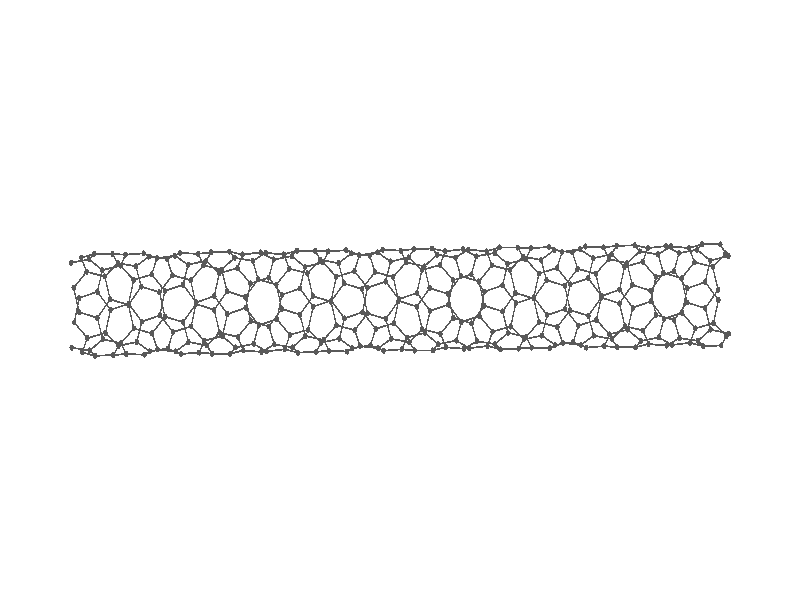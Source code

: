 // 
// Molecular graphics export from VMD 1.9.1
// http://www.ks.uiuc.edu/Research/vmd/
// Requires POV-Ray 3.5 or later
// 
// POV 3.x input script : E:/Users/Kevin Reiter/Documents/GitHub/promotion/daten/nanotori/chiral.pov 
// try povray +W1920 +H1057 -IE:/Users/Kevin Reiter/Documents/GitHub/promotion/daten/nanotori/chiral.pov -OE:/Users/Kevin Reiter/Documents/GitHub/promotion/daten/nanotori/chiral.pov.tga +P +X +A +FT +C
#if (version < 3.5) 
#error "VMD POV3DisplayDevice has been compiled for POV-Ray 3.5 or above.\nPlease upgrade POV-Ray or recompile VMD."
#end 
#declare VMD_clip_on=array[3] {0, 0, 0};
#declare VMD_clip=array[3];
#declare VMD_scaledclip=array[3];
#declare VMD_line_width=0.0020;
#macro VMDC ( C1 )
  texture { pigment { rgbt C1 }}
#end
#macro VMD_point (P1, R1, C1)
  #local T = texture { finish { ambient 1.0 diffuse 0.0 phong 0.0 specular 0.0 } pigment { C1 } }
  #if(VMD_clip_on[2])
  intersection {
    sphere {P1, R1 texture {T} #if(VMD_clip_on[1]) clipped_by {VMD_clip[1]} #end no_shadow}
    VMD_clip[2]
  }
  #else
  sphere {P1, R1 texture {T} #if(VMD_clip_on[1]) clipped_by {VMD_clip[1]} #end no_shadow}
  #end
#end
#macro VMD_line (P1, P2, C1)
  #local T = texture { finish { ambient 1.0 diffuse 0.0 phong 0.0 specular 0.0 } pigment { C1 } }
  #if(VMD_clip_on[2])
  intersection {
    cylinder {P1, P2, VMD_line_width texture {T} #if(VMD_clip_on[1]) clipped_by {VMD_clip[1]} #end no_shadow}
    VMD_clip[2]
  }
  #else
  cylinder {P1, P2, VMD_line_width texture {T} #if(VMD_clip_on[1]) clipped_by {VMD_clip[1]} #end no_shadow}
  #end
#end
#macro VMD_sphere (P1, R1, C1)
  #local T = texture { pigment { C1 } }
  #if(VMD_clip_on[2])
  intersection {
    sphere {P1, R1 texture {T} #if(VMD_clip_on[1]) clipped_by {VMD_clip[1]} #end no_shadow}
    VMD_clip[2]
  }
  #else
  sphere {P1, R1 texture {T} #if(VMD_clip_on[1]) clipped_by {VMD_clip[1]} #end no_shadow}
  #end
#end
#macro VMD_cylinder (P1, P2, R1, C1, O1)
  #local T = texture { pigment { C1 } }
  #if(VMD_clip_on[2])
  intersection {
    cylinder {P1, P2, R1 #if(O1) open #end texture {T} #if(VMD_clip_on[1]) clipped_by {VMD_clip[1]} #end no_shadow}
    VMD_clip[2]
  }
  #else
  cylinder {P1, P2, R1 #if(O1) open #end texture {T} #if(VMD_clip_on[1]) clipped_by {VMD_clip[1]} #end no_shadow}
  #end
#end
#macro VMD_cone (P1, P2, R1, C1)
  #local T = texture { pigment { C1 } }
  #if(VMD_clip_on[2])
  intersection {
    cone {P1, R1, P2, VMD_line_width texture {T} #if(VMD_clip_on[1]) clipped_by {VMD_clip[1]} #end no_shadow}
    VMD_clip[2]
  }
  #else
  cone {P1, R1, P2, VMD_line_width texture {T} #if(VMD_clip_on[1]) clipped_by {VMD_clip[1]} #end no_shadow}
  #end
#end
#macro VMD_triangle (P1, P2, P3, N1, N2, N3, C1)
  #local T = texture { pigment { C1 } }
  smooth_triangle {P1, N1, P2, N2, P3, N3 texture {T} #if(VMD_clip_on[1]) clipped_by {VMD_clip[1]} #end no_shadow}
#end
#macro VMD_tricolor (P1, P2, P3, N1, N2, N3, C1, C2, C3)
  #local NX = P2-P1;
  #local NY = P3-P1;
  #local NZ = vcross(NX, NY);
  #local T = texture { pigment {
    average pigment_map {
      [1 gradient x color_map {[0 rgb 0] [1 C2*3]}]
      [1 gradient y color_map {[0 rgb 0] [1 C3*3]}]
      [1 gradient z color_map {[0 rgb 0] [1 C1*3]}]
    }
    matrix <1.01,0,1,0,1.01,1,0,0,1,-.002,-.002,-1>
    matrix <NX.x,NX.y,NX.z,NY.x,NY.y,NY.z,NZ.x,NZ.y,NZ.z,P1.x,P1.y,P1.z>
  } }
  smooth_triangle {P1, N1, P2, N2, P3, N3 texture {T} #if(VMD_clip_on[1]) clipped_by {VMD_clip[1]} #end no_shadow}
#end
camera {
  orthographic
  location <0.0000, 0.0000, -2.0000>
  look_at <0.0000, 0.0000, 2.0000>
  up <0.0000, 3.0000, 0.0000>
  right <5.4494, 0.0000, 0.0000>
}
light_source { 
  <-0.1000, 0.1000, -1.0000> 
  color rgb<1.000, 1.000, 1.000> 
  parallel 
  point_at <0.0, 0.0, 0.0> 
}
light_source { 
  <1.0000, 2.0000, -0.5000> 
  color rgb<1.000, 1.000, 1.000> 
  parallel 
  point_at <0.0, 0.0, 0.0> 
}
background {
  color rgb<1.000, 1.000, 1.000>
}
fog {
  distance 0.10 
  fog_type 2 
  color rgb<1.000, 1.000, 1.000>
  fog_offset -0.
  fog_alt 0.01
  up <0,0,-1>
} 
#default { texture {
 finish { ambient 0.000 diffuse 0.650 phong 0.1 phong_size 40.000 specular 0.500 }
} }
#declare VMD_line_width=0.0020;
// MoleculeID: 0 ReprID: 0 Beginning CPK
// MoleculeID: 0 ReprID: 0 Beginning VDW
VMD_sphere(<2.2367,0.2199,-0.1581>,0.0152,rgbt<0.350,0.350,0.350,0.000>)
VMD_sphere(<1.9004,0.2345,-0.1348>,0.0152,rgbt<0.350,0.350,0.350,0.000>)
VMD_sphere(<2.0238,0.2513,-0.1078>,0.0152,rgbt<0.350,0.350,0.350,0.000>)
VMD_sphere(<2.0587,0.2789,0.0116>,0.0152,rgbt<0.350,0.350,0.350,0.000>)
VMD_sphere(<2.1823,0.2779,0.0426>,0.0152,rgbt<0.350,0.350,0.350,0.000>)
VMD_sphere(<2.2180,0.2328,0.1563>,0.0152,rgbt<0.350,0.350,0.350,0.000>)
VMD_sphere(<1.6875,0.2595,-0.0808>,0.0152,rgbt<0.350,0.350,0.350,0.000>)
VMD_sphere(<1.8110,0.2696,-0.0510>,0.0152,rgbt<0.350,0.350,0.350,0.000>)
VMD_sphere(<1.8462,0.2680,0.0715>,0.0152,rgbt<0.350,0.350,0.350,0.000>)
VMD_sphere(<1.9699,0.2598,0.1010>,0.0152,rgbt<0.350,0.350,0.350,0.000>)
VMD_sphere(<2.0060,0.1889,0.2006>,0.0152,rgbt<0.350,0.350,0.350,0.000>)
VMD_sphere(<2.1299,0.1659,0.2195>,0.0152,rgbt<0.350,0.350,0.350,0.000>)
VMD_sphere(<2.1667,0.0511,0.2609>,0.0152,rgbt<0.350,0.350,0.350,0.000>)
VMD_sphere(<1.3167,0.2086,-0.1619>,0.0152,rgbt<0.350,0.350,0.350,0.000>)
VMD_sphere(<1.4401,0.2286,-0.1371>,0.0152,rgbt<0.350,0.350,0.350,0.000>)
VMD_sphere(<1.4748,0.2707,-0.0219>,0.0152,rgbt<0.350,0.350,0.350,0.000>)
VMD_sphere(<1.5984,0.2736,0.0091>,0.0152,rgbt<0.350,0.350,0.350,0.000>)
VMD_sphere(<1.6339,0.2429,0.1276>,0.0152,rgbt<0.350,0.350,0.350,0.000>)
VMD_sphere(<1.7577,0.2280,0.1540>,0.0152,rgbt<0.350,0.350,0.350,0.000>)
VMD_sphere(<1.7941,0.1355,0.2338>,0.0152,rgbt<0.350,0.350,0.350,0.000>)
VMD_sphere(<1.9181,0.1088,0.2463>,0.0152,rgbt<0.350,0.350,0.350,0.000>)
VMD_sphere(<1.9550,-0.0125,0.2591>,0.0152,rgbt<0.350,0.350,0.350,0.000>)
VMD_sphere(<2.0791,-0.0411,0.2534>,0.0152,rgbt<0.350,0.350,0.350,0.000>)
VMD_sphere(<2.1161,-0.1480,0.1948>,0.0152,rgbt<0.350,0.350,0.350,0.000>)
VMD_sphere(<2.2401,-0.1679,0.1731>,0.0152,rgbt<0.350,0.350,0.350,0.000>)
VMD_sphere(<1.1038,0.2402,-0.1118>,0.0152,rgbt<0.350,0.350,0.350,0.000>)
VMD_sphere(<1.2273,0.2538,-0.0832>,0.0152,rgbt<0.350,0.350,0.350,0.000>)
VMD_sphere(<1.2623,0.2674,0.0385>,0.0152,rgbt<0.350,0.350,0.350,0.000>)
VMD_sphere(<1.3859,0.2629,0.0690>,0.0152,rgbt<0.350,0.350,0.350,0.000>)
VMD_sphere(<1.4218,0.2049,0.1767>,0.0152,rgbt<0.350,0.350,0.350,0.000>)
VMD_sphere(<1.5457,0.1843,0.1985>,0.0152,rgbt<0.350,0.350,0.350,0.000>)
VMD_sphere(<1.5824,0.0755,0.2538>,0.0152,rgbt<0.350,0.350,0.350,0.000>)
VMD_sphere(<1.7064,0.0467,0.2593>,0.0152,rgbt<0.350,0.350,0.350,0.000>)
VMD_sphere(<1.7434,-0.0741,0.2427>,0.0152,rgbt<0.350,0.350,0.350,0.000>)
VMD_sphere(<1.8675,-0.1004,0.2301>,0.0152,rgbt<0.350,0.350,0.350,0.000>)
VMD_sphere(<1.9044,-0.1902,0.1475>,0.0152,rgbt<0.350,0.350,0.350,0.000>)
VMD_sphere(<2.0283,-0.2042,0.1214>,0.0152,rgbt<0.350,0.350,0.350,0.000>)
VMD_sphere(<2.0646,-0.2310,0.0022>,0.0152,rgbt<0.350,0.350,0.350,0.000>)
VMD_sphere(<2.1884,-0.2271,-0.0280>,0.0152,rgbt<0.350,0.350,0.350,0.000>)
VMD_sphere(<2.2238,-0.1812,-0.1414>,0.0152,rgbt<0.350,0.350,0.350,0.000>)
VMD_sphere(<0.8910,0.2587,-0.0550>,0.0152,rgbt<0.350,0.350,0.350,0.000>)
VMD_sphere(<1.0146,0.2653,-0.0244>,0.0152,rgbt<0.350,0.350,0.350,0.000>)
VMD_sphere(<1.0499,0.2494,0.0970>,0.0152,rgbt<0.350,0.350,0.350,0.000>)
VMD_sphere(<1.1737,0.2379,0.1253>,0.0152,rgbt<0.350,0.350,0.350,0.000>)
VMD_sphere(<1.2099,0.1560,0.2159>,0.0152,rgbt<0.350,0.350,0.350,0.000>)
VMD_sphere(<1.3338,0.1310,0.2318>,0.0152,rgbt<0.350,0.350,0.350,0.000>)
VMD_sphere(<1.3707,0.0122,0.2596>,0.0152,rgbt<0.350,0.350,0.350,0.000>)
VMD_sphere(<1.4948,-0.0170,0.2577>,0.0152,rgbt<0.350,0.350,0.350,0.000>)
VMD_sphere(<1.5318,-0.1303,0.2127>,0.0152,rgbt<0.350,0.350,0.350,0.000>)
VMD_sphere(<1.6558,-0.1527,0.1938>,0.0152,rgbt<0.350,0.350,0.350,0.000>)
VMD_sphere(<1.6925,-0.2202,0.0922>,0.0152,rgbt<0.350,0.350,0.350,0.000>)
VMD_sphere(<1.8164,-0.2274,0.0631>,0.0152,rgbt<0.350,0.350,0.350,0.000>)
VMD_sphere(<1.8524,-0.2250,-0.0591>,0.0152,rgbt<0.350,0.350,0.350,0.000>)
VMD_sphere(<1.9761,-0.2139,-0.0878>,0.0152,rgbt<0.350,0.350,0.350,0.000>)
VMD_sphere(<2.0111,-0.1422,-0.1872>,0.0152,rgbt<0.350,0.350,0.350,0.000>)
VMD_sphere(<2.1346,-0.1163,-0.2052>,0.0152,rgbt<0.350,0.350,0.350,0.000>)
VMD_sphere(<2.1690,-0.0007,-0.2464>,0.0152,rgbt<0.350,0.350,0.350,0.000>)
VMD_sphere(<0.9616,0.2001,0.1745>,0.0152,rgbt<0.350,0.350,0.350,0.000>)
VMD_sphere(<0.9981,0.0990,0.2429>,0.0152,rgbt<0.350,0.350,0.350,0.000>)
VMD_sphere(<1.1221,0.0710,0.2521>,0.0152,rgbt<0.350,0.350,0.350,0.000>)
VMD_sphere(<1.1591,-0.0509,0.2506>,0.0152,rgbt<0.350,0.350,0.350,0.000>)
VMD_sphere(<1.2831,-0.0786,0.2415>,0.0152,rgbt<0.350,0.350,0.350,0.000>)
VMD_sphere(<1.3201,-0.1779,0.1707>,0.0152,rgbt<0.350,0.350,0.350,0.000>)
VMD_sphere(<1.4441,-0.1951,0.1467>,0.0152,rgbt<0.350,0.350,0.350,0.000>)
VMD_sphere(<1.4806,-0.2364,0.0318>,0.0152,rgbt<0.350,0.350,0.350,0.000>)
VMD_sphere(<1.6044,-0.2363,0.0016>,0.0152,rgbt<0.350,0.350,0.350,0.000>)
VMD_sphere(<1.6400,-0.2048,-0.1166>,0.0152,rgbt<0.350,0.350,0.350,0.000>)
VMD_sphere(<1.7635,-0.1871,-0.1422>,0.0152,rgbt<0.350,0.350,0.350,0.000>)
VMD_sphere(<1.7983,-0.0938,-0.2217>,0.0152,rgbt<0.350,0.350,0.350,0.000>)
VMD_sphere(<1.9217,-0.0641,-0.2335>,0.0152,rgbt<0.350,0.350,0.350,0.000>)
VMD_sphere(<1.9559,0.0580,-0.2460>,0.0152,rgbt<0.350,0.350,0.350,0.000>)
VMD_sphere(<2.0792,0.0895,-0.2395>,0.0152,rgbt<0.350,0.350,0.350,0.000>)
VMD_sphere(<2.1134,0.1972,-0.1806>,0.0152,rgbt<0.350,0.350,0.350,0.000>)
VMD_sphere(<0.9104,0.0077,0.2580>,0.0152,rgbt<0.350,0.350,0.350,0.000>)
VMD_sphere(<0.9475,-0.1103,0.2275>,0.0152,rgbt<0.350,0.350,0.350,0.000>)
VMD_sphere(<1.0715,-0.1349,0.2117>,0.0152,rgbt<0.350,0.350,0.350,0.000>)
VMD_sphere(<1.1083,-0.2145,0.1192>,0.0152,rgbt<0.350,0.350,0.350,0.000>)
VMD_sphere(<1.2323,-0.2253,0.0915>,0.0152,rgbt<0.350,0.350,0.350,0.000>)
VMD_sphere(<1.2684,-0.2379,-0.0301>,0.0152,rgbt<0.350,0.350,0.350,0.000>)
VMD_sphere(<1.3921,-0.2306,-0.0598>,0.0152,rgbt<0.350,0.350,0.350,0.000>)
VMD_sphere(<1.4274,-0.1717,-0.1672>,0.0152,rgbt<0.350,0.350,0.350,0.000>)
VMD_sphere(<1.5509,-0.1483,-0.1881>,0.0152,rgbt<0.350,0.350,0.350,0.000>)
VMD_sphere(<1.5854,-0.0387,-0.2432>,0.0152,rgbt<0.350,0.350,0.350,0.000>)
VMD_sphere(<1.7087,-0.0070,-0.2479>,0.0152,rgbt<0.350,0.350,0.350,0.000>)
VMD_sphere(<1.7428,0.1147,-0.2310>,0.0152,rgbt<0.350,0.350,0.350,0.000>)
VMD_sphere(<1.8661,0.1439,-0.2176>,0.0152,rgbt<0.350,0.350,0.350,0.000>)
VMD_sphere(<0.8964,-0.2379,0.0610>,0.0152,rgbt<0.350,0.350,0.350,0.000>)
VMD_sphere(<1.0203,-0.2416,0.0312>,0.0152,rgbt<0.350,0.350,0.350,0.000>)
VMD_sphere(<1.0561,-0.2250,-0.0900>,0.0152,rgbt<0.350,0.350,0.350,0.000>)
VMD_sphere(<1.1797,-0.2106,-0.1174>,0.0152,rgbt<0.350,0.350,0.350,0.000>)
VMD_sphere(<1.2146,-0.1278,-0.2078>,0.0152,rgbt<0.350,0.350,0.350,0.000>)
VMD_sphere(<1.3380,-0.0999,-0.2229>,0.0152,rgbt<0.350,0.350,0.350,0.000>)
VMD_sphere(<1.3723,0.0197,-0.2504>,0.0152,rgbt<0.350,0.350,0.350,0.000>)
VMD_sphere(<1.4956,0.0517,-0.2477>,0.0152,rgbt<0.350,0.350,0.350,0.000>)
VMD_sphere(<1.5298,0.1659,-0.2025>,0.0152,rgbt<0.350,0.350,0.350,0.000>)
VMD_sphere(<1.6531,0.1912,-0.1828>,0.0152,rgbt<0.350,0.350,0.350,0.000>)
VMD_sphere(<0.9671,-0.1777,-0.1680>,0.0152,rgbt<0.350,0.350,0.350,0.000>)
VMD_sphere(<1.0017,-0.0757,-0.2362>,0.0152,rgbt<0.350,0.350,0.350,0.000>)
VMD_sphere(<1.1251,-0.0449,-0.2446>,0.0152,rgbt<0.350,0.350,0.350,0.000>)
VMD_sphere(<1.1592,0.0779,-0.2429>,0.0152,rgbt<0.350,0.350,0.350,0.000>)
VMD_sphere(<1.2826,0.1085,-0.2329>,0.0152,rgbt<0.350,0.350,0.350,0.000>)
VMD_sphere(<0.9121,0.0134,-0.2519>,0.0152,rgbt<0.350,0.350,0.350,0.000>)
VMD_sphere(<0.9462,0.1323,-0.2211>,0.0152,rgbt<0.350,0.350,0.350,0.000>)
VMD_sphere(<1.0695,0.1598,-0.2045>,0.0152,rgbt<0.350,0.350,0.350,0.000>)
VMD_sphere(<0.8565,0.2039,-0.1627>,0.0152,rgbt<0.350,0.350,0.350,0.000>)
VMD_sphere(<0.5201,0.2184,-0.1394>,0.0152,rgbt<0.350,0.350,0.350,0.000>)
VMD_sphere(<0.6435,0.2353,-0.1125>,0.0152,rgbt<0.350,0.350,0.350,0.000>)
VMD_sphere(<0.6784,0.2629,0.0070>,0.0152,rgbt<0.350,0.350,0.350,0.000>)
VMD_sphere(<0.8020,0.2619,0.0380>,0.0152,rgbt<0.350,0.350,0.350,0.000>)
VMD_sphere(<0.8377,0.2168,0.1517>,0.0152,rgbt<0.350,0.350,0.350,0.000>)
VMD_sphere(<0.3073,0.2435,-0.0855>,0.0152,rgbt<0.350,0.350,0.350,0.000>)
VMD_sphere(<0.4308,0.2535,-0.0556>,0.0152,rgbt<0.350,0.350,0.350,0.000>)
VMD_sphere(<0.4659,0.2519,0.0669>,0.0152,rgbt<0.350,0.350,0.350,0.000>)
VMD_sphere(<0.5896,0.2437,0.0964>,0.0152,rgbt<0.350,0.350,0.350,0.000>)
VMD_sphere(<0.6257,0.1729,0.1960>,0.0152,rgbt<0.350,0.350,0.350,0.000>)
VMD_sphere(<0.7496,0.1499,0.2149>,0.0152,rgbt<0.350,0.350,0.350,0.000>)
VMD_sphere(<0.7864,0.0351,0.2563>,0.0152,rgbt<0.350,0.350,0.350,0.000>)
VMD_sphere(<-0.0635,0.1926,-0.1665>,0.0152,rgbt<0.350,0.350,0.350,0.000>)
VMD_sphere(<0.0599,0.2126,-0.1417>,0.0152,rgbt<0.350,0.350,0.350,0.000>)
VMD_sphere(<0.0946,0.2547,-0.0265>,0.0152,rgbt<0.350,0.350,0.350,0.000>)
VMD_sphere(<0.2181,0.2575,0.0045>,0.0152,rgbt<0.350,0.350,0.350,0.000>)
VMD_sphere(<0.2537,0.2268,0.1230>,0.0152,rgbt<0.350,0.350,0.350,0.000>)
VMD_sphere(<0.3775,0.2120,0.1494>,0.0152,rgbt<0.350,0.350,0.350,0.000>)
VMD_sphere(<0.4138,0.1195,0.2292>,0.0152,rgbt<0.350,0.350,0.350,0.000>)
VMD_sphere(<0.5378,0.0927,0.2417>,0.0152,rgbt<0.350,0.350,0.350,0.000>)
VMD_sphere(<0.5748,-0.0286,0.2545>,0.0152,rgbt<0.350,0.350,0.350,0.000>)
VMD_sphere(<0.6988,-0.0572,0.2488>,0.0152,rgbt<0.350,0.350,0.350,0.000>)
VMD_sphere(<0.7358,-0.1641,0.1901>,0.0152,rgbt<0.350,0.350,0.350,0.000>)
VMD_sphere(<0.8599,-0.1839,0.1685>,0.0152,rgbt<0.350,0.350,0.350,0.000>)
VMD_sphere(<-0.2764,0.2241,-0.1164>,0.0152,rgbt<0.350,0.350,0.350,0.000>)
VMD_sphere(<-0.1530,0.2378,-0.0879>,0.0152,rgbt<0.350,0.350,0.350,0.000>)
VMD_sphere(<-0.1180,0.2513,0.0339>,0.0152,rgbt<0.350,0.350,0.350,0.000>)
VMD_sphere(<0.0057,0.2468,0.0644>,0.0152,rgbt<0.350,0.350,0.350,0.000>)
VMD_sphere(<0.0416,0.1888,0.1721>,0.0152,rgbt<0.350,0.350,0.350,0.000>)
VMD_sphere(<0.1654,0.1682,0.1939>,0.0152,rgbt<0.350,0.350,0.350,0.000>)
VMD_sphere(<0.2021,0.0595,0.2492>,0.0152,rgbt<0.350,0.350,0.350,0.000>)
VMD_sphere(<0.3261,0.0306,0.2547>,0.0152,rgbt<0.350,0.350,0.350,0.000>)
VMD_sphere(<0.3632,-0.0902,0.2381>,0.0152,rgbt<0.350,0.350,0.350,0.000>)
VMD_sphere(<0.4872,-0.1165,0.2255>,0.0152,rgbt<0.350,0.350,0.350,0.000>)
VMD_sphere(<0.5241,-0.2063,0.1429>,0.0152,rgbt<0.350,0.350,0.350,0.000>)
VMD_sphere(<0.6481,-0.2203,0.1168>,0.0152,rgbt<0.350,0.350,0.350,0.000>)
VMD_sphere(<0.6844,-0.2470,-0.0024>,0.0152,rgbt<0.350,0.350,0.350,0.000>)
VMD_sphere(<0.8081,-0.2432,-0.0326>,0.0152,rgbt<0.350,0.350,0.350,0.000>)
VMD_sphere(<0.8435,-0.1972,-0.1460>,0.0152,rgbt<0.350,0.350,0.350,0.000>)
VMD_sphere(<-0.4892,0.2426,-0.0596>,0.0152,rgbt<0.350,0.350,0.350,0.000>)
VMD_sphere(<-0.3657,0.2492,-0.0290>,0.0152,rgbt<0.350,0.350,0.350,0.000>)
VMD_sphere(<-0.3303,0.2334,0.0924>,0.0152,rgbt<0.350,0.350,0.350,0.000>)
VMD_sphere(<-0.2066,0.2219,0.1206>,0.0152,rgbt<0.350,0.350,0.350,0.000>)
VMD_sphere(<-0.1704,0.1400,0.2113>,0.0152,rgbt<0.350,0.350,0.350,0.000>)
VMD_sphere(<-0.0464,0.1149,0.2272>,0.0152,rgbt<0.350,0.350,0.350,0.000>)
VMD_sphere(<-0.0096,-0.0039,0.2549>,0.0152,rgbt<0.350,0.350,0.350,0.000>)
VMD_sphere(<0.1145,-0.0330,0.2531>,0.0152,rgbt<0.350,0.350,0.350,0.000>)
VMD_sphere(<0.1515,-0.1463,0.2081>,0.0152,rgbt<0.350,0.350,0.350,0.000>)
VMD_sphere(<0.2756,-0.1688,0.1892>,0.0152,rgbt<0.350,0.350,0.350,0.000>)
VMD_sphere(<0.3123,-0.2363,0.0875>,0.0152,rgbt<0.350,0.350,0.350,0.000>)
VMD_sphere(<0.4362,-0.2435,0.0585>,0.0152,rgbt<0.350,0.350,0.350,0.000>)
VMD_sphere(<0.4721,-0.2410,-0.0637>,0.0152,rgbt<0.350,0.350,0.350,0.000>)
VMD_sphere(<0.5958,-0.2300,-0.0924>,0.0152,rgbt<0.350,0.350,0.350,0.000>)
VMD_sphere(<0.6309,-0.1583,-0.1918>,0.0152,rgbt<0.350,0.350,0.350,0.000>)
VMD_sphere(<0.7543,-0.1324,-0.2099>,0.0152,rgbt<0.350,0.350,0.350,0.000>)
VMD_sphere(<0.7887,-0.0168,-0.2510>,0.0152,rgbt<0.350,0.350,0.350,0.000>)
VMD_sphere(<-0.4187,0.1841,0.1699>,0.0152,rgbt<0.350,0.350,0.350,0.000>)
VMD_sphere(<-0.3822,0.0829,0.2383>,0.0152,rgbt<0.350,0.350,0.350,0.000>)
VMD_sphere(<-0.2582,0.0550,0.2475>,0.0152,rgbt<0.350,0.350,0.350,0.000>)
VMD_sphere(<-0.2212,-0.0670,0.2460>,0.0152,rgbt<0.350,0.350,0.350,0.000>)
VMD_sphere(<-0.0971,-0.0947,0.2369>,0.0152,rgbt<0.350,0.350,0.350,0.000>)
VMD_sphere(<-0.0602,-0.1940,0.1661>,0.0152,rgbt<0.350,0.350,0.350,0.000>)
VMD_sphere(<0.0638,-0.2111,0.1421>,0.0152,rgbt<0.350,0.350,0.350,0.000>)
VMD_sphere(<0.1003,-0.2524,0.0272>,0.0152,rgbt<0.350,0.350,0.350,0.000>)
VMD_sphere(<0.2241,-0.2524,-0.0030>,0.0152,rgbt<0.350,0.350,0.350,0.000>)
VMD_sphere(<0.2597,-0.2208,-0.1213>,0.0152,rgbt<0.350,0.350,0.350,0.000>)
VMD_sphere(<0.3833,-0.2031,-0.1468>,0.0152,rgbt<0.350,0.350,0.350,0.000>)
VMD_sphere(<0.4180,-0.1098,-0.2264>,0.0152,rgbt<0.350,0.350,0.350,0.000>)
VMD_sphere(<0.5414,-0.0802,-0.2381>,0.0152,rgbt<0.350,0.350,0.350,0.000>)
VMD_sphere(<0.5756,0.0419,-0.2506>,0.0152,rgbt<0.350,0.350,0.350,0.000>)
VMD_sphere(<0.6990,0.0734,-0.2441>,0.0152,rgbt<0.350,0.350,0.350,0.000>)
VMD_sphere(<0.7331,0.1812,-0.1852>,0.0152,rgbt<0.350,0.350,0.350,0.000>)
VMD_sphere(<-0.4699,-0.0083,0.2534>,0.0152,rgbt<0.350,0.350,0.350,0.000>)
VMD_sphere(<-0.4328,-0.1263,0.2228>,0.0152,rgbt<0.350,0.350,0.350,0.000>)
VMD_sphere(<-0.3088,-0.1510,0.2071>,0.0152,rgbt<0.350,0.350,0.350,0.000>)
VMD_sphere(<-0.2719,-0.2305,0.1146>,0.0152,rgbt<0.350,0.350,0.350,0.000>)
VMD_sphere(<-0.1480,-0.2413,0.0869>,0.0152,rgbt<0.350,0.350,0.350,0.000>)
VMD_sphere(<-0.1119,-0.2540,-0.0347>,0.0152,rgbt<0.350,0.350,0.350,0.000>)
VMD_sphere(<0.0118,-0.2466,-0.0644>,0.0152,rgbt<0.350,0.350,0.350,0.000>)
VMD_sphere(<0.0471,-0.1878,-0.1718>,0.0152,rgbt<0.350,0.350,0.350,0.000>)
VMD_sphere(<0.1706,-0.1643,-0.1927>,0.0152,rgbt<0.350,0.350,0.350,0.000>)
VMD_sphere(<0.2051,-0.0547,-0.2478>,0.0152,rgbt<0.350,0.350,0.350,0.000>)
VMD_sphere(<0.3284,-0.0230,-0.2525>,0.0152,rgbt<0.350,0.350,0.350,0.000>)
VMD_sphere(<0.3626,0.0986,-0.2357>,0.0152,rgbt<0.350,0.350,0.350,0.000>)
VMD_sphere(<0.4859,0.1278,-0.2222>,0.0152,rgbt<0.350,0.350,0.350,0.000>)
VMD_sphere(<-0.4838,-0.2539,0.0564>,0.0152,rgbt<0.350,0.350,0.350,0.000>)
VMD_sphere(<-0.3600,-0.2577,0.0266>,0.0152,rgbt<0.350,0.350,0.350,0.000>)
VMD_sphere(<-0.3242,-0.2410,-0.0946>,0.0152,rgbt<0.350,0.350,0.350,0.000>)
VMD_sphere(<-0.2006,-0.2266,-0.1220>,0.0152,rgbt<0.350,0.350,0.350,0.000>)
VMD_sphere(<-0.1657,-0.1439,-0.2124>,0.0152,rgbt<0.350,0.350,0.350,0.000>)
VMD_sphere(<-0.0422,-0.1160,-0.2275>,0.0152,rgbt<0.350,0.350,0.350,0.000>)
VMD_sphere(<-0.0079,0.0037,-0.2550>,0.0152,rgbt<0.350,0.350,0.350,0.000>)
VMD_sphere(<0.1154,0.0357,-0.2523>,0.0152,rgbt<0.350,0.350,0.350,0.000>)
VMD_sphere(<0.1495,0.1498,-0.2071>,0.0152,rgbt<0.350,0.350,0.350,0.000>)
VMD_sphere(<0.2728,0.1751,-0.1874>,0.0152,rgbt<0.350,0.350,0.350,0.000>)
VMD_sphere(<-0.4132,-0.1937,-0.1726>,0.0152,rgbt<0.350,0.350,0.350,0.000>)
VMD_sphere(<-0.3785,-0.0918,-0.2408>,0.0152,rgbt<0.350,0.350,0.350,0.000>)
VMD_sphere(<-0.2552,-0.0610,-0.2492>,0.0152,rgbt<0.350,0.350,0.350,0.000>)
VMD_sphere(<-0.2210,0.0618,-0.2475>,0.0152,rgbt<0.350,0.350,0.350,0.000>)
VMD_sphere(<-0.0977,0.0924,-0.2375>,0.0152,rgbt<0.350,0.350,0.350,0.000>)
VMD_sphere(<-0.4682,-0.0026,-0.2565>,0.0152,rgbt<0.350,0.350,0.350,0.000>)
VMD_sphere(<-0.4341,0.1163,-0.2257>,0.0152,rgbt<0.350,0.350,0.350,0.000>)
VMD_sphere(<-0.3108,0.1437,-0.2091>,0.0152,rgbt<0.350,0.350,0.350,0.000>)
VMD_sphere(<-0.5238,0.1878,-0.1673>,0.0152,rgbt<0.350,0.350,0.350,0.000>)
VMD_sphere(<-0.8601,0.2024,-0.1440>,0.0152,rgbt<0.350,0.350,0.350,0.000>)
VMD_sphere(<-0.7367,0.2192,-0.1171>,0.0152,rgbt<0.350,0.350,0.350,0.000>)
VMD_sphere(<-0.7019,0.2468,0.0023>,0.0152,rgbt<0.350,0.350,0.350,0.000>)
VMD_sphere(<-0.5783,0.2458,0.0333>,0.0152,rgbt<0.350,0.350,0.350,0.000>)
VMD_sphere(<-0.5425,0.2007,0.1471>,0.0152,rgbt<0.350,0.350,0.350,0.000>)
VMD_sphere(<-1.0730,0.2274,-0.0901>,0.0152,rgbt<0.350,0.350,0.350,0.000>)
VMD_sphere(<-0.9495,0.2375,-0.0602>,0.0152,rgbt<0.350,0.350,0.350,0.000>)
VMD_sphere(<-0.9143,0.2359,0.0622>,0.0152,rgbt<0.350,0.350,0.350,0.000>)
VMD_sphere(<-0.7906,0.2277,0.0918>,0.0152,rgbt<0.350,0.350,0.350,0.000>)
VMD_sphere(<-0.7546,0.1568,0.1914>,0.0152,rgbt<0.350,0.350,0.350,0.000>)
VMD_sphere(<-0.6306,0.1338,0.2103>,0.0152,rgbt<0.350,0.350,0.350,0.000>)
VMD_sphere(<-0.5939,0.0190,0.2517>,0.0152,rgbt<0.350,0.350,0.350,0.000>)
VMD_sphere(<-1.4438,0.1765,-0.1711>,0.0152,rgbt<0.350,0.350,0.350,0.000>)
VMD_sphere(<-1.3204,0.1965,-0.1463>,0.0152,rgbt<0.350,0.350,0.350,0.000>)
VMD_sphere(<-1.2857,0.2386,-0.0312>,0.0152,rgbt<0.350,0.350,0.350,0.000>)
VMD_sphere(<-1.1621,0.2415,-0.0001>,0.0152,rgbt<0.350,0.350,0.350,0.000>)
VMD_sphere(<-1.1266,0.2108,0.1184>,0.0152,rgbt<0.350,0.350,0.350,0.000>)
VMD_sphere(<-1.0028,0.1959,0.1448>,0.0152,rgbt<0.350,0.350,0.350,0.000>)
VMD_sphere(<-0.9664,0.1034,0.2245>,0.0152,rgbt<0.350,0.350,0.350,0.000>)
VMD_sphere(<-0.8425,0.0767,0.2371>,0.0152,rgbt<0.350,0.350,0.350,0.000>)
VMD_sphere(<-0.8055,-0.0446,0.2498>,0.0152,rgbt<0.350,0.350,0.350,0.000>)
VMD_sphere(<-0.6814,-0.0732,0.2442>,0.0152,rgbt<0.350,0.350,0.350,0.000>)
VMD_sphere(<-0.6444,-0.1801,0.1855>,0.0152,rgbt<0.350,0.350,0.350,0.000>)
VMD_sphere(<-0.5204,-0.2000,0.1638>,0.0152,rgbt<0.350,0.350,0.350,0.000>)
VMD_sphere(<-1.6567,0.2081,-0.1210>,0.0152,rgbt<0.350,0.350,0.350,0.000>)
VMD_sphere(<-1.5333,0.2217,-0.0925>,0.0152,rgbt<0.350,0.350,0.350,0.000>)
VMD_sphere(<-1.4983,0.2353,0.0293>,0.0152,rgbt<0.350,0.350,0.350,0.000>)
VMD_sphere(<-1.3746,0.2308,0.0598>,0.0152,rgbt<0.350,0.350,0.350,0.000>)
VMD_sphere(<-1.3387,0.1728,0.1675>,0.0152,rgbt<0.350,0.350,0.350,0.000>)
VMD_sphere(<-1.2148,0.1522,0.1892>,0.0152,rgbt<0.350,0.350,0.350,0.000>)
VMD_sphere(<-1.1782,0.0434,0.2446>,0.0152,rgbt<0.350,0.350,0.350,0.000>)
VMD_sphere(<-1.0542,0.0146,0.2500>,0.0152,rgbt<0.350,0.350,0.350,0.000>)
VMD_sphere(<-1.0171,-0.1062,0.2335>,0.0152,rgbt<0.350,0.350,0.350,0.000>)
VMD_sphere(<-0.8931,-0.1325,0.2208>,0.0152,rgbt<0.350,0.350,0.350,0.000>)
VMD_sphere(<-0.8562,-0.2223,0.1383>,0.0152,rgbt<0.350,0.350,0.350,0.000>)
VMD_sphere(<-0.7322,-0.2363,0.1122>,0.0152,rgbt<0.350,0.350,0.350,0.000>)
VMD_sphere(<-0.6959,-0.2631,-0.0070>,0.0152,rgbt<0.350,0.350,0.350,0.000>)
VMD_sphere(<-0.5722,-0.2592,-0.0372>,0.0152,rgbt<0.350,0.350,0.350,0.000>)
VMD_sphere(<-0.5367,-0.2133,-0.1507>,0.0152,rgbt<0.350,0.350,0.350,0.000>)
VMD_sphere(<-1.8695,0.2266,-0.0643>,0.0152,rgbt<0.350,0.350,0.350,0.000>)
VMD_sphere(<-1.7460,0.2332,-0.0336>,0.0152,rgbt<0.350,0.350,0.350,0.000>)
VMD_sphere(<-1.7106,0.2174,0.0878>,0.0152,rgbt<0.350,0.350,0.350,0.000>)
VMD_sphere(<-1.5869,0.2058,0.1160>,0.0152,rgbt<0.350,0.350,0.350,0.000>)
VMD_sphere(<-1.5506,0.1239,0.2067>,0.0152,rgbt<0.350,0.350,0.350,0.000>)
VMD_sphere(<-1.4267,0.0989,0.2226>,0.0152,rgbt<0.350,0.350,0.350,0.000>)
VMD_sphere(<-1.3898,-0.0199,0.2503>,0.0152,rgbt<0.350,0.350,0.350,0.000>)
VMD_sphere(<-1.2658,-0.0491,0.2484>,0.0152,rgbt<0.350,0.350,0.350,0.000>)
VMD_sphere(<-1.2287,-0.1624,0.2035>,0.0152,rgbt<0.350,0.350,0.350,0.000>)
VMD_sphere(<-1.1047,-0.1848,0.1846>,0.0152,rgbt<0.350,0.350,0.350,0.000>)
VMD_sphere(<-1.0680,-0.2523,0.0829>,0.0152,rgbt<0.350,0.350,0.350,0.000>)
VMD_sphere(<-0.9441,-0.2595,0.0539>,0.0152,rgbt<0.350,0.350,0.350,0.000>)
VMD_sphere(<-0.9082,-0.2571,-0.0683>,0.0152,rgbt<0.350,0.350,0.350,0.000>)
VMD_sphere(<-0.7845,-0.2460,-0.0970>,0.0152,rgbt<0.350,0.350,0.350,0.000>)
VMD_sphere(<-0.7494,-0.1743,-0.1964>,0.0152,rgbt<0.350,0.350,0.350,0.000>)
VMD_sphere(<-0.6259,-0.1484,-0.2145>,0.0152,rgbt<0.350,0.350,0.350,0.000>)
VMD_sphere(<-0.5916,-0.0328,-0.2557>,0.0152,rgbt<0.350,0.350,0.350,0.000>)
VMD_sphere(<-1.7990,0.1680,0.1652>,0.0152,rgbt<0.350,0.350,0.350,0.000>)
VMD_sphere(<-1.7625,0.0669,0.2337>,0.0152,rgbt<0.350,0.350,0.350,0.000>)
VMD_sphere(<-1.6385,0.0389,0.2428>,0.0152,rgbt<0.350,0.350,0.350,0.000>)
VMD_sphere(<-1.6015,-0.0830,0.2414>,0.0152,rgbt<0.350,0.350,0.350,0.000>)
VMD_sphere(<-1.4774,-0.1107,0.2323>,0.0152,rgbt<0.350,0.350,0.350,0.000>)
VMD_sphere(<-1.4404,-0.2100,0.1615>,0.0152,rgbt<0.350,0.350,0.350,0.000>)
VMD_sphere(<-1.3164,-0.2272,0.1375>,0.0152,rgbt<0.350,0.350,0.350,0.000>)
VMD_sphere(<-1.2800,-0.2685,0.0226>,0.0152,rgbt<0.350,0.350,0.350,0.000>)
VMD_sphere(<-1.1562,-0.2684,-0.0077>,0.0152,rgbt<0.350,0.350,0.350,0.000>)
VMD_sphere(<-1.1206,-0.2369,-0.1259>,0.0152,rgbt<0.350,0.350,0.350,0.000>)
VMD_sphere(<-0.9970,-0.2192,-0.1515>,0.0152,rgbt<0.350,0.350,0.350,0.000>)
VMD_sphere(<-0.9622,-0.1259,-0.2310>,0.0152,rgbt<0.350,0.350,0.350,0.000>)
VMD_sphere(<-0.8388,-0.0962,-0.2427>,0.0152,rgbt<0.350,0.350,0.350,0.000>)
VMD_sphere(<-0.8046,0.0259,-0.2552>,0.0152,rgbt<0.350,0.350,0.350,0.000>)
VMD_sphere(<-0.6813,0.0574,-0.2488>,0.0152,rgbt<0.350,0.350,0.350,0.000>)
VMD_sphere(<-0.6472,0.1651,-0.1898>,0.0152,rgbt<0.350,0.350,0.350,0.000>)
VMD_sphere(<-1.8501,-0.0243,0.2488>,0.0152,rgbt<0.350,0.350,0.350,0.000>)
VMD_sphere(<-1.8131,-0.1424,0.2182>,0.0152,rgbt<0.350,0.350,0.350,0.000>)
VMD_sphere(<-1.6890,-0.1670,0.2024>,0.0152,rgbt<0.350,0.350,0.350,0.000>)
VMD_sphere(<-1.6522,-0.2466,0.1100>,0.0152,rgbt<0.350,0.350,0.350,0.000>)
VMD_sphere(<-1.5283,-0.2573,0.0822>,0.0152,rgbt<0.350,0.350,0.350,0.000>)
VMD_sphere(<-1.4921,-0.2700,-0.0393>,0.0152,rgbt<0.350,0.350,0.350,0.000>)
VMD_sphere(<-1.3684,-0.2627,-0.0690>,0.0152,rgbt<0.350,0.350,0.350,0.000>)
VMD_sphere(<-1.3332,-0.2038,-0.1764>,0.0152,rgbt<0.350,0.350,0.350,0.000>)
VMD_sphere(<-1.2097,-0.1804,-0.1974>,0.0152,rgbt<0.350,0.350,0.350,0.000>)
VMD_sphere(<-1.1752,-0.0708,-0.2525>,0.0152,rgbt<0.350,0.350,0.350,0.000>)
VMD_sphere(<-1.0518,-0.0391,-0.2571>,0.0152,rgbt<0.350,0.350,0.350,0.000>)
VMD_sphere(<-1.0177,0.0826,-0.2403>,0.0152,rgbt<0.350,0.350,0.350,0.000>)
VMD_sphere(<-0.8944,0.1118,-0.2268>,0.0152,rgbt<0.350,0.350,0.350,0.000>)
VMD_sphere(<-1.8641,-0.2700,0.0518>,0.0152,rgbt<0.350,0.350,0.350,0.000>)
VMD_sphere(<-1.7403,-0.2737,0.0219>,0.0152,rgbt<0.350,0.350,0.350,0.000>)
VMD_sphere(<-1.7045,-0.2571,-0.0992>,0.0152,rgbt<0.350,0.350,0.350,0.000>)
VMD_sphere(<-1.5809,-0.2427,-0.1266>,0.0152,rgbt<0.350,0.350,0.350,0.000>)
VMD_sphere(<-1.5459,-0.1599,-0.2170>,0.0152,rgbt<0.350,0.350,0.350,0.000>)
VMD_sphere(<-1.4225,-0.1320,-0.2321>,0.0152,rgbt<0.350,0.350,0.350,0.000>)
VMD_sphere(<-1.3882,-0.0124,-0.2596>,0.0152,rgbt<0.350,0.350,0.350,0.000>)
VMD_sphere(<-1.2649,0.0196,-0.2569>,0.0152,rgbt<0.350,0.350,0.350,0.000>)
VMD_sphere(<-1.2308,0.1338,-0.2117>,0.0152,rgbt<0.350,0.350,0.350,0.000>)
VMD_sphere(<-1.1074,0.1591,-0.1920>,0.0152,rgbt<0.350,0.350,0.350,0.000>)
VMD_sphere(<-1.7934,-0.2098,-0.1773>,0.0152,rgbt<0.350,0.350,0.350,0.000>)
VMD_sphere(<-1.7588,-0.1078,-0.2454>,0.0152,rgbt<0.350,0.350,0.350,0.000>)
VMD_sphere(<-1.6354,-0.0770,-0.2538>,0.0152,rgbt<0.350,0.350,0.350,0.000>)
VMD_sphere(<-1.6013,0.0458,-0.2521>,0.0152,rgbt<0.350,0.350,0.350,0.000>)
VMD_sphere(<-1.4780,0.0764,-0.2422>,0.0152,rgbt<0.350,0.350,0.350,0.000>)
VMD_sphere(<-1.8485,-0.0187,-0.2612>,0.0152,rgbt<0.350,0.350,0.350,0.000>)
VMD_sphere(<-1.8144,0.1002,-0.2304>,0.0152,rgbt<0.350,0.350,0.350,0.000>)
VMD_sphere(<-1.6911,0.1277,-0.2138>,0.0152,rgbt<0.350,0.350,0.350,0.000>)
VMD_sphere(<-1.9041,0.1718,-0.1720>,0.0152,rgbt<0.350,0.350,0.350,0.000>)
VMD_sphere(<-2.2404,0.1863,-0.1486>,0.0152,rgbt<0.350,0.350,0.350,0.000>)
VMD_sphere(<-2.1170,0.2032,-0.1217>,0.0152,rgbt<0.350,0.350,0.350,0.000>)
VMD_sphere(<-2.0821,0.2308,-0.0023>,0.0152,rgbt<0.350,0.350,0.350,0.000>)
VMD_sphere(<-1.9585,0.2298,0.0287>,0.0152,rgbt<0.350,0.350,0.350,0.000>)
VMD_sphere(<-1.9228,0.1847,0.1424>,0.0152,rgbt<0.350,0.350,0.350,0.000>)
VMD_sphere(<-2.1709,0.2116,0.0872>,0.0152,rgbt<0.350,0.350,0.350,0.000>)
VMD_sphere(<-2.1348,0.1408,0.1868>,0.0152,rgbt<0.350,0.350,0.350,0.000>)
VMD_sphere(<-2.0109,0.1178,0.2057>,0.0152,rgbt<0.350,0.350,0.350,0.000>)
VMD_sphere(<-1.9741,0.0030,0.2471>,0.0152,rgbt<0.350,0.350,0.350,0.000>)
VMD_sphere(<-2.2227,0.0606,0.2324>,0.0152,rgbt<0.350,0.350,0.350,0.000>)
VMD_sphere(<-2.1858,-0.0607,0.2452>,0.0152,rgbt<0.350,0.350,0.350,0.000>)
VMD_sphere(<-2.0617,-0.0893,0.2396>,0.0152,rgbt<0.350,0.350,0.350,0.000>)
VMD_sphere(<-2.0247,-0.1962,0.1809>,0.0152,rgbt<0.350,0.350,0.350,0.000>)
VMD_sphere(<-1.9007,-0.2160,0.1592>,0.0152,rgbt<0.350,0.350,0.350,0.000>)
VMD_sphere(<-2.2364,-0.2384,0.1337>,0.0152,rgbt<0.350,0.350,0.350,0.000>)
VMD_sphere(<-2.1125,-0.2523,0.1076>,0.0152,rgbt<0.350,0.350,0.350,0.000>)
VMD_sphere(<-2.0762,-0.2791,-0.0116>,0.0152,rgbt<0.350,0.350,0.350,0.000>)
VMD_sphere(<-1.9524,-0.2753,-0.0418>,0.0152,rgbt<0.350,0.350,0.350,0.000>)
VMD_sphere(<-1.9170,-0.2293,-0.1553>,0.0152,rgbt<0.350,0.350,0.350,0.000>)
VMD_sphere(<-2.1648,-0.2621,-0.1017>,0.0152,rgbt<0.350,0.350,0.350,0.000>)
VMD_sphere(<-2.1297,-0.1904,-0.2010>,0.0152,rgbt<0.350,0.350,0.350,0.000>)
VMD_sphere(<-2.0062,-0.1645,-0.2191>,0.0152,rgbt<0.350,0.350,0.350,0.000>)
VMD_sphere(<-1.9718,-0.0489,-0.2603>,0.0152,rgbt<0.350,0.350,0.350,0.000>)
VMD_sphere(<-2.2191,-0.1123,-0.2473>,0.0152,rgbt<0.350,0.350,0.350,0.000>)
VMD_sphere(<-2.1849,0.0098,-0.2599>,0.0152,rgbt<0.350,0.350,0.350,0.000>)
VMD_sphere(<-2.0616,0.0413,-0.2534>,0.0152,rgbt<0.350,0.350,0.350,0.000>)
VMD_sphere(<-2.0275,0.1491,-0.1945>,0.0152,rgbt<0.350,0.350,0.350,0.000>)
VMD_cylinder(<2.23672,0.219928,-0.158098>,<2.17504,0.208566,-0.169349>0.0045,rgbt<0.350,0.350,0.350,0.000>,1)
VMD_cylinder(<1.90039,0.234469,-0.134786>,<1.9621,0.242894,-0.121318>0.0045,rgbt<0.350,0.350,0.350,0.000>,1)
VMD_cylinder(<1.90039,0.234469,-0.134786>,<1.85571,0.252033,-0.0928936>0.0045,rgbt<0.350,0.350,0.350,0.000>,1)
VMD_cylinder(<1.90039,0.234469,-0.134786>,<1.88327,0.18916,-0.176185>0.0045,rgbt<0.350,0.350,0.350,0.000>,1)
VMD_cylinder(<2.02381,0.251319,-0.10785>,<1.9621,0.242894,-0.121318>0.0045,rgbt<0.350,0.350,0.350,0.000>,1)
VMD_cylinder(<2.02381,0.251319,-0.10785>,<2.06858,0.224262,-0.144225>0.0045,rgbt<0.350,0.350,0.350,0.000>,1)
VMD_cylinder(<2.02381,0.251319,-0.10785>,<2.04124,0.26511,-0.0481334>0.0045,rgbt<0.350,0.350,0.350,0.000>,1)
VMD_cylinder(<2.05867,0.278901,0.0115831>,<2.12048,0.278416,0.0270804>0.0045,rgbt<0.350,0.350,0.350,0.000>,1)
VMD_cylinder(<2.05867,0.278901,0.0115831>,<2.01429,0.269345,0.0562973>0.0045,rgbt<0.350,0.350,0.350,0.000>,1)
VMD_cylinder(<2.05867,0.278901,0.0115831>,<2.04124,0.26511,-0.0481334>0.0045,rgbt<0.350,0.350,0.350,0.000>,1)
VMD_cylinder(<2.18228,0.277931,0.0425778>,<2.20015,0.255382,0.0994332>0.0045,rgbt<0.350,0.350,0.350,0.000>,1)
VMD_cylinder(<2.18228,0.277931,0.0425778>,<2.12048,0.278416,0.0270804>0.0045,rgbt<0.350,0.350,0.350,0.000>,1)
VMD_cylinder(<2.21801,0.232833,0.156289>,<2.17395,0.199367,0.187899>0.0045,rgbt<0.350,0.350,0.350,0.000>,1)
VMD_cylinder(<2.21801,0.232833,0.156289>,<2.20015,0.255382,0.0994332>0.0045,rgbt<0.350,0.350,0.350,0.000>,1)
VMD_cylinder(<1.68754,0.259508,-0.080846>,<1.74928,0.264552,-0.0659238>0.0045,rgbt<0.350,0.350,0.350,0.000>,1)
VMD_cylinder(<1.68754,0.259508,-0.080846>,<1.67032,0.225345,-0.1318>0.0045,rgbt<0.350,0.350,0.350,0.000>,1)
VMD_cylinder(<1.68754,0.259508,-0.080846>,<1.64297,0.266537,-0.0358567>0.0045,rgbt<0.350,0.350,0.350,0.000>,1)
VMD_cylinder(<1.81103,0.269596,-0.0510017>,<1.74928,0.264552,-0.0659238>0.0045,rgbt<0.350,0.350,0.350,0.000>,1)
VMD_cylinder(<1.81103,0.269596,-0.0510017>,<1.85571,0.252033,-0.0928936>0.0045,rgbt<0.350,0.350,0.350,0.000>,1)
VMD_cylinder(<1.81103,0.269596,-0.0510017>,<1.82862,0.268786,0.0102339>0.0045,rgbt<0.350,0.350,0.350,0.000>,1)
VMD_cylinder(<1.84622,0.267976,0.0714695>,<1.82862,0.268786,0.0102339>0.0045,rgbt<0.350,0.350,0.350,0.000>,1)
VMD_cylinder(<1.84622,0.267976,0.0714695>,<1.90807,0.263883,0.0862405>0.0045,rgbt<0.350,0.350,0.350,0.000>,1)
VMD_cylinder(<1.84622,0.267976,0.0714695>,<1.80197,0.247994,0.112739>0.0045,rgbt<0.350,0.350,0.350,0.000>,1)
VMD_cylinder(<1.96992,0.25979,0.101012>,<1.90807,0.263883,0.0862405>0.0045,rgbt<0.350,0.350,0.350,0.000>,1)
VMD_cylinder(<1.96992,0.25979,0.101012>,<2.01429,0.269345,0.0562973>0.0045,rgbt<0.350,0.350,0.350,0.000>,1)
VMD_cylinder(<1.96992,0.25979,0.101012>,<1.98795,0.224368,0.150811>0.0045,rgbt<0.350,0.350,0.350,0.000>,1)
VMD_cylinder(<2.00599,0.188945,0.200611>,<2.06794,0.177424,0.21006>0.0045,rgbt<0.350,0.350,0.350,0.000>,1)
VMD_cylinder(<2.00599,0.188945,0.200611>,<1.96204,0.148864,0.223457>0.0045,rgbt<0.350,0.350,0.350,0.000>,1)
VMD_cylinder(<2.00599,0.188945,0.200611>,<1.98795,0.224368,0.150811>0.0045,rgbt<0.350,0.350,0.350,0.000>,1)
VMD_cylinder(<2.1299,0.165902,0.219509>,<2.17395,0.199367,0.187899>0.0045,rgbt<0.350,0.350,0.350,0.000>,1)
VMD_cylinder(<2.1299,0.165902,0.219509>,<2.06794,0.177424,0.21006>0.0045,rgbt<0.350,0.350,0.350,0.000>,1)
VMD_cylinder(<2.1299,0.165902,0.219509>,<2.14829,0.108516,0.240215>0.0045,rgbt<0.350,0.350,0.350,0.000>,1)
VMD_cylinder(<2.16668,0.0511302,0.260921>,<2.12289,0.00499457,0.257181>0.0045,rgbt<0.350,0.350,0.350,0.000>,1)
VMD_cylinder(<2.16668,0.0511302,0.260921>,<2.14829,0.108516,0.240215>0.0045,rgbt<0.350,0.350,0.350,0.000>,1)
VMD_cylinder(<1.31674,0.208602,-0.161911>,<1.29965,0.158528,-0.197416>0.0045,rgbt<0.350,0.350,0.350,0.000>,1)
VMD_cylinder(<1.31674,0.208602,-0.161911>,<1.27201,0.231224,-0.122577>0.0045,rgbt<0.350,0.350,0.350,0.000>,1)
VMD_cylinder(<1.31674,0.208602,-0.161911>,<1.37843,0.218607,-0.149497>0.0045,rgbt<0.350,0.350,0.350,0.000>,1)
VMD_cylinder(<1.44012,0.228613,-0.137083>,<1.45748,0.249674,-0.0795045>0.0045,rgbt<0.350,0.350,0.350,0.000>,1)
VMD_cylinder(<1.44012,0.228613,-0.137083>,<1.37843,0.218607,-0.149497>0.0045,rgbt<0.350,0.350,0.350,0.000>,1)
VMD_cylinder(<1.44012,0.228613,-0.137083>,<1.48494,0.197252,-0.169768>0.0045,rgbt<0.350,0.350,0.350,0.000>,1)
VMD_cylinder(<1.47483,0.270736,-0.0219261>,<1.43039,0.266796,0.0235616>0.0045,rgbt<0.350,0.350,0.350,0.000>,1)
VMD_cylinder(<1.47483,0.270736,-0.0219261>,<1.53662,0.272151,-0.00639675>0.0045,rgbt<0.350,0.350,0.350,0.000>,1)
VMD_cylinder(<1.47483,0.270736,-0.0219261>,<1.45748,0.249674,-0.0795045>0.0045,rgbt<0.350,0.350,0.350,0.000>,1)
VMD_cylinder(<1.5984,0.273565,0.00913256>,<1.64297,0.266537,-0.0358567>0.0045,rgbt<0.350,0.350,0.350,0.000>,1)
VMD_cylinder(<1.5984,0.273565,0.00913256>,<1.53662,0.272151,-0.00639675>0.0045,rgbt<0.350,0.350,0.350,0.000>,1)
VMD_cylinder(<1.5984,0.273565,0.00913256>,<1.61617,0.258212,0.0683653>0.0045,rgbt<0.350,0.350,0.350,0.000>,1)
VMD_cylinder(<1.63394,0.242859,0.127598>,<1.58983,0.213572,0.163038>0.0045,rgbt<0.350,0.350,0.350,0.000>,1)
VMD_cylinder(<1.63394,0.242859,0.127598>,<1.61617,0.258212,0.0683653>0.0045,rgbt<0.350,0.350,0.350,0.000>,1)
VMD_cylinder(<1.63394,0.242859,0.127598>,<1.69584,0.235436,0.140803>0.0045,rgbt<0.350,0.350,0.350,0.000>,1)
VMD_cylinder(<1.75773,0.228012,0.154009>,<1.77592,0.181767,0.193889>0.0045,rgbt<0.350,0.350,0.350,0.000>,1)
VMD_cylinder(<1.75773,0.228012,0.154009>,<1.80197,0.247994,0.112739>0.0045,rgbt<0.350,0.350,0.350,0.000>,1)
VMD_cylinder(<1.75773,0.228012,0.154009>,<1.69584,0.235436,0.140803>0.0045,rgbt<0.350,0.350,0.350,0.000>,1)
VMD_cylinder(<1.79412,0.135522,0.233769>,<1.85611,0.122152,0.240036>0.0045,rgbt<0.350,0.350,0.350,0.000>,1)
VMD_cylinder(<1.79412,0.135522,0.233769>,<1.77592,0.181767,0.193889>0.0045,rgbt<0.350,0.350,0.350,0.000>,1)
VMD_cylinder(<1.79412,0.135522,0.233769>,<1.75025,0.0911033,0.246528>0.0045,rgbt<0.350,0.350,0.350,0.000>,1)
VMD_cylinder(<1.91809,0.108782,0.246303>,<1.93657,0.0481363,0.252695>0.0045,rgbt<0.350,0.350,0.350,0.000>,1)
VMD_cylinder(<1.91809,0.108782,0.246303>,<1.96204,0.148864,0.223457>0.0045,rgbt<0.350,0.350,0.350,0.000>,1)
VMD_cylinder(<1.91809,0.108782,0.246303>,<1.85611,0.122152,0.240036>0.0045,rgbt<0.350,0.350,0.350,0.000>,1)
VMD_cylinder(<1.95504,-0.0125094,0.259087>,<1.93657,0.0481363,0.252695>0.0045,rgbt<0.350,0.350,0.350,0.000>,1)
VMD_cylinder(<1.95504,-0.0125094,0.259087>,<1.91126,-0.0564756,0.244582>0.0045,rgbt<0.350,0.350,0.350,0.000>,1)
VMD_cylinder(<1.95504,-0.0125094,0.259087>,<2.01707,-0.0268252,0.256264>0.0045,rgbt<0.350,0.350,0.350,0.000>,1)
VMD_cylinder(<2.07909,-0.0411411,0.253441>,<2.12289,0.00499457,0.257181>0.0045,rgbt<0.350,0.350,0.350,0.000>,1)
VMD_cylinder(<2.07909,-0.0411411,0.253441>,<2.01707,-0.0268252,0.256264>0.0045,rgbt<0.350,0.350,0.350,0.000>,1)
VMD_cylinder(<2.07909,-0.0411411,0.253441>,<2.09761,-0.0945856,0.224097>0.0045,rgbt<0.350,0.350,0.350,0.000>,1)
VMD_cylinder(<2.11612,-0.14803,0.194752>,<2.17812,-0.157954,0.183915>0.0045,rgbt<0.350,0.350,0.350,0.000>,1)
VMD_cylinder(<2.11612,-0.14803,0.194752>,<2.09761,-0.0945856,0.224097>0.0045,rgbt<0.350,0.350,0.350,0.000>,1)
VMD_cylinder(<2.11612,-0.14803,0.194752>,<2.07223,-0.176118,0.15808>0.0045,rgbt<0.350,0.350,0.350,0.000>,1)
VMD_cylinder(<2.24012,-0.167877,0.173079>,<2.17812,-0.157954,0.183915>0.0045,rgbt<0.350,0.350,0.350,0.000>,1)
VMD_cylinder(<1.10383,0.240186,-0.111792>,<1.08665,0.199992,-0.158157>0.0045,rgbt<0.350,0.350,0.350,0.000>,1)
VMD_cylinder(<1.10383,0.240186,-0.111792>,<1.05919,0.252737,-0.0680815>0.0045,rgbt<0.350,0.350,0.350,0.000>,1)
VMD_cylinder(<1.10383,0.240186,-0.111792>,<1.16555,0.247016,-0.0975168>0.0045,rgbt<0.350,0.350,0.350,0.000>,1)
VMD_cylinder(<1.22727,0.253846,-0.0832421>,<1.27201,0.231224,-0.122577>0.0045,rgbt<0.350,0.350,0.350,0.000>,1)
VMD_cylinder(<1.22727,0.253846,-0.0832421>,<1.24478,0.260606,-0.0223502>0.0045,rgbt<0.350,0.350,0.350,0.000>,1)
VMD_cylinder(<1.22727,0.253846,-0.0832421>,<1.16555,0.247016,-0.0975168>0.0045,rgbt<0.350,0.350,0.350,0.000>,1)
VMD_cylinder(<1.26229,0.267366,0.0385415>,<1.32412,0.26511,0.0537954>0.0045,rgbt<0.350,0.350,0.350,0.000>,1)
VMD_cylinder(<1.26229,0.267366,0.0385415>,<1.21798,0.252654,0.0818998>0.0045,rgbt<0.350,0.350,0.350,0.000>,1)
VMD_cylinder(<1.26229,0.267366,0.0385415>,<1.24478,0.260606,-0.0223502>0.0045,rgbt<0.350,0.350,0.350,0.000>,1)
VMD_cylinder(<1.38594,0.262855,0.0690493>,<1.43039,0.266796,0.0235616>0.0045,rgbt<0.350,0.350,0.350,0.000>,1)
VMD_cylinder(<1.38594,0.262855,0.0690493>,<1.32412,0.26511,0.0537954>0.0045,rgbt<0.350,0.350,0.350,0.000>,1)
VMD_cylinder(<1.38594,0.262855,0.0690493>,<1.40389,0.233855,0.122872>0.0045,rgbt<0.350,0.350,0.350,0.000>,1)
VMD_cylinder(<1.42184,0.204855,0.176696>,<1.37784,0.167919,0.204257>0.0045,rgbt<0.350,0.350,0.350,0.000>,1)
VMD_cylinder(<1.42184,0.204855,0.176696>,<1.40389,0.233855,0.122872>0.0045,rgbt<0.350,0.350,0.350,0.000>,1)
VMD_cylinder(<1.42184,0.204855,0.176696>,<1.48377,0.19457,0.187587>0.0045,rgbt<0.350,0.350,0.350,0.000>,1)
VMD_cylinder(<1.54571,0.184285,0.198478>,<1.58983,0.213572,0.163038>0.0045,rgbt<0.350,0.350,0.350,0.000>,1)
VMD_cylinder(<1.54571,0.184285,0.198478>,<1.48377,0.19457,0.187587>0.0045,rgbt<0.350,0.350,0.350,0.000>,1)
VMD_cylinder(<1.54571,0.184285,0.198478>,<1.56404,0.129892,0.226146>0.0045,rgbt<0.350,0.350,0.350,0.000>,1)
VMD_cylinder(<1.58237,0.0755001,0.253815>,<1.56404,0.129892,0.226146>0.0045,rgbt<0.350,0.350,0.350,0.000>,1)
VMD_cylinder(<1.58237,0.0755001,0.253815>,<1.53856,0.0292708,0.255743>0.0045,rgbt<0.350,0.350,0.350,0.000>,1)
VMD_cylinder(<1.58237,0.0755001,0.253815>,<1.64438,0.0610922,0.256551>0.0045,rgbt<0.350,0.350,0.350,0.000>,1)
VMD_cylinder(<1.70639,0.0466842,0.259287>,<1.72491,-0.0137176,0.250999>0.0045,rgbt<0.350,0.350,0.350,0.000>,1)
VMD_cylinder(<1.70639,0.0466842,0.259287>,<1.75025,0.0911033,0.246528>0.0045,rgbt<0.350,0.350,0.350,0.000>,1)
VMD_cylinder(<1.70639,0.0466842,0.259287>,<1.64438,0.0610922,0.256551>0.0045,rgbt<0.350,0.350,0.350,0.000>,1)
VMD_cylinder(<1.74343,-0.0741195,0.242712>,<1.80546,-0.0872806,0.236395>0.0045,rgbt<0.350,0.350,0.350,0.000>,1)
VMD_cylinder(<1.74343,-0.0741195,0.242712>,<1.72491,-0.0137176,0.250999>0.0045,rgbt<0.350,0.350,0.350,0.000>,1)
VMD_cylinder(<1.74343,-0.0741195,0.242712>,<1.69963,-0.113415,0.218269>0.0045,rgbt<0.350,0.350,0.350,0.000>,1)
VMD_cylinder(<1.86748,-0.100442,0.230078>,<1.91126,-0.0564756,0.244582>0.0045,rgbt<0.350,0.350,0.350,0.000>,1)
VMD_cylinder(<1.86748,-0.100442,0.230078>,<1.80546,-0.0872806,0.236395>0.0045,rgbt<0.350,0.350,0.350,0.000>,1)
VMD_cylinder(<1.86748,-0.100442,0.230078>,<1.88593,-0.145337,0.188798>0.0045,rgbt<0.350,0.350,0.350,0.000>,1)
VMD_cylinder(<1.90439,-0.190232,0.147517>,<1.96636,-0.197219,0.134463>0.0045,rgbt<0.350,0.350,0.350,0.000>,1)
VMD_cylinder(<1.90439,-0.190232,0.147517>,<1.88593,-0.145337,0.188798>0.0045,rgbt<0.350,0.350,0.350,0.000>,1)
VMD_cylinder(<1.90439,-0.190232,0.147517>,<1.8604,-0.208826,0.105329>0.0045,rgbt<0.350,0.350,0.350,0.000>,1)
VMD_cylinder(<2.02834,-0.204206,0.121409>,<1.96636,-0.197219,0.134463>0.0045,rgbt<0.350,0.350,0.350,0.000>,1)
VMD_cylinder(<2.02834,-0.204206,0.121409>,<2.07223,-0.176118,0.15808>0.0045,rgbt<0.350,0.350,0.350,0.000>,1)
VMD_cylinder(<2.02834,-0.204206,0.121409>,<2.04648,-0.217583,0.0618118>0.0045,rgbt<0.350,0.350,0.350,0.000>,1)
VMD_cylinder(<2.06463,-0.230961,0.00221471>,<2.12651,-0.229038,-0.0128691>0.0045,rgbt<0.350,0.350,0.350,0.000>,1)
VMD_cylinder(<2.06463,-0.230961,0.00221471>,<2.02034,-0.222436,-0.0427962>0.0045,rgbt<0.350,0.350,0.350,0.000>,1)
VMD_cylinder(<2.06463,-0.230961,0.00221471>,<2.04648,-0.217583,0.0618118>0.0045,rgbt<0.350,0.350,0.350,0.000>,1)
VMD_cylinder(<2.18839,-0.227115,-0.027953>,<2.12651,-0.229038,-0.0128691>0.0045,rgbt<0.350,0.350,0.350,0.000>,1)
VMD_cylinder(<2.18839,-0.227115,-0.027953>,<2.2061,-0.204152,-0.0846894>0.0045,rgbt<0.350,0.350,0.350,0.000>,1)
VMD_cylinder(<2.22382,-0.18119,-0.141426>,<2.17921,-0.148755,-0.173332>0.0045,rgbt<0.350,0.350,0.350,0.000>,1)
VMD_cylinder(<2.22382,-0.18119,-0.141426>,<2.2061,-0.204152,-0.0846894>0.0045,rgbt<0.350,0.350,0.350,0.000>,1)
VMD_cylinder(<0.891039,0.258681,-0.0550223>,<0.846524,0.260282,-0.00853158>0.0045,rgbt<0.350,0.350,0.350,0.000>,1)
VMD_cylinder(<0.891039,0.258681,-0.0550223>,<0.9528,0.261984,-0.0396969>0.0045,rgbt<0.350,0.350,0.350,0.000>,1)
VMD_cylinder(<0.891039,0.258681,-0.0550223>,<0.873745,0.231281,-0.108869>0.0045,rgbt<0.350,0.350,0.350,0.000>,1)
VMD_cylinder(<1.01456,0.265288,-0.0243715>,<1.03224,0.257368,0.0363311>0.0045,rgbt<0.350,0.350,0.350,0.000>,1)
VMD_cylinder(<1.01456,0.265288,-0.0243715>,<0.9528,0.261984,-0.0396969>0.0045,rgbt<0.350,0.350,0.350,0.000>,1)
VMD_cylinder(<1.01456,0.265288,-0.0243715>,<1.05919,0.252737,-0.0680815>0.0045,rgbt<0.350,0.350,0.350,0.000>,1)
VMD_cylinder(<1.04992,0.249449,0.0970337>,<1.03224,0.257368,0.0363311>0.0045,rgbt<0.350,0.350,0.350,0.000>,1)
VMD_cylinder(<1.04992,0.249449,0.0970337>,<1.00574,0.224783,0.135757>0.0045,rgbt<0.350,0.350,0.350,0.000>,1)
VMD_cylinder(<1.04992,0.249449,0.0970337>,<1.11179,0.243695,0.111146>0.0045,rgbt<0.350,0.350,0.350,0.000>,1)
VMD_cylinder(<1.17366,0.237941,0.125258>,<1.19178,0.196976,0.170576>0.0045,rgbt<0.350,0.350,0.350,0.000>,1)
VMD_cylinder(<1.17366,0.237941,0.125258>,<1.21798,0.252654,0.0818998>0.0045,rgbt<0.350,0.350,0.350,0.000>,1)
VMD_cylinder(<1.17366,0.237941,0.125258>,<1.11179,0.243695,0.111146>0.0045,rgbt<0.350,0.350,0.350,0.000>,1)
VMD_cylinder(<1.2099,0.156011,0.215894>,<1.19178,0.196976,0.170576>0.0045,rgbt<0.350,0.350,0.350,0.000>,1)
VMD_cylinder(<1.2099,0.156011,0.215894>,<1.16599,0.113523,0.233981>0.0045,rgbt<0.350,0.350,0.350,0.000>,1)
VMD_cylinder(<1.2099,0.156011,0.215894>,<1.27187,0.143497,0.223856>0.0045,rgbt<0.350,0.350,0.350,0.000>,1)
VMD_cylinder(<1.33384,0.130984,0.231818>,<1.37784,0.167919,0.204257>0.0045,rgbt<0.350,0.350,0.350,0.000>,1)
VMD_cylinder(<1.33384,0.130984,0.231818>,<1.27187,0.143497,0.223856>0.0045,rgbt<0.350,0.350,0.350,0.000>,1)
VMD_cylinder(<1.33384,0.130984,0.231818>,<1.35227,0.0715875,0.245685>0.0045,rgbt<0.350,0.350,0.350,0.000>,1)
VMD_cylinder(<1.37071,0.0121912,0.259552>,<1.43273,-0.00238369,0.258611>0.0045,rgbt<0.350,0.350,0.350,0.000>,1)
VMD_cylinder(<1.37071,0.0121912,0.259552>,<1.35227,0.0715875,0.245685>0.0045,rgbt<0.350,0.350,0.350,0.000>,1)
VMD_cylinder(<1.37071,0.0121912,0.259552>,<1.32693,-0.0332168,0.250529>0.0045,rgbt<0.350,0.350,0.350,0.000>,1)
VMD_cylinder(<1.49475,-0.0169586,0.257671>,<1.51328,-0.0736269,0.235185>0.0045,rgbt<0.350,0.350,0.350,0.000>,1)
VMD_cylinder(<1.49475,-0.0169586,0.257671>,<1.43273,-0.00238369,0.258611>0.0045,rgbt<0.350,0.350,0.350,0.000>,1)
VMD_cylinder(<1.49475,-0.0169586,0.257671>,<1.53856,0.0292708,0.255743>0.0045,rgbt<0.350,0.350,0.350,0.000>,1)
VMD_cylinder(<1.53181,-0.130295,0.212699>,<1.59382,-0.141503,0.203263>0.0045,rgbt<0.350,0.350,0.350,0.000>,1)
VMD_cylinder(<1.53181,-0.130295,0.212699>,<1.48795,-0.162687,0.179717>0.0045,rgbt<0.350,0.350,0.350,0.000>,1)
VMD_cylinder(<1.53181,-0.130295,0.212699>,<1.51328,-0.0736269,0.235185>0.0045,rgbt<0.350,0.350,0.350,0.000>,1)
VMD_cylinder(<1.65583,-0.15271,0.193827>,<1.59382,-0.141503,0.203263>0.0045,rgbt<0.350,0.350,0.350,0.000>,1)
VMD_cylinder(<1.65583,-0.15271,0.193827>,<1.67419,-0.186459,0.142992>0.0045,rgbt<0.350,0.350,0.350,0.000>,1)
VMD_cylinder(<1.65583,-0.15271,0.193827>,<1.69963,-0.113415,0.218269>0.0045,rgbt<0.350,0.350,0.350,0.000>,1)
VMD_cylinder(<1.69254,-0.220208,0.0921563>,<1.75448,-0.223814,0.0776483>0.0045,rgbt<0.350,0.350,0.350,0.000>,1)
VMD_cylinder(<1.69254,-0.220208,0.0921563>,<1.64845,-0.228268,0.0468706>0.0045,rgbt<0.350,0.350,0.350,0.000>,1)
VMD_cylinder(<1.69254,-0.220208,0.0921563>,<1.67419,-0.186459,0.142992>0.0045,rgbt<0.350,0.350,0.350,0.000>,1)
VMD_cylinder(<1.81642,-0.227421,0.0631403>,<1.8604,-0.208826,0.105329>0.0045,rgbt<0.350,0.350,0.350,0.000>,1)
VMD_cylinder(<1.81642,-0.227421,0.0631403>,<1.75448,-0.223814,0.0776483>0.0045,rgbt<0.350,0.350,0.350,0.000>,1)
VMD_cylinder(<1.81642,-0.227421,0.0631403>,<1.8344,-0.226196,0.00202344>0.0045,rgbt<0.350,0.350,0.350,0.000>,1)
VMD_cylinder(<1.85239,-0.224972,-0.0590934>,<1.8344,-0.226196,0.00202344>0.0045,rgbt<0.350,0.350,0.350,0.000>,1)
VMD_cylinder(<1.85239,-0.224972,-0.0590934>,<1.80797,-0.206021,-0.10066>0.0045,rgbt<0.350,0.350,0.350,0.000>,1)
VMD_cylinder(<1.85239,-0.224972,-0.0590934>,<1.91422,-0.219442,-0.0734503>0.0045,rgbt<0.350,0.350,0.350,0.000>,1)
VMD_cylinder(<1.97605,-0.213911,-0.0878072>,<1.9936,-0.178075,-0.137488>0.0045,rgbt<0.350,0.350,0.350,0.000>,1)
VMD_cylinder(<1.97605,-0.213911,-0.0878072>,<1.91422,-0.219442,-0.0734503>0.0045,rgbt<0.350,0.350,0.350,0.000>,1)
VMD_cylinder(<1.97605,-0.213911,-0.0878072>,<2.02034,-0.222436,-0.0427962>0.0045,rgbt<0.350,0.350,0.350,0.000>,1)
VMD_cylinder(<2.01114,-0.142238,-0.187169>,<1.96642,-0.103188,-0.210312>0.0045,rgbt<0.350,0.350,0.350,0.000>,1)
VMD_cylinder(<2.01114,-0.142238,-0.187169>,<2.07287,-0.12928,-0.196204>0.0045,rgbt<0.350,0.350,0.350,0.000>,1)
VMD_cylinder(<2.01114,-0.142238,-0.187169>,<1.9936,-0.178075,-0.137488>0.0045,rgbt<0.350,0.350,0.350,0.000>,1)
VMD_cylinder(<2.1346,-0.116321,-0.205239>,<2.17921,-0.148755,-0.173332>0.0045,rgbt<0.350,0.350,0.350,0.000>,1)
VMD_cylinder(<2.1346,-0.116321,-0.205239>,<2.15179,-0.0585203,-0.225826>0.0045,rgbt<0.350,0.350,0.350,0.000>,1)
VMD_cylinder(<2.1346,-0.116321,-0.205239>,<2.07287,-0.12928,-0.196204>0.0045,rgbt<0.350,0.350,0.350,0.000>,1)
VMD_cylinder(<2.16898,-0.000720105,-0.246413>,<2.1241,0.044384,-0.24297>0.0045,rgbt<0.350,0.350,0.350,0.000>,1)
VMD_cylinder(<2.16898,-0.000720105,-0.246413>,<2.15179,-0.0585203,-0.225826>0.0045,rgbt<0.350,0.350,0.350,0.000>,1)
VMD_cylinder(<0.961558,0.200116,0.174481>,<1.00574,0.224783,0.135757>0.0045,rgbt<0.350,0.350,0.350,0.000>,1)
VMD_cylinder(<0.961558,0.200116,0.174481>,<0.899648,0.20845,0.163076>0.0045,rgbt<0.350,0.350,0.350,0.000>,1)
VMD_cylinder(<0.961558,0.200116,0.174481>,<0.979823,0.149555,0.208688>0.0045,rgbt<0.350,0.350,0.350,0.000>,1)
VMD_cylinder(<0.998089,0.0989944,0.242896>,<1.06009,0.085015,0.247482>0.0045,rgbt<0.350,0.350,0.350,0.000>,1)
VMD_cylinder(<0.998089,0.0989944,0.242896>,<0.979823,0.149555,0.208688>0.0045,rgbt<0.350,0.350,0.350,0.000>,1)
VMD_cylinder(<0.998089,0.0989944,0.242896>,<0.954254,0.053372,0.250459>0.0045,rgbt<0.350,0.350,0.350,0.000>,1)
VMD_cylinder(<1.12208,0.0710356,0.252069>,<1.16599,0.113523,0.233981>0.0045,rgbt<0.350,0.350,0.350,0.000>,1)
VMD_cylinder(<1.12208,0.0710356,0.252069>,<1.06009,0.085015,0.247482>0.0045,rgbt<0.350,0.350,0.350,0.000>,1)
VMD_cylinder(<1.12208,0.0710356,0.252069>,<1.14059,0.0100667,0.251339>0.0045,rgbt<0.350,0.350,0.350,0.000>,1)
VMD_cylinder(<1.15909,-0.0509022,0.250609>,<1.22112,-0.0647635,0.246058>0.0045,rgbt<0.350,0.350,0.350,0.000>,1)
VMD_cylinder(<1.15909,-0.0509022,0.250609>,<1.14059,0.0100667,0.251339>0.0045,rgbt<0.350,0.350,0.350,0.000>,1)
VMD_cylinder(<1.15909,-0.0509022,0.250609>,<1.1153,-0.0929035,0.231148>0.0045,rgbt<0.350,0.350,0.350,0.000>,1)
VMD_cylinder(<1.28314,-0.0786248,0.241507>,<1.22112,-0.0647635,0.246058>0.0045,rgbt<0.350,0.350,0.350,0.000>,1)
VMD_cylinder(<1.28314,-0.0786248,0.241507>,<1.32693,-0.0332168,0.250529>0.0045,rgbt<0.350,0.350,0.350,0.000>,1)
VMD_cylinder(<1.28314,-0.0786248,0.241507>,<1.30163,-0.128285,0.206121>0.0045,rgbt<0.350,0.350,0.350,0.000>,1)
VMD_cylinder(<1.32012,-0.177944,0.170734>,<1.38211,-0.186512,0.158734>0.0045,rgbt<0.350,0.350,0.350,0.000>,1)
VMD_cylinder(<1.32012,-0.177944,0.170734>,<1.27619,-0.201597,0.131103>0.0045,rgbt<0.350,0.350,0.350,0.000>,1)
VMD_cylinder(<1.32012,-0.177944,0.170734>,<1.30163,-0.128285,0.206121>0.0045,rgbt<0.350,0.350,0.350,0.000>,1)
VMD_cylinder(<1.4441,-0.195079,0.146735>,<1.38211,-0.186512,0.158734>0.0045,rgbt<0.350,0.350,0.350,0.000>,1)
VMD_cylinder(<1.4441,-0.195079,0.146735>,<1.48795,-0.162687,0.179717>0.0045,rgbt<0.350,0.350,0.350,0.000>,1)
VMD_cylinder(<1.4441,-0.195079,0.146735>,<1.46233,-0.215727,0.0892749>0.0045,rgbt<0.350,0.350,0.350,0.000>,1)
VMD_cylinder(<1.48055,-0.236375,0.0318151>,<1.43633,-0.233466,-0.0139693>0.0045,rgbt<0.350,0.350,0.350,0.000>,1)
VMD_cylinder(<1.48055,-0.236375,0.0318151>,<1.46233,-0.215727,0.0892749>0.0045,rgbt<0.350,0.350,0.350,0.000>,1)
VMD_cylinder(<1.48055,-0.236375,0.0318151>,<1.54245,-0.236351,0.0167>0.0045,rgbt<0.350,0.350,0.350,0.000>,1)
VMD_cylinder(<1.60435,-0.236327,0.00158488>,<1.62216,-0.22056,-0.0575291>0.0045,rgbt<0.350,0.350,0.350,0.000>,1)
VMD_cylinder(<1.60435,-0.236327,0.00158488>,<1.54245,-0.236351,0.0167>0.0045,rgbt<0.350,0.350,0.350,0.000>,1)
VMD_cylinder(<1.60435,-0.236327,0.00158488>,<1.64845,-0.228268,0.0468706>0.0045,rgbt<0.350,0.350,0.350,0.000>,1)
VMD_cylinder(<1.63997,-0.204793,-0.116643>,<1.70176,-0.195932,-0.129434>0.0045,rgbt<0.350,0.350,0.350,0.000>,1)
VMD_cylinder(<1.63997,-0.204793,-0.116643>,<1.62216,-0.22056,-0.0575291>0.0045,rgbt<0.350,0.350,0.350,0.000>,1)
VMD_cylinder(<1.63997,-0.204793,-0.116643>,<1.59542,-0.176538,-0.152379>0.0045,rgbt<0.350,0.350,0.350,0.000>,1)
VMD_cylinder(<1.76354,-0.187071,-0.142226>,<1.78093,-0.140413,-0.181987>0.0045,rgbt<0.350,0.350,0.350,0.000>,1)
VMD_cylinder(<1.76354,-0.187071,-0.142226>,<1.70176,-0.195932,-0.129434>0.0045,rgbt<0.350,0.350,0.350,0.000>,1)
VMD_cylinder(<1.76354,-0.187071,-0.142226>,<1.80797,-0.206021,-0.10066>0.0045,rgbt<0.350,0.350,0.350,0.000>,1)
VMD_cylinder(<1.79831,-0.0937547,-0.221749>,<1.78093,-0.140413,-0.181987>0.0045,rgbt<0.350,0.350,0.350,0.000>,1)
VMD_cylinder(<1.79831,-0.0937547,-0.221749>,<1.75351,-0.0503659,-0.234804>0.0045,rgbt<0.350,0.350,0.350,0.000>,1)
VMD_cylinder(<1.79831,-0.0937547,-0.221749>,<1.86001,-0.0789465,-0.227602>0.0045,rgbt<0.350,0.350,0.350,0.000>,1)
VMD_cylinder(<1.92171,-0.0641384,-0.233455>,<1.96642,-0.103188,-0.210312>0.0045,rgbt<0.350,0.350,0.350,0.000>,1)
VMD_cylinder(<1.92171,-0.0641384,-0.233455>,<1.93881,-0.00307899,-0.239727>0.0045,rgbt<0.350,0.350,0.350,0.000>,1)
VMD_cylinder(<1.92171,-0.0641384,-0.233455>,<1.86001,-0.0789465,-0.227602>0.0045,rgbt<0.350,0.350,0.350,0.000>,1)
VMD_cylinder(<1.95591,0.0579804,-0.246>,<1.91103,0.100916,-0.231792>0.0045,rgbt<0.350,0.350,0.350,0.000>,1)
VMD_cylinder(<1.95591,0.0579804,-0.246>,<2.01757,0.0737343,-0.242764>0.0045,rgbt<0.350,0.350,0.350,0.000>,1)
VMD_cylinder(<1.95591,0.0579804,-0.246>,<1.93881,-0.00307899,-0.239727>0.0045,rgbt<0.350,0.350,0.350,0.000>,1)
VMD_cylinder(<2.07923,0.0894881,-0.239527>,<2.1241,0.044384,-0.24297>0.0045,rgbt<0.350,0.350,0.350,0.000>,1)
VMD_cylinder(<2.07923,0.0894881,-0.239527>,<2.09629,0.143346,-0.210063>0.0045,rgbt<0.350,0.350,0.350,0.000>,1)
VMD_cylinder(<2.07923,0.0894881,-0.239527>,<2.01757,0.0737343,-0.242764>0.0045,rgbt<0.350,0.350,0.350,0.000>,1)
VMD_cylinder(<2.11336,0.197205,-0.180599>,<2.17504,0.208566,-0.169349>0.0045,rgbt<0.350,0.350,0.350,0.000>,1)
VMD_cylinder(<2.11336,0.197205,-0.180599>,<2.06858,0.224262,-0.144225>0.0045,rgbt<0.350,0.350,0.350,0.000>,1)
VMD_cylinder(<2.11336,0.197205,-0.180599>,<2.09629,0.143346,-0.210063>0.0045,rgbt<0.350,0.350,0.350,0.000>,1)
VMD_cylinder(<0.910419,0.00774959,0.258023>,<0.848412,0.0214159,0.257163>0.0045,rgbt<0.350,0.350,0.350,0.000>,1)
VMD_cylinder(<0.910419,0.00774959,0.258023>,<0.954254,0.053372,0.250459>0.0045,rgbt<0.350,0.350,0.350,0.000>,1)
VMD_cylinder(<0.910419,0.00774959,0.258023>,<0.928949,-0.0512698,0.242742>0.0045,rgbt<0.350,0.350,0.350,0.000>,1)
VMD_cylinder(<0.947479,-0.110289,0.227461>,<0.903665,-0.147107,0.19796>0.0045,rgbt<0.350,0.350,0.350,0.000>,1)
VMD_cylinder(<0.947479,-0.110289,0.227461>,<0.928949,-0.0512698,0.242742>0.0045,rgbt<0.350,0.350,0.350,0.000>,1)
VMD_cylinder(<0.947479,-0.110289,0.227461>,<1.0095,-0.122597,0.219574>0.0045,rgbt<0.350,0.350,0.350,0.000>,1)
VMD_cylinder(<1.07152,-0.134905,0.211686>,<1.1153,-0.0929035,0.231148>0.0045,rgbt<0.350,0.350,0.350,0.000>,1)
VMD_cylinder(<1.07152,-0.134905,0.211686>,<1.08993,-0.174685,0.16544>0.0045,rgbt<0.350,0.350,0.350,0.000>,1)
VMD_cylinder(<1.07152,-0.134905,0.211686>,<1.0095,-0.122597,0.219574>0.0045,rgbt<0.350,0.350,0.350,0.000>,1)
VMD_cylinder(<1.10834,-0.214466,0.119194>,<1.0643,-0.228048,0.0751866>0.0045,rgbt<0.350,0.350,0.350,0.000>,1)
VMD_cylinder(<1.10834,-0.214466,0.119194>,<1.1703,-0.219858,0.105333>0.0045,rgbt<0.350,0.350,0.350,0.000>,1)
VMD_cylinder(<1.10834,-0.214466,0.119194>,<1.08993,-0.174685,0.16544>0.0045,rgbt<0.350,0.350,0.350,0.000>,1)
VMD_cylinder(<1.23226,-0.22525,0.0914719>,<1.25033,-0.231596,0.0306991>0.0045,rgbt<0.350,0.350,0.350,0.000>,1)
VMD_cylinder(<1.23226,-0.22525,0.0914719>,<1.27619,-0.201597,0.131103>0.0045,rgbt<0.350,0.350,0.350,0.000>,1)
VMD_cylinder(<1.23226,-0.22525,0.0914719>,<1.1703,-0.219858,0.105333>0.0045,rgbt<0.350,0.350,0.350,0.000>,1)
VMD_cylinder(<1.26839,-0.237943,-0.0300736>,<1.25033,-0.231596,0.0306991>0.0045,rgbt<0.350,0.350,0.350,0.000>,1)
VMD_cylinder(<1.26839,-0.237943,-0.0300736>,<1.22404,-0.224261,-0.0737283>0.0045,rgbt<0.350,0.350,0.350,0.000>,1)
VMD_cylinder(<1.26839,-0.237943,-0.0300736>,<1.33025,-0.234249,-0.0449136>0.0045,rgbt<0.350,0.350,0.350,0.000>,1)
VMD_cylinder(<1.39211,-0.230556,-0.0597537>,<1.43633,-0.233466,-0.0139693>0.0045,rgbt<0.350,0.350,0.350,0.000>,1)
VMD_cylinder(<1.39211,-0.230556,-0.0597537>,<1.40974,-0.201142,-0.113457>0.0045,rgbt<0.350,0.350,0.350,0.000>,1)
VMD_cylinder(<1.39211,-0.230556,-0.0597537>,<1.33025,-0.234249,-0.0449136>0.0045,rgbt<0.350,0.350,0.350,0.000>,1)
VMD_cylinder(<1.42737,-0.171728,-0.167161>,<1.38271,-0.135823,-0.195019>0.0045,rgbt<0.350,0.350,0.350,0.000>,1)
VMD_cylinder(<1.42737,-0.171728,-0.167161>,<1.48912,-0.160005,-0.177638>0.0045,rgbt<0.350,0.350,0.350,0.000>,1)
VMD_cylinder(<1.42737,-0.171728,-0.167161>,<1.40974,-0.201142,-0.113457>0.0045,rgbt<0.350,0.350,0.350,0.000>,1)
VMD_cylinder(<1.55087,-0.148282,-0.188116>,<1.56811,-0.093476,-0.215665>0.0045,rgbt<0.350,0.350,0.350,0.000>,1)
VMD_cylinder(<1.55087,-0.148282,-0.188116>,<1.48912,-0.160005,-0.177638>0.0045,rgbt<0.350,0.350,0.350,0.000>,1)
VMD_cylinder(<1.55087,-0.148282,-0.188116>,<1.59542,-0.176538,-0.152379>0.0045,rgbt<0.350,0.350,0.350,0.000>,1)
VMD_cylinder(<1.58536,-0.0386703,-0.243215>,<1.5405,0.00652875,-0.24544>0.0045,rgbt<0.350,0.350,0.350,0.000>,1)
VMD_cylinder(<1.58536,-0.0386703,-0.243215>,<1.64704,-0.0228237,-0.245537>0.0045,rgbt<0.350,0.350,0.350,0.000>,1)
VMD_cylinder(<1.58536,-0.0386703,-0.243215>,<1.56811,-0.093476,-0.215665>0.0045,rgbt<0.350,0.350,0.350,0.000>,1)
VMD_cylinder(<1.70871,-0.00697716,-0.247859>,<1.72577,0.0538381,-0.239453>0.0045,rgbt<0.350,0.350,0.350,0.000>,1)
VMD_cylinder(<1.70871,-0.00697716,-0.247859>,<1.64704,-0.0228237,-0.245537>0.0045,rgbt<0.350,0.350,0.350,0.000>,1)
VMD_cylinder(<1.70871,-0.00697716,-0.247859>,<1.75351,-0.0503659,-0.234804>0.0045,rgbt<0.350,0.350,0.350,0.000>,1)
VMD_cylinder(<1.74282,0.114653,-0.231046>,<1.72577,0.0538381,-0.239453>0.0045,rgbt<0.350,0.350,0.350,0.000>,1)
VMD_cylinder(<1.74282,0.114653,-0.231046>,<1.80448,0.129252,-0.224315>0.0045,rgbt<0.350,0.350,0.350,0.000>,1)
VMD_cylinder(<1.74282,0.114653,-0.231046>,<1.69796,0.152918,-0.2069>0.0045,rgbt<0.350,0.350,0.350,0.000>,1)
VMD_cylinder(<1.86614,0.143852,-0.217584>,<1.88327,0.18916,-0.176185>0.0045,rgbt<0.350,0.350,0.350,0.000>,1)
VMD_cylinder(<1.86614,0.143852,-0.217584>,<1.80448,0.129252,-0.224315>0.0045,rgbt<0.350,0.350,0.350,0.000>,1)
VMD_cylinder(<1.86614,0.143852,-0.217584>,<1.91103,0.100916,-0.231792>0.0045,rgbt<0.350,0.350,0.350,0.000>,1)
VMD_cylinder(<0.896424,-0.237899,0.0610032>,<0.852271,-0.240531,0.0142158>0.0045,rgbt<0.350,0.350,0.350,0.000>,1)
VMD_cylinder(<0.896424,-0.237899,0.0610032>,<0.878138,-0.210912,0.114732>0.0045,rgbt<0.350,0.350,0.350,0.000>,1)
VMD_cylinder(<0.896424,-0.237899,0.0610032>,<0.958346,-0.239764,0.0460914>0.0045,rgbt<0.350,0.350,0.350,0.000>,1)
VMD_cylinder(<1.02027,-0.241629,0.0311796>,<1.03817,-0.233296,-0.0294037>0.0045,rgbt<0.350,0.350,0.350,0.000>,1)
VMD_cylinder(<1.02027,-0.241629,0.0311796>,<1.0643,-0.228048,0.0751866>0.0045,rgbt<0.350,0.350,0.350,0.000>,1)
VMD_cylinder(<1.02027,-0.241629,0.0311796>,<0.958346,-0.239764,0.0460914>0.0045,rgbt<0.350,0.350,0.350,0.000>,1)
VMD_cylinder(<1.05606,-0.224964,-0.0899869>,<1.03817,-0.233296,-0.0294037>0.0045,rgbt<0.350,0.350,0.350,0.000>,1)
VMD_cylinder(<1.05606,-0.224964,-0.0899869>,<1.01158,-0.201328,-0.129008>0.0045,rgbt<0.350,0.350,0.350,0.000>,1)
VMD_cylinder(<1.05606,-0.224964,-0.0899869>,<1.11788,-0.217772,-0.103685>0.0045,rgbt<0.350,0.350,0.350,0.000>,1)
VMD_cylinder(<1.17969,-0.21058,-0.117383>,<1.22404,-0.224261,-0.0737283>0.0045,rgbt<0.350,0.350,0.350,0.000>,1)
VMD_cylinder(<1.17969,-0.21058,-0.117383>,<1.19715,-0.1692,-0.162582>0.0045,rgbt<0.350,0.350,0.350,0.000>,1)
VMD_cylinder(<1.17969,-0.21058,-0.117383>,<1.11788,-0.217772,-0.103685>0.0045,rgbt<0.350,0.350,0.350,0.000>,1)
VMD_cylinder(<1.21461,-0.127821,-0.20778>,<1.16985,-0.0863647,-0.226165>0.0045,rgbt<0.350,0.350,0.350,0.000>,1)
VMD_cylinder(<1.21461,-0.127821,-0.20778>,<1.27633,-0.11387,-0.215329>0.0045,rgbt<0.350,0.350,0.350,0.000>,1)
VMD_cylinder(<1.21461,-0.127821,-0.20778>,<1.19715,-0.1692,-0.162582>0.0045,rgbt<0.350,0.350,0.350,0.000>,1)
VMD_cylinder(<1.33804,-0.0999191,-0.222878>,<1.38271,-0.135823,-0.195019>0.0045,rgbt<0.350,0.350,0.350,0.000>,1)
VMD_cylinder(<1.33804,-0.0999191,-0.222878>,<1.35518,-0.0401085,-0.236625>0.0045,rgbt<0.350,0.350,0.350,0.000>,1)
VMD_cylinder(<1.33804,-0.0999191,-0.222878>,<1.27633,-0.11387,-0.215329>0.0045,rgbt<0.350,0.350,0.350,0.000>,1)
VMD_cylinder(<1.37233,0.0197021,-0.250373>,<1.43399,0.0357149,-0.249019>0.0045,rgbt<0.350,0.350,0.350,0.000>,1)
VMD_cylinder(<1.37233,0.0197021,-0.250373>,<1.32744,0.0640785,-0.241647>0.0045,rgbt<0.350,0.350,0.350,0.000>,1)
VMD_cylinder(<1.37233,0.0197021,-0.250373>,<1.35518,-0.0401085,-0.236625>0.0045,rgbt<0.350,0.350,0.350,0.000>,1)
VMD_cylinder(<1.49565,0.0517278,-0.247665>,<1.43399,0.0357149,-0.249019>0.0045,rgbt<0.350,0.350,0.350,0.000>,1)
VMD_cylinder(<1.49565,0.0517278,-0.247665>,<1.5405,0.00652875,-0.24544>0.0045,rgbt<0.350,0.350,0.350,0.000>,1)
VMD_cylinder(<1.49565,0.0517278,-0.247665>,<1.5127,0.10881,-0.225059>0.0045,rgbt<0.350,0.350,0.350,0.000>,1)
VMD_cylinder(<1.52975,0.165891,-0.202454>,<1.59142,0.178537,-0.192604>0.0045,rgbt<0.350,0.350,0.350,0.000>,1)
VMD_cylinder(<1.52975,0.165891,-0.202454>,<1.48494,0.197252,-0.169768>0.0045,rgbt<0.350,0.350,0.350,0.000>,1)
VMD_cylinder(<1.52975,0.165891,-0.202454>,<1.5127,0.10881,-0.225059>0.0045,rgbt<0.350,0.350,0.350,0.000>,1)
VMD_cylinder(<1.65309,0.191182,-0.182754>,<1.67032,0.225345,-0.1318>0.0045,rgbt<0.350,0.350,0.350,0.000>,1)
VMD_cylinder(<1.65309,0.191182,-0.182754>,<1.69796,0.152918,-0.2069>0.0045,rgbt<0.350,0.350,0.350,0.000>,1)
VMD_cylinder(<1.65309,0.191182,-0.182754>,<1.59142,0.178537,-0.192604>0.0045,rgbt<0.350,0.350,0.350,0.000>,1)
VMD_cylinder(<0.967096,-0.177692,-0.168028>,<0.98441,-0.126717,-0.202116>0.0045,rgbt<0.350,0.350,0.350,0.000>,1)
VMD_cylinder(<0.967096,-0.177692,-0.168028>,<0.905322,-0.187465,-0.157036>0.0045,rgbt<0.350,0.350,0.350,0.000>,1)
VMD_cylinder(<0.967096,-0.177692,-0.168028>,<1.01158,-0.201328,-0.129008>0.0045,rgbt<0.350,0.350,0.350,0.000>,1)
VMD_cylinder(<1.00172,-0.075743,-0.236203>,<0.98441,-0.126717,-0.202116>0.0045,rgbt<0.350,0.350,0.350,0.000>,1)
VMD_cylinder(<1.00172,-0.075743,-0.236203>,<1.06341,-0.0603256,-0.240377>0.0045,rgbt<0.350,0.350,0.350,0.000>,1)
VMD_cylinder(<1.00172,-0.075743,-0.236203>,<0.956892,-0.0311516,-0.244064>0.0045,rgbt<0.350,0.350,0.350,0.000>,1)
VMD_cylinder(<1.12509,-0.0449081,-0.24455>,<1.14217,0.0164741,-0.243701>0.0045,rgbt<0.350,0.350,0.350,0.000>,1)
VMD_cylinder(<1.12509,-0.0449081,-0.24455>,<1.06341,-0.0603256,-0.240377>0.0045,rgbt<0.350,0.350,0.350,0.000>,1)
VMD_cylinder(<1.12509,-0.0449081,-0.24455>,<1.16985,-0.0863647,-0.226165>0.0045,rgbt<0.350,0.350,0.350,0.000>,1)
VMD_cylinder(<1.15925,0.0778563,-0.242852>,<1.2209,0.0931556,-0.237887>0.0045,rgbt<0.350,0.350,0.350,0.000>,1)
VMD_cylinder(<1.15925,0.0778563,-0.242852>,<1.14217,0.0164741,-0.243701>0.0045,rgbt<0.350,0.350,0.350,0.000>,1)
VMD_cylinder(<1.15925,0.0778563,-0.242852>,<1.11437,0.118827,-0.223687>0.0045,rgbt<0.350,0.350,0.350,0.000>,1)
VMD_cylinder(<1.28256,0.108455,-0.232922>,<1.2209,0.0931556,-0.237887>0.0045,rgbt<0.350,0.350,0.350,0.000>,1)
VMD_cylinder(<1.28256,0.108455,-0.232922>,<1.29965,0.158528,-0.197416>0.0045,rgbt<0.350,0.350,0.350,0.000>,1)
VMD_cylinder(<1.28256,0.108455,-0.232922>,<1.32744,0.0640785,-0.241647>0.0045,rgbt<0.350,0.350,0.350,0.000>,1)
VMD_cylinder(<0.912059,0.0134399,-0.251925>,<0.956892,-0.0311516,-0.244064>0.0045,rgbt<0.350,0.350,0.350,0.000>,1)
VMD_cylinder(<0.912059,0.0134399,-0.251925>,<0.92911,0.0728727,-0.236525>0.0045,rgbt<0.350,0.350,0.350,0.000>,1)
VMD_cylinder(<0.912059,0.0134399,-0.251925>,<0.850383,-0.00166411,-0.251478>0.0045,rgbt<0.350,0.350,0.350,0.000>,1)
VMD_cylinder(<0.94616,0.132305,-0.221125>,<1.00782,0.146052,-0.212823>0.0045,rgbt<0.350,0.350,0.350,0.000>,1)
VMD_cylinder(<0.94616,0.132305,-0.221125>,<0.92911,0.0728727,-0.236525>0.0045,rgbt<0.350,0.350,0.350,0.000>,1)
VMD_cylinder(<0.94616,0.132305,-0.221125>,<0.901305,0.168093,-0.19192>0.0045,rgbt<0.350,0.350,0.350,0.000>,1)
VMD_cylinder(<1.06948,0.159798,-0.204522>,<1.11437,0.118827,-0.223687>0.0045,rgbt<0.350,0.350,0.350,0.000>,1)
VMD_cylinder(<1.06948,0.159798,-0.204522>,<1.08665,0.199992,-0.158157>0.0045,rgbt<0.350,0.350,0.350,0.000>,1)
VMD_cylinder(<1.06948,0.159798,-0.204522>,<1.00782,0.146052,-0.212823>0.0045,rgbt<0.350,0.350,0.350,0.000>,1)
VMD_cylinder(<0.856451,0.20388,-0.162716>,<0.873745,0.231281,-0.108869>0.0045,rgbt<0.350,0.350,0.350,0.000>,1)
VMD_cylinder(<0.856451,0.20388,-0.162716>,<0.79477,0.192518,-0.173967>0.0045,rgbt<0.350,0.350,0.350,0.000>,1)
VMD_cylinder(<0.856451,0.20388,-0.162716>,<0.901305,0.168093,-0.19192>0.0045,rgbt<0.350,0.350,0.350,0.000>,1)
VMD_cylinder(<0.520123,0.218421,-0.139404>,<0.475439,0.235985,-0.0975122>0.0045,rgbt<0.350,0.350,0.350,0.000>,1)
VMD_cylinder(<0.520123,0.218421,-0.139404>,<0.58183,0.226846,-0.125936>0.0045,rgbt<0.350,0.350,0.350,0.000>,1)
VMD_cylinder(<0.520123,0.218421,-0.139404>,<0.502996,0.173112,-0.180803>0.0045,rgbt<0.350,0.350,0.350,0.000>,1)
VMD_cylinder(<0.643537,0.235271,-0.112469>,<0.688313,0.208214,-0.148843>0.0045,rgbt<0.350,0.350,0.350,0.000>,1)
VMD_cylinder(<0.643537,0.235271,-0.112469>,<0.66097,0.249062,-0.052752>0.0045,rgbt<0.350,0.350,0.350,0.000>,1)
VMD_cylinder(<0.643537,0.235271,-0.112469>,<0.58183,0.226846,-0.125936>0.0045,rgbt<0.350,0.350,0.350,0.000>,1)
VMD_cylinder(<0.678402,0.262853,0.00696445>,<0.740206,0.262368,0.0224618>0.0045,rgbt<0.350,0.350,0.350,0.000>,1)
VMD_cylinder(<0.678402,0.262853,0.00696445>,<0.66097,0.249062,-0.052752>0.0045,rgbt<0.350,0.350,0.350,0.000>,1)
VMD_cylinder(<0.678402,0.262853,0.00696445>,<0.634023,0.253297,0.0516787>0.0045,rgbt<0.350,0.350,0.350,0.000>,1)
VMD_cylinder(<0.802009,0.261883,0.0379592>,<0.846524,0.260282,-0.00853158>0.0045,rgbt<0.350,0.350,0.350,0.000>,1)
VMD_cylinder(<0.802009,0.261883,0.0379592>,<0.740206,0.262368,0.0224618>0.0045,rgbt<0.350,0.350,0.350,0.000>,1)
VMD_cylinder(<0.802009,0.261883,0.0379592>,<0.819874,0.239334,0.0948146>0.0045,rgbt<0.350,0.350,0.350,0.000>,1)
VMD_cylinder(<0.837739,0.216785,0.15167>,<0.819874,0.239334,0.0948146>0.0045,rgbt<0.350,0.350,0.350,0.000>,1)
VMD_cylinder(<0.837739,0.216785,0.15167>,<0.793682,0.183319,0.18328>0.0045,rgbt<0.350,0.350,0.350,0.000>,1)
VMD_cylinder(<0.837739,0.216785,0.15167>,<0.899648,0.20845,0.163076>0.0045,rgbt<0.350,0.350,0.350,0.000>,1)
VMD_cylinder(<0.307272,0.24346,-0.0854646>,<0.290046,0.209297,-0.136419>0.0045,rgbt<0.350,0.350,0.350,0.000>,1)
VMD_cylinder(<0.307272,0.24346,-0.0854646>,<0.262699,0.250489,-0.0404754>0.0045,rgbt<0.350,0.350,0.350,0.000>,1)
VMD_cylinder(<0.307272,0.24346,-0.0854646>,<0.369013,0.248504,-0.0705425>0.0045,rgbt<0.350,0.350,0.350,0.000>,1)
VMD_cylinder(<0.430754,0.253548,-0.0556203>,<0.475439,0.235985,-0.0975122>0.0045,rgbt<0.350,0.350,0.350,0.000>,1)
VMD_cylinder(<0.430754,0.253548,-0.0556203>,<0.448351,0.252738,0.00561526>0.0045,rgbt<0.350,0.350,0.350,0.000>,1)
VMD_cylinder(<0.430754,0.253548,-0.0556203>,<0.369013,0.248504,-0.0705425>0.0045,rgbt<0.350,0.350,0.350,0.000>,1)
VMD_cylinder(<0.465948,0.251928,0.0668509>,<0.448351,0.252738,0.00561526>0.0045,rgbt<0.350,0.350,0.350,0.000>,1)
VMD_cylinder(<0.465948,0.251928,0.0668509>,<0.421702,0.231946,0.10812>0.0045,rgbt<0.350,0.350,0.350,0.000>,1)
VMD_cylinder(<0.465948,0.251928,0.0668509>,<0.527796,0.247835,0.0816219>0.0045,rgbt<0.350,0.350,0.350,0.000>,1)
VMD_cylinder(<0.589645,0.243742,0.0963929>,<0.607682,0.20832,0.146192>0.0045,rgbt<0.350,0.350,0.350,0.000>,1)
VMD_cylinder(<0.589645,0.243742,0.0963929>,<0.634023,0.253297,0.0516787>0.0045,rgbt<0.350,0.350,0.350,0.000>,1)
VMD_cylinder(<0.589645,0.243742,0.0963929>,<0.527796,0.247835,0.0816219>0.0045,rgbt<0.350,0.350,0.350,0.000>,1)
VMD_cylinder(<0.62572,0.172897,0.195992>,<0.687672,0.161376,0.205441>0.0045,rgbt<0.350,0.350,0.350,0.000>,1)
VMD_cylinder(<0.62572,0.172897,0.195992>,<0.607682,0.20832,0.146192>0.0045,rgbt<0.350,0.350,0.350,0.000>,1)
VMD_cylinder(<0.62572,0.172897,0.195992>,<0.58177,0.132816,0.218838>0.0045,rgbt<0.350,0.350,0.350,0.000>,1)
VMD_cylinder(<0.749625,0.149854,0.21489>,<0.687672,0.161376,0.205441>0.0045,rgbt<0.350,0.350,0.350,0.000>,1)
VMD_cylinder(<0.749625,0.149854,0.21489>,<0.793682,0.183319,0.18328>0.0045,rgbt<0.350,0.350,0.350,0.000>,1)
VMD_cylinder(<0.749625,0.149854,0.21489>,<0.768015,0.0924681,0.235596>0.0045,rgbt<0.350,0.350,0.350,0.000>,1)
VMD_cylinder(<0.786406,0.0350822,0.256302>,<0.848412,0.0214159,0.257163>0.0045,rgbt<0.350,0.350,0.350,0.000>,1)
VMD_cylinder(<0.786406,0.0350822,0.256302>,<0.742615,-0.0110534,0.252563>0.0045,rgbt<0.350,0.350,0.350,0.000>,1)
VMD_cylinder(<0.786406,0.0350822,0.256302>,<0.768015,0.0924681,0.235596>0.0045,rgbt<0.350,0.350,0.350,0.000>,1)
VMD_cylinder(<-0.0635315,0.192554,-0.16653>,<-0.0806231,0.142481,-0.202035>0.0045,rgbt<0.350,0.350,0.350,0.000>,1)
VMD_cylinder(<-0.0635315,0.192554,-0.16653>,<-0.108266,0.215176,-0.127195>0.0045,rgbt<0.350,0.350,0.350,0.000>,1)
VMD_cylinder(<-0.0635315,0.192554,-0.16653>,<-0.0018392,0.202559,-0.154116>0.0045,rgbt<0.350,0.350,0.350,0.000>,1)
VMD_cylinder(<0.0598531,0.212565,-0.141702>,<0.104667,0.181204,-0.174387>0.0045,rgbt<0.350,0.350,0.350,0.000>,1)
VMD_cylinder(<0.0598531,0.212565,-0.141702>,<0.0772081,0.233626,-0.0841232>0.0045,rgbt<0.350,0.350,0.350,0.000>,1)
VMD_cylinder(<0.0598531,0.212565,-0.141702>,<-0.0018392,0.202559,-0.154116>0.0045,rgbt<0.350,0.350,0.350,0.000>,1)
VMD_cylinder(<0.094563,0.254688,-0.0265447>,<0.156345,0.256103,-0.0110154>0.0045,rgbt<0.350,0.350,0.350,0.000>,1)
VMD_cylinder(<0.094563,0.254688,-0.0265447>,<0.0501167,0.250748,0.018943>0.0045,rgbt<0.350,0.350,0.350,0.000>,1)
VMD_cylinder(<0.094563,0.254688,-0.0265447>,<0.0772081,0.233626,-0.0841232>0.0045,rgbt<0.350,0.350,0.350,0.000>,1)
VMD_cylinder(<0.218126,0.257517,0.00451393>,<0.262699,0.250489,-0.0404754>0.0045,rgbt<0.350,0.350,0.350,0.000>,1)
VMD_cylinder(<0.218126,0.257517,0.00451393>,<0.156345,0.256103,-0.0110154>0.0045,rgbt<0.350,0.350,0.350,0.000>,1)
VMD_cylinder(<0.218126,0.257517,0.00451393>,<0.235899,0.242164,0.0637467>0.0045,rgbt<0.350,0.350,0.350,0.000>,1)
VMD_cylinder(<0.253672,0.226811,0.122979>,<0.315564,0.219388,0.136185>0.0045,rgbt<0.350,0.350,0.350,0.000>,1)
VMD_cylinder(<0.253672,0.226811,0.122979>,<0.209554,0.197524,0.158419>0.0045,rgbt<0.350,0.350,0.350,0.000>,1)
VMD_cylinder(<0.253672,0.226811,0.122979>,<0.235899,0.242164,0.0637467>0.0045,rgbt<0.350,0.350,0.350,0.000>,1)
VMD_cylinder(<0.377457,0.211964,0.14939>,<0.421702,0.231946,0.10812>0.0045,rgbt<0.350,0.350,0.350,0.000>,1)
VMD_cylinder(<0.377457,0.211964,0.14939>,<0.315564,0.219388,0.136185>0.0045,rgbt<0.350,0.350,0.350,0.000>,1)
VMD_cylinder(<0.377457,0.211964,0.14939>,<0.395653,0.165719,0.18927>0.0045,rgbt<0.350,0.350,0.350,0.000>,1)
VMD_cylinder(<0.41385,0.119474,0.229151>,<0.475835,0.106104,0.235418>0.0045,rgbt<0.350,0.350,0.350,0.000>,1)
VMD_cylinder(<0.41385,0.119474,0.229151>,<0.395653,0.165719,0.18927>0.0045,rgbt<0.350,0.350,0.350,0.000>,1)
VMD_cylinder(<0.41385,0.119474,0.229151>,<0.369984,0.0750553,0.241909>0.0045,rgbt<0.350,0.350,0.350,0.000>,1)
VMD_cylinder(<0.537819,0.092734,0.241684>,<0.58177,0.132816,0.218838>0.0045,rgbt<0.350,0.350,0.350,0.000>,1)
VMD_cylinder(<0.537819,0.092734,0.241684>,<0.556295,0.0320883,0.248076>0.0045,rgbt<0.350,0.350,0.350,0.000>,1)
VMD_cylinder(<0.537819,0.092734,0.241684>,<0.475835,0.106104,0.235418>0.0045,rgbt<0.350,0.350,0.350,0.000>,1)
VMD_cylinder(<0.574772,-0.0285574,0.254468>,<0.556295,0.0320883,0.248076>0.0045,rgbt<0.350,0.350,0.350,0.000>,1)
VMD_cylinder(<0.574772,-0.0285574,0.254468>,<0.636798,-0.0428732,0.251645>0.0045,rgbt<0.350,0.350,0.350,0.000>,1)
VMD_cylinder(<0.574772,-0.0285574,0.254468>,<0.530991,-0.0725236,0.239964>0.0045,rgbt<0.350,0.350,0.350,0.000>,1)
VMD_cylinder(<0.698824,-0.0571891,0.248823>,<0.636798,-0.0428732,0.251645>0.0045,rgbt<0.350,0.350,0.350,0.000>,1)
VMD_cylinder(<0.698824,-0.0571891,0.248823>,<0.742615,-0.0110534,0.252563>0.0045,rgbt<0.350,0.350,0.350,0.000>,1)
VMD_cylinder(<0.698824,-0.0571891,0.248823>,<0.717336,-0.110634,0.219478>0.0045,rgbt<0.350,0.350,0.350,0.000>,1)
VMD_cylinder(<0.735848,-0.164078,0.190133>,<0.691957,-0.192166,0.153462>0.0045,rgbt<0.350,0.350,0.350,0.000>,1)
VMD_cylinder(<0.735848,-0.164078,0.190133>,<0.717336,-0.110634,0.219478>0.0045,rgbt<0.350,0.350,0.350,0.000>,1)
VMD_cylinder(<0.735848,-0.164078,0.190133>,<0.79785,-0.174002,0.179297>0.0045,rgbt<0.350,0.350,0.350,0.000>,1)
VMD_cylinder(<0.859851,-0.183925,0.16846>,<0.878138,-0.210912,0.114732>0.0045,rgbt<0.350,0.350,0.350,0.000>,1)
VMD_cylinder(<0.859851,-0.183925,0.16846>,<0.903665,-0.147107,0.19796>0.0045,rgbt<0.350,0.350,0.350,0.000>,1)
VMD_cylinder(<0.859851,-0.183925,0.16846>,<0.79785,-0.174002,0.179297>0.0045,rgbt<0.350,0.350,0.350,0.000>,1)
VMD_cylinder(<-0.276447,0.224138,-0.11641>,<-0.214724,0.230968,-0.102135>0.0045,rgbt<0.350,0.350,0.350,0.000>,1)
VMD_cylinder(<-0.276447,0.224138,-0.11641>,<-0.293617,0.183944,-0.162775>0.0045,rgbt<0.350,0.350,0.350,0.000>,1)
VMD_cylinder(<-0.276447,0.224138,-0.11641>,<-0.321079,0.236689,-0.0727002>0.0045,rgbt<0.350,0.350,0.350,0.000>,1)
VMD_cylinder(<-0.153,0.237798,-0.0878607>,<-0.13549,0.244558,-0.0269689>0.0045,rgbt<0.350,0.350,0.350,0.000>,1)
VMD_cylinder(<-0.153,0.237798,-0.0878607>,<-0.214724,0.230968,-0.102135>0.0045,rgbt<0.350,0.350,0.350,0.000>,1)
VMD_cylinder(<-0.153,0.237798,-0.0878607>,<-0.108266,0.215176,-0.127195>0.0045,rgbt<0.350,0.350,0.350,0.000>,1)
VMD_cylinder(<-0.11798,0.251318,0.0339229>,<-0.0561549,0.249062,0.0491767>0.0045,rgbt<0.350,0.350,0.350,0.000>,1)
VMD_cylinder(<-0.11798,0.251318,0.0339229>,<-0.162294,0.236606,0.0772812>0.0045,rgbt<0.350,0.350,0.350,0.000>,1)
VMD_cylinder(<-0.11798,0.251318,0.0339229>,<-0.13549,0.244558,-0.0269689>0.0045,rgbt<0.350,0.350,0.350,0.000>,1)
VMD_cylinder(<0.00567044,0.246807,0.0644307>,<-0.0561549,0.249062,0.0491767>0.0045,rgbt<0.350,0.350,0.350,0.000>,1)
VMD_cylinder(<0.00567044,0.246807,0.0644307>,<0.0501167,0.250748,0.018943>0.0045,rgbt<0.350,0.350,0.350,0.000>,1)
VMD_cylinder(<0.00567044,0.246807,0.0644307>,<0.0236199,0.217807,0.118254>0.0045,rgbt<0.350,0.350,0.350,0.000>,1)
VMD_cylinder(<0.0415693,0.188807,0.172077>,<0.103503,0.178522,0.182968>0.0045,rgbt<0.350,0.350,0.350,0.000>,1)
VMD_cylinder(<0.0415693,0.188807,0.172077>,<-0.00243316,0.151871,0.199638>0.0045,rgbt<0.350,0.350,0.350,0.000>,1)
VMD_cylinder(<0.0415693,0.188807,0.172077>,<0.0236199,0.217807,0.118254>0.0045,rgbt<0.350,0.350,0.350,0.000>,1)
VMD_cylinder(<0.165436,0.168237,0.193859>,<0.103503,0.178522,0.182968>0.0045,rgbt<0.350,0.350,0.350,0.000>,1)
VMD_cylinder(<0.165436,0.168237,0.193859>,<0.209554,0.197524,0.158419>0.0045,rgbt<0.350,0.350,0.350,0.000>,1)
VMD_cylinder(<0.165436,0.168237,0.193859>,<0.183768,0.113844,0.221528>0.0045,rgbt<0.350,0.350,0.350,0.000>,1)
VMD_cylinder(<0.2021,0.0594521,0.249196>,<0.158291,0.0132228,0.251124>0.0045,rgbt<0.350,0.350,0.350,0.000>,1)
VMD_cylinder(<0.2021,0.0594521,0.249196>,<0.183768,0.113844,0.221528>0.0045,rgbt<0.350,0.350,0.350,0.000>,1)
VMD_cylinder(<0.2021,0.0594521,0.249196>,<0.264109,0.0450442,0.251932>0.0045,rgbt<0.350,0.350,0.350,0.000>,1)
VMD_cylinder(<0.326118,0.0306363,0.254668>,<0.369984,0.0750553,0.241909>0.0045,rgbt<0.350,0.350,0.350,0.000>,1)
VMD_cylinder(<0.326118,0.0306363,0.254668>,<0.34464,-0.0297656,0.246381>0.0045,rgbt<0.350,0.350,0.350,0.000>,1)
VMD_cylinder(<0.326118,0.0306363,0.254668>,<0.264109,0.0450442,0.251932>0.0045,rgbt<0.350,0.350,0.350,0.000>,1)
VMD_cylinder(<0.363162,-0.0901675,0.238093>,<0.319361,-0.129463,0.213651>0.0045,rgbt<0.350,0.350,0.350,0.000>,1)
VMD_cylinder(<0.363162,-0.0901675,0.238093>,<0.425187,-0.103329,0.231776>0.0045,rgbt<0.350,0.350,0.350,0.000>,1)
VMD_cylinder(<0.363162,-0.0901675,0.238093>,<0.34464,-0.0297656,0.246381>0.0045,rgbt<0.350,0.350,0.350,0.000>,1)
VMD_cylinder(<0.487211,-0.11649,0.225459>,<0.505664,-0.161385,0.184179>0.0045,rgbt<0.350,0.350,0.350,0.000>,1)
VMD_cylinder(<0.487211,-0.11649,0.225459>,<0.530991,-0.0725236,0.239964>0.0045,rgbt<0.350,0.350,0.350,0.000>,1)
VMD_cylinder(<0.487211,-0.11649,0.225459>,<0.425187,-0.103329,0.231776>0.0045,rgbt<0.350,0.350,0.350,0.000>,1)
VMD_cylinder(<0.524116,-0.20628,0.142899>,<0.505664,-0.161385,0.184179>0.0045,rgbt<0.350,0.350,0.350,0.000>,1)
VMD_cylinder(<0.524116,-0.20628,0.142899>,<0.586091,-0.213267,0.129845>0.0045,rgbt<0.350,0.350,0.350,0.000>,1)
VMD_cylinder(<0.524116,-0.20628,0.142899>,<0.480133,-0.224874,0.10071>0.0045,rgbt<0.350,0.350,0.350,0.000>,1)
VMD_cylinder(<0.648066,-0.220254,0.11679>,<0.691957,-0.192166,0.153462>0.0045,rgbt<0.350,0.350,0.350,0.000>,1)
VMD_cylinder(<0.648066,-0.220254,0.11679>,<0.586091,-0.213267,0.129845>0.0045,rgbt<0.350,0.350,0.350,0.000>,1)
VMD_cylinder(<0.648066,-0.220254,0.11679>,<0.666214,-0.233631,0.0571932>0.0045,rgbt<0.350,0.350,0.350,0.000>,1)
VMD_cylinder(<0.684361,-0.247009,-0.00240392>,<0.746239,-0.245086,-0.0174878>0.0045,rgbt<0.350,0.350,0.350,0.000>,1)
VMD_cylinder(<0.684361,-0.247009,-0.00240392>,<0.640072,-0.238484,-0.0474149>0.0045,rgbt<0.350,0.350,0.350,0.000>,1)
VMD_cylinder(<0.684361,-0.247009,-0.00240392>,<0.666214,-0.233631,0.0571932>0.0045,rgbt<0.350,0.350,0.350,0.000>,1)
VMD_cylinder(<0.808117,-0.243163,-0.0325716>,<0.852271,-0.240531,0.0142158>0.0045,rgbt<0.350,0.350,0.350,0.000>,1)
VMD_cylinder(<0.808117,-0.243163,-0.0325716>,<0.825833,-0.2202,-0.089308>0.0045,rgbt<0.350,0.350,0.350,0.000>,1)
VMD_cylinder(<0.808117,-0.243163,-0.0325716>,<0.746239,-0.245086,-0.0174878>0.0045,rgbt<0.350,0.350,0.350,0.000>,1)
VMD_cylinder(<0.843549,-0.197238,-0.146044>,<0.905322,-0.187465,-0.157036>0.0045,rgbt<0.350,0.350,0.350,0.000>,1)
VMD_cylinder(<0.843549,-0.197238,-0.146044>,<0.825833,-0.2202,-0.089308>0.0045,rgbt<0.350,0.350,0.350,0.000>,1)
VMD_cylinder(<0.843549,-0.197238,-0.146044>,<0.798938,-0.164803,-0.177951>0.0045,rgbt<0.350,0.350,0.350,0.000>,1)
VMD_cylinder(<-0.489232,0.242633,-0.0596409>,<-0.427471,0.245936,-0.0443155>0.0045,rgbt<0.350,0.350,0.350,0.000>,1)
VMD_cylinder(<-0.489232,0.242633,-0.0596409>,<-0.533747,0.244234,-0.0131502>0.0045,rgbt<0.350,0.350,0.350,0.000>,1)
VMD_cylinder(<-0.489232,0.242633,-0.0596409>,<-0.506526,0.215233,-0.113488>0.0045,rgbt<0.350,0.350,0.350,0.000>,1)
VMD_cylinder(<-0.365711,0.24924,-0.0289901>,<-0.427471,0.245936,-0.0443155>0.0045,rgbt<0.350,0.350,0.350,0.000>,1)
VMD_cylinder(<-0.365711,0.24924,-0.0289901>,<-0.348029,0.24132,0.0317125>0.0045,rgbt<0.350,0.350,0.350,0.000>,1)
VMD_cylinder(<-0.365711,0.24924,-0.0289901>,<-0.321079,0.236689,-0.0727002>0.0045,rgbt<0.350,0.350,0.350,0.000>,1)
VMD_cylinder(<-0.330348,0.233401,0.092415>,<-0.348029,0.24132,0.0317125>0.0045,rgbt<0.350,0.350,0.350,0.000>,1)
VMD_cylinder(<-0.330348,0.233401,0.092415>,<-0.374531,0.208735,0.131139>0.0045,rgbt<0.350,0.350,0.350,0.000>,1)
VMD_cylinder(<-0.330348,0.233401,0.092415>,<-0.268478,0.227647,0.106527>0.0045,rgbt<0.350,0.350,0.350,0.000>,1)
VMD_cylinder(<-0.206608,0.221893,0.120639>,<-0.162294,0.236606,0.0772812>0.0045,rgbt<0.350,0.350,0.350,0.000>,1)
VMD_cylinder(<-0.206608,0.221893,0.120639>,<-0.188491,0.180928,0.165957>0.0045,rgbt<0.350,0.350,0.350,0.000>,1)
VMD_cylinder(<-0.206608,0.221893,0.120639>,<-0.268478,0.227647,0.106527>0.0045,rgbt<0.350,0.350,0.350,0.000>,1)
VMD_cylinder(<-0.170374,0.139963,0.211275>,<-0.188491,0.180928,0.165957>0.0045,rgbt<0.350,0.350,0.350,0.000>,1)
VMD_cylinder(<-0.170374,0.139963,0.211275>,<-0.108405,0.127449,0.219237>0.0045,rgbt<0.350,0.350,0.350,0.000>,1)
VMD_cylinder(<-0.170374,0.139963,0.211275>,<-0.214281,0.097475,0.229363>0.0045,rgbt<0.350,0.350,0.350,0.000>,1)
VMD_cylinder(<-0.0464358,0.114936,0.227199>,<-0.108405,0.127449,0.219237>0.0045,rgbt<0.350,0.350,0.350,0.000>,1)
VMD_cylinder(<-0.0464358,0.114936,0.227199>,<-0.00243316,0.151871,0.199638>0.0045,rgbt<0.350,0.350,0.350,0.000>,1)
VMD_cylinder(<-0.0464358,0.114936,0.227199>,<-0.0279993,0.0555395,0.241066>0.0045,rgbt<0.350,0.350,0.350,0.000>,1)
VMD_cylinder(<-0.00956273,-0.00385679,0.254933>,<-0.0533448,-0.0492648,0.245911>0.0045,rgbt<0.350,0.350,0.350,0.000>,1)
VMD_cylinder(<-0.00956273,-0.00385679,0.254933>,<-0.0279993,0.0555395,0.241066>0.0045,rgbt<0.350,0.350,0.350,0.000>,1)
VMD_cylinder(<-0.00956273,-0.00385679,0.254933>,<0.0524595,-0.0184317,0.253993>0.0045,rgbt<0.350,0.350,0.350,0.000>,1)
VMD_cylinder(<0.114482,-0.0330066,0.253052>,<0.133009,-0.0896749,0.230566>0.0045,rgbt<0.350,0.350,0.350,0.000>,1)
VMD_cylinder(<0.114482,-0.0330066,0.253052>,<0.158291,0.0132228,0.251124>0.0045,rgbt<0.350,0.350,0.350,0.000>,1)
VMD_cylinder(<0.114482,-0.0330066,0.253052>,<0.0524595,-0.0184317,0.253993>0.0045,rgbt<0.350,0.350,0.350,0.000>,1)
VMD_cylinder(<0.151536,-0.146343,0.20808>,<0.107683,-0.178735,0.175098>0.0045,rgbt<0.350,0.350,0.350,0.000>,1)
VMD_cylinder(<0.151536,-0.146343,0.20808>,<0.133009,-0.0896749,0.230566>0.0045,rgbt<0.350,0.350,0.350,0.000>,1)
VMD_cylinder(<0.151536,-0.146343,0.20808>,<0.213548,-0.157551,0.198644>0.0045,rgbt<0.350,0.350,0.350,0.000>,1)
VMD_cylinder(<0.275559,-0.168758,0.189208>,<0.319361,-0.129463,0.213651>0.0045,rgbt<0.350,0.350,0.350,0.000>,1)
VMD_cylinder(<0.275559,-0.168758,0.189208>,<0.213548,-0.157551,0.198644>0.0045,rgbt<0.350,0.350,0.350,0.000>,1)
VMD_cylinder(<0.275559,-0.168758,0.189208>,<0.293915,-0.202507,0.138373>0.0045,rgbt<0.350,0.350,0.350,0.000>,1)
VMD_cylinder(<0.31227,-0.236256,0.0875376>,<0.293915,-0.202507,0.138373>0.0045,rgbt<0.350,0.350,0.350,0.000>,1)
VMD_cylinder(<0.31227,-0.236256,0.0875376>,<0.268175,-0.244316,0.0422519>0.0045,rgbt<0.350,0.350,0.350,0.000>,1)
VMD_cylinder(<0.31227,-0.236256,0.0875376>,<0.37421,-0.239862,0.0730296>0.0045,rgbt<0.350,0.350,0.350,0.000>,1)
VMD_cylinder(<0.43615,-0.243469,0.0585216>,<0.454133,-0.242244,-0.0025952>0.0045,rgbt<0.350,0.350,0.350,0.000>,1)
VMD_cylinder(<0.43615,-0.243469,0.0585216>,<0.480133,-0.224874,0.10071>0.0045,rgbt<0.350,0.350,0.350,0.000>,1)
VMD_cylinder(<0.43615,-0.243469,0.0585216>,<0.37421,-0.239862,0.0730296>0.0045,rgbt<0.350,0.350,0.350,0.000>,1)
VMD_cylinder(<0.472116,-0.24102,-0.063712>,<0.454133,-0.242244,-0.0025952>0.0045,rgbt<0.350,0.350,0.350,0.000>,1)
VMD_cylinder(<0.472116,-0.24102,-0.063712>,<0.427695,-0.222069,-0.105278>0.0045,rgbt<0.350,0.350,0.350,0.000>,1)
VMD_cylinder(<0.472116,-0.24102,-0.063712>,<0.53395,-0.23549,-0.0780689>0.0045,rgbt<0.350,0.350,0.350,0.000>,1)
VMD_cylinder(<0.595784,-0.229959,-0.0924258>,<0.640072,-0.238484,-0.0474149>0.0045,rgbt<0.350,0.350,0.350,0.000>,1)
VMD_cylinder(<0.595784,-0.229959,-0.0924258>,<0.613326,-0.194123,-0.142107>0.0045,rgbt<0.350,0.350,0.350,0.000>,1)
VMD_cylinder(<0.595784,-0.229959,-0.0924258>,<0.53395,-0.23549,-0.0780689>0.0045,rgbt<0.350,0.350,0.350,0.000>,1)
VMD_cylinder(<0.630868,-0.158286,-0.191787>,<0.692598,-0.145328,-0.200822>0.0045,rgbt<0.350,0.350,0.350,0.000>,1)
VMD_cylinder(<0.630868,-0.158286,-0.191787>,<0.586152,-0.119236,-0.21493>0.0045,rgbt<0.350,0.350,0.350,0.000>,1)
VMD_cylinder(<0.630868,-0.158286,-0.191787>,<0.613326,-0.194123,-0.142107>0.0045,rgbt<0.350,0.350,0.350,0.000>,1)
VMD_cylinder(<0.754327,-0.132369,-0.209858>,<0.771517,-0.0745683,-0.230445>0.0045,rgbt<0.350,0.350,0.350,0.000>,1)
VMD_cylinder(<0.754327,-0.132369,-0.209858>,<0.692598,-0.145328,-0.200822>0.0045,rgbt<0.350,0.350,0.350,0.000>,1)
VMD_cylinder(<0.754327,-0.132369,-0.209858>,<0.798938,-0.164803,-0.177951>0.0045,rgbt<0.350,0.350,0.350,0.000>,1)
VMD_cylinder(<0.788706,-0.0167681,-0.251032>,<0.850383,-0.00166411,-0.251478>0.0045,rgbt<0.350,0.350,0.350,0.000>,1)
VMD_cylinder(<0.788706,-0.0167681,-0.251032>,<0.74383,0.028336,-0.247589>0.0045,rgbt<0.350,0.350,0.350,0.000>,1)
VMD_cylinder(<0.788706,-0.0167681,-0.251032>,<0.771517,-0.0745683,-0.230445>0.0045,rgbt<0.350,0.350,0.350,0.000>,1)
VMD_cylinder(<-0.418714,0.184068,0.169862>,<-0.374531,0.208735,0.131139>0.0045,rgbt<0.350,0.350,0.350,0.000>,1)
VMD_cylinder(<-0.418714,0.184068,0.169862>,<-0.480624,0.192402,0.158457>0.0045,rgbt<0.350,0.350,0.350,0.000>,1)
VMD_cylinder(<-0.418714,0.184068,0.169862>,<-0.400448,0.133507,0.20407>0.0045,rgbt<0.350,0.350,0.350,0.000>,1)
VMD_cylinder(<-0.382182,0.0829464,0.238277>,<-0.426017,0.037324,0.245841>0.0045,rgbt<0.350,0.350,0.350,0.000>,1)
VMD_cylinder(<-0.382182,0.0829464,0.238277>,<-0.400448,0.133507,0.20407>0.0045,rgbt<0.350,0.350,0.350,0.000>,1)
VMD_cylinder(<-0.382182,0.0829464,0.238277>,<-0.320185,0.068967,0.242864>0.0045,rgbt<0.350,0.350,0.350,0.000>,1)
VMD_cylinder(<-0.258188,0.0549876,0.24745>,<-0.239684,-0.00598131,0.24672>0.0045,rgbt<0.350,0.350,0.350,0.000>,1)
VMD_cylinder(<-0.258188,0.0549876,0.24745>,<-0.214281,0.097475,0.229363>0.0045,rgbt<0.350,0.350,0.350,0.000>,1)
VMD_cylinder(<-0.258188,0.0549876,0.24745>,<-0.320185,0.068967,0.242864>0.0045,rgbt<0.350,0.350,0.350,0.000>,1)
VMD_cylinder(<-0.22118,-0.0669502,0.24599>,<-0.239684,-0.00598131,0.24672>0.0045,rgbt<0.350,0.350,0.350,0.000>,1)
VMD_cylinder(<-0.22118,-0.0669502,0.24599>,<-0.159154,-0.0808115,0.241439>0.0045,rgbt<0.350,0.350,0.350,0.000>,1)
VMD_cylinder(<-0.22118,-0.0669502,0.24599>,<-0.264967,-0.108951,0.226529>0.0045,rgbt<0.350,0.350,0.350,0.000>,1)
VMD_cylinder(<-0.0971271,-0.0946728,0.236888>,<-0.0786389,-0.144333,0.201502>0.0045,rgbt<0.350,0.350,0.350,0.000>,1)
VMD_cylinder(<-0.0971271,-0.0946728,0.236888>,<-0.0533448,-0.0492648,0.245911>0.0045,rgbt<0.350,0.350,0.350,0.000>,1)
VMD_cylinder(<-0.0971271,-0.0946728,0.236888>,<-0.159154,-0.0808115,0.241439>0.0045,rgbt<0.350,0.350,0.350,0.000>,1)
VMD_cylinder(<-0.0601505,-0.193992,0.166115>,<-0.0786389,-0.144333,0.201502>0.0045,rgbt<0.350,0.350,0.350,0.000>,1)
VMD_cylinder(<-0.0601505,-0.193992,0.166115>,<-0.104083,-0.217645,0.126484>0.0045,rgbt<0.350,0.350,0.350,0.000>,1)
VMD_cylinder(<-0.0601505,-0.193992,0.166115>,<0.00183938,-0.20256,0.154116>0.0045,rgbt<0.350,0.350,0.350,0.000>,1)
VMD_cylinder(<0.0638293,-0.211127,0.142116>,<0.107683,-0.178735,0.175098>0.0045,rgbt<0.350,0.350,0.350,0.000>,1)
VMD_cylinder(<0.0638293,-0.211127,0.142116>,<0.00183938,-0.20256,0.154116>0.0045,rgbt<0.350,0.350,0.350,0.000>,1)
VMD_cylinder(<0.0638293,-0.211127,0.142116>,<0.0820542,-0.231775,0.0846562>0.0045,rgbt<0.350,0.350,0.350,0.000>,1)
VMD_cylinder(<0.100279,-0.252423,0.0271965>,<0.162179,-0.252399,0.0120813>0.0045,rgbt<0.350,0.350,0.350,0.000>,1)
VMD_cylinder(<0.100279,-0.252423,0.0271965>,<0.0820542,-0.231775,0.0846562>0.0045,rgbt<0.350,0.350,0.350,0.000>,1)
VMD_cylinder(<0.100279,-0.252423,0.0271965>,<0.0560585,-0.249514,-0.0185879>0.0045,rgbt<0.350,0.350,0.350,0.000>,1)
VMD_cylinder(<0.22408,-0.252375,-0.00303376>,<0.162179,-0.252399,0.0120813>0.0045,rgbt<0.350,0.350,0.350,0.000>,1)
VMD_cylinder(<0.22408,-0.252375,-0.00303376>,<0.268175,-0.244316,0.0422519>0.0045,rgbt<0.350,0.350,0.350,0.000>,1)
VMD_cylinder(<0.22408,-0.252375,-0.00303376>,<0.241887,-0.236608,-0.0621477>0.0045,rgbt<0.350,0.350,0.350,0.000>,1)
VMD_cylinder(<0.259694,-0.220841,-0.121262>,<0.321484,-0.21198,-0.134053>0.0045,rgbt<0.350,0.350,0.350,0.000>,1)
VMD_cylinder(<0.259694,-0.220841,-0.121262>,<0.241887,-0.236608,-0.0621477>0.0045,rgbt<0.350,0.350,0.350,0.000>,1)
VMD_cylinder(<0.259694,-0.220841,-0.121262>,<0.215145,-0.192586,-0.156998>0.0045,rgbt<0.350,0.350,0.350,0.000>,1)
VMD_cylinder(<0.383274,-0.203119,-0.146845>,<0.400657,-0.156461,-0.186606>0.0045,rgbt<0.350,0.350,0.350,0.000>,1)
VMD_cylinder(<0.383274,-0.203119,-0.146845>,<0.321484,-0.21198,-0.134053>0.0045,rgbt<0.350,0.350,0.350,0.000>,1)
VMD_cylinder(<0.383274,-0.203119,-0.146845>,<0.427695,-0.222069,-0.105278>0.0045,rgbt<0.350,0.350,0.350,0.000>,1)
VMD_cylinder(<0.41804,-0.109803,-0.226367>,<0.479738,-0.0949945,-0.23222>0.0045,rgbt<0.350,0.350,0.350,0.000>,1)
VMD_cylinder(<0.41804,-0.109803,-0.226367>,<0.400657,-0.156461,-0.186606>0.0045,rgbt<0.350,0.350,0.350,0.000>,1)
VMD_cylinder(<0.41804,-0.109803,-0.226367>,<0.373239,-0.0664139,-0.239423>0.0045,rgbt<0.350,0.350,0.350,0.000>,1)
VMD_cylinder(<0.541435,-0.0801863,-0.238073>,<0.479738,-0.0949945,-0.23222>0.0045,rgbt<0.350,0.350,0.350,0.000>,1)
VMD_cylinder(<0.541435,-0.0801863,-0.238073>,<0.558539,-0.019127,-0.244346>0.0045,rgbt<0.350,0.350,0.350,0.000>,1)
VMD_cylinder(<0.541435,-0.0801863,-0.238073>,<0.586152,-0.119236,-0.21493>0.0045,rgbt<0.350,0.350,0.350,0.000>,1)
VMD_cylinder(<0.575642,0.0419324,-0.250619>,<0.530756,0.084868,-0.236411>0.0045,rgbt<0.350,0.350,0.350,0.000>,1)
VMD_cylinder(<0.575642,0.0419324,-0.250619>,<0.637298,0.0576863,-0.247382>0.0045,rgbt<0.350,0.350,0.350,0.000>,1)
VMD_cylinder(<0.575642,0.0419324,-0.250619>,<0.558539,-0.019127,-0.244346>0.0045,rgbt<0.350,0.350,0.350,0.000>,1)
VMD_cylinder(<0.698955,0.0734402,-0.244146>,<0.716022,0.127298,-0.214682>0.0045,rgbt<0.350,0.350,0.350,0.000>,1)
VMD_cylinder(<0.698955,0.0734402,-0.244146>,<0.637298,0.0576863,-0.247382>0.0045,rgbt<0.350,0.350,0.350,0.000>,1)
VMD_cylinder(<0.698955,0.0734402,-0.244146>,<0.74383,0.028336,-0.247589>0.0045,rgbt<0.350,0.350,0.350,0.000>,1)
VMD_cylinder(<0.73309,0.181157,-0.185218>,<0.688313,0.208214,-0.148843>0.0045,rgbt<0.350,0.350,0.350,0.000>,1)
VMD_cylinder(<0.73309,0.181157,-0.185218>,<0.79477,0.192518,-0.173967>0.0045,rgbt<0.350,0.350,0.350,0.000>,1)
VMD_cylinder(<0.73309,0.181157,-0.185218>,<0.716022,0.127298,-0.214682>0.0045,rgbt<0.350,0.350,0.350,0.000>,1)
VMD_cylinder(<-0.469852,-0.00829839,0.253405>,<-0.426017,0.037324,0.245841>0.0045,rgbt<0.350,0.350,0.350,0.000>,1)
VMD_cylinder(<-0.469852,-0.00829839,0.253405>,<-0.531859,0.00536793,0.252544>0.0045,rgbt<0.350,0.350,0.350,0.000>,1)
VMD_cylinder(<-0.469852,-0.00829839,0.253405>,<-0.451322,-0.0673178,0.238123>0.0045,rgbt<0.350,0.350,0.350,0.000>,1)
VMD_cylinder(<-0.432792,-0.126337,0.222842>,<-0.451322,-0.0673178,0.238123>0.0045,rgbt<0.350,0.350,0.350,0.000>,1)
VMD_cylinder(<-0.432792,-0.126337,0.222842>,<-0.476606,-0.163155,0.193342>0.0045,rgbt<0.350,0.350,0.350,0.000>,1)
VMD_cylinder(<-0.432792,-0.126337,0.222842>,<-0.370773,-0.138645,0.214955>0.0045,rgbt<0.350,0.350,0.350,0.000>,1)
VMD_cylinder(<-0.308753,-0.150953,0.207068>,<-0.290343,-0.190733,0.160821>0.0045,rgbt<0.350,0.350,0.350,0.000>,1)
VMD_cylinder(<-0.308753,-0.150953,0.207068>,<-0.264967,-0.108951,0.226529>0.0045,rgbt<0.350,0.350,0.350,0.000>,1)
VMD_cylinder(<-0.308753,-0.150953,0.207068>,<-0.370773,-0.138645,0.214955>0.0045,rgbt<0.350,0.350,0.350,0.000>,1)
VMD_cylinder(<-0.271934,-0.230514,0.114575>,<-0.209974,-0.235906,0.100714>0.0045,rgbt<0.350,0.350,0.350,0.000>,1)
VMD_cylinder(<-0.271934,-0.230514,0.114575>,<-0.290343,-0.190733,0.160821>0.0045,rgbt<0.350,0.350,0.350,0.000>,1)
VMD_cylinder(<-0.271934,-0.230514,0.114575>,<-0.315968,-0.244096,0.070568>0.0045,rgbt<0.350,0.350,0.350,0.000>,1)
VMD_cylinder(<-0.148015,-0.241298,0.0868533>,<-0.104083,-0.217645,0.126484>0.0045,rgbt<0.350,0.350,0.350,0.000>,1)
VMD_cylinder(<-0.148015,-0.241298,0.0868533>,<-0.209974,-0.235906,0.100714>0.0045,rgbt<0.350,0.350,0.350,0.000>,1)
VMD_cylinder(<-0.148015,-0.241298,0.0868533>,<-0.129945,-0.247644,0.0260805>0.0045,rgbt<0.350,0.350,0.350,0.000>,1)
VMD_cylinder(<-0.111876,-0.253991,-0.0346923>,<-0.0500189,-0.250297,-0.0495323>0.0045,rgbt<0.350,0.350,0.350,0.000>,1)
VMD_cylinder(<-0.111876,-0.253991,-0.0346923>,<-0.129945,-0.247644,0.0260805>0.0045,rgbt<0.350,0.350,0.350,0.000>,1)
VMD_cylinder(<-0.111876,-0.253991,-0.0346923>,<-0.156229,-0.240309,-0.0783469>0.0045,rgbt<0.350,0.350,0.350,0.000>,1)
VMD_cylinder(<0.011838,-0.246604,-0.0643723>,<0.0294681,-0.21719,-0.118076>0.0045,rgbt<0.350,0.350,0.350,0.000>,1)
VMD_cylinder(<0.011838,-0.246604,-0.0643723>,<-0.0500189,-0.250297,-0.0495323>0.0045,rgbt<0.350,0.350,0.350,0.000>,1)
VMD_cylinder(<0.011838,-0.246604,-0.0643723>,<0.0560585,-0.249514,-0.0185879>0.0045,rgbt<0.350,0.350,0.350,0.000>,1)
VMD_cylinder(<0.0470983,-0.187776,-0.17178>,<0.108847,-0.176053,-0.182257>0.0045,rgbt<0.350,0.350,0.350,0.000>,1)
VMD_cylinder(<0.0470983,-0.187776,-0.17178>,<0.00243437,-0.151871,-0.199638>0.0045,rgbt<0.350,0.350,0.350,0.000>,1)
VMD_cylinder(<0.0470983,-0.187776,-0.17178>,<0.0294681,-0.21719,-0.118076>0.0045,rgbt<0.350,0.350,0.350,0.000>,1)
VMD_cylinder(<0.170596,-0.16433,-0.192734>,<0.108847,-0.176053,-0.182257>0.0045,rgbt<0.350,0.350,0.350,0.000>,1)
VMD_cylinder(<0.170596,-0.16433,-0.192734>,<0.187844,-0.109524,-0.220284>0.0045,rgbt<0.350,0.350,0.350,0.000>,1)
VMD_cylinder(<0.170596,-0.16433,-0.192734>,<0.215145,-0.192586,-0.156998>0.0045,rgbt<0.350,0.350,0.350,0.000>,1)
VMD_cylinder(<0.205091,-0.0547183,-0.247834>,<0.160233,-0.00951924,-0.250058>0.0045,rgbt<0.350,0.350,0.350,0.000>,1)
VMD_cylinder(<0.205091,-0.0547183,-0.247834>,<0.266765,-0.0388717,-0.250156>0.0045,rgbt<0.350,0.350,0.350,0.000>,1)
VMD_cylinder(<0.205091,-0.0547183,-0.247834>,<0.187844,-0.109524,-0.220284>0.0045,rgbt<0.350,0.350,0.350,0.000>,1)
VMD_cylinder(<0.328439,-0.0230251,-0.252478>,<0.345496,0.0377901,-0.244071>0.0045,rgbt<0.350,0.350,0.350,0.000>,1)
VMD_cylinder(<0.328439,-0.0230251,-0.252478>,<0.266765,-0.0388717,-0.250156>0.0045,rgbt<0.350,0.350,0.350,0.000>,1)
VMD_cylinder(<0.328439,-0.0230251,-0.252478>,<0.373239,-0.0664139,-0.239423>0.0045,rgbt<0.350,0.350,0.350,0.000>,1)
VMD_cylinder(<0.362553,0.0986053,-0.235665>,<0.345496,0.0377901,-0.244071>0.0045,rgbt<0.350,0.350,0.350,0.000>,1)
VMD_cylinder(<0.362553,0.0986053,-0.235665>,<0.317687,0.13687,-0.211519>0.0045,rgbt<0.350,0.350,0.350,0.000>,1)
VMD_cylinder(<0.362553,0.0986053,-0.235665>,<0.424211,0.113204,-0.228934>0.0045,rgbt<0.350,0.350,0.350,0.000>,1)
VMD_cylinder(<0.485869,0.127804,-0.222203>,<0.530756,0.084868,-0.236411>0.0045,rgbt<0.350,0.350,0.350,0.000>,1)
VMD_cylinder(<0.485869,0.127804,-0.222203>,<0.502996,0.173112,-0.180803>0.0045,rgbt<0.350,0.350,0.350,0.000>,1)
VMD_cylinder(<0.485869,0.127804,-0.222203>,<0.424211,0.113204,-0.228934>0.0045,rgbt<0.350,0.350,0.350,0.000>,1)
VMD_cylinder(<-0.483847,-0.253947,0.0563846>,<-0.421925,-0.255812,0.0414728>0.0045,rgbt<0.350,0.350,0.350,0.000>,1)
VMD_cylinder(<-0.483847,-0.253947,0.0563846>,<-0.528,-0.256579,0.00959718>0.0045,rgbt<0.350,0.350,0.350,0.000>,1)
VMD_cylinder(<-0.483847,-0.253947,0.0563846>,<-0.502134,-0.22696,0.110113>0.0045,rgbt<0.350,0.350,0.350,0.000>,1)
VMD_cylinder(<-0.360003,-0.257677,0.0265609>,<-0.421925,-0.255812,0.0414728>0.0045,rgbt<0.350,0.350,0.350,0.000>,1)
VMD_cylinder(<-0.360003,-0.257677,0.0265609>,<-0.342105,-0.249344,-0.0340223>0.0045,rgbt<0.350,0.350,0.350,0.000>,1)
VMD_cylinder(<-0.360003,-0.257677,0.0265609>,<-0.315968,-0.244096,0.070568>0.0045,rgbt<0.350,0.350,0.350,0.000>,1)
VMD_cylinder(<-0.324206,-0.241012,-0.0946055>,<-0.342105,-0.249344,-0.0340223>0.0045,rgbt<0.350,0.350,0.350,0.000>,1)
VMD_cylinder(<-0.324206,-0.241012,-0.0946055>,<-0.368691,-0.217376,-0.133626>0.0045,rgbt<0.350,0.350,0.350,0.000>,1)
VMD_cylinder(<-0.324206,-0.241012,-0.0946055>,<-0.262394,-0.23382,-0.108304>0.0045,rgbt<0.350,0.350,0.350,0.000>,1)
VMD_cylinder(<-0.200581,-0.226628,-0.122002>,<-0.183119,-0.185248,-0.1672>0.0045,rgbt<0.350,0.350,0.350,0.000>,1)
VMD_cylinder(<-0.200581,-0.226628,-0.122002>,<-0.262394,-0.23382,-0.108304>0.0045,rgbt<0.350,0.350,0.350,0.000>,1)
VMD_cylinder(<-0.200581,-0.226628,-0.122002>,<-0.156229,-0.240309,-0.0783469>0.0045,rgbt<0.350,0.350,0.350,0.000>,1)
VMD_cylinder(<-0.165656,-0.143869,-0.212399>,<-0.210417,-0.102413,-0.230784>0.0045,rgbt<0.350,0.350,0.350,0.000>,1)
VMD_cylinder(<-0.165656,-0.143869,-0.212399>,<-0.103943,-0.129918,-0.219948>0.0045,rgbt<0.350,0.350,0.350,0.000>,1)
VMD_cylinder(<-0.165656,-0.143869,-0.212399>,<-0.183119,-0.185248,-0.1672>0.0045,rgbt<0.350,0.350,0.350,0.000>,1)
VMD_cylinder(<-0.0422297,-0.115967,-0.227496>,<-0.0250867,-0.0561565,-0.241244>0.0045,rgbt<0.350,0.350,0.350,0.000>,1)
VMD_cylinder(<-0.0422297,-0.115967,-0.227496>,<-0.103943,-0.129918,-0.219948>0.0045,rgbt<0.350,0.350,0.350,0.000>,1)
VMD_cylinder(<-0.0422297,-0.115967,-0.227496>,<0.00243437,-0.151871,-0.199638>0.0045,rgbt<0.350,0.350,0.350,0.000>,1)
VMD_cylinder(<-0.00794365,0.00365407,-0.254992>,<-0.052829,0.0480305,-0.246266>0.0045,rgbt<0.350,0.350,0.350,0.000>,1)
VMD_cylinder(<-0.00794365,0.00365407,-0.254992>,<0.0537153,0.0196669,-0.253637>0.0045,rgbt<0.350,0.350,0.350,0.000>,1)
VMD_cylinder(<-0.00794365,0.00365407,-0.254992>,<-0.0250867,-0.0561565,-0.241244>0.0045,rgbt<0.350,0.350,0.350,0.000>,1)
VMD_cylinder(<0.115374,0.0356798,-0.252283>,<0.160233,-0.00951924,-0.250058>0.0045,rgbt<0.350,0.350,0.350,0.000>,1)
VMD_cylinder(<0.115374,0.0356798,-0.252283>,<0.132428,0.0927615,-0.229678>0.0045,rgbt<0.350,0.350,0.350,0.000>,1)
VMD_cylinder(<0.115374,0.0356798,-0.252283>,<0.0537153,0.0196669,-0.253637>0.0045,rgbt<0.350,0.350,0.350,0.000>,1)
VMD_cylinder(<0.149482,0.149843,-0.207072>,<0.211152,0.162489,-0.197223>0.0045,rgbt<0.350,0.350,0.350,0.000>,1)
VMD_cylinder(<0.149482,0.149843,-0.207072>,<0.132428,0.0927615,-0.229678>0.0045,rgbt<0.350,0.350,0.350,0.000>,1)
VMD_cylinder(<0.149482,0.149843,-0.207072>,<0.104667,0.181204,-0.174387>0.0045,rgbt<0.350,0.350,0.350,0.000>,1)
VMD_cylinder(<0.272821,0.175134,-0.187373>,<0.290046,0.209297,-0.136419>0.0045,rgbt<0.350,0.350,0.350,0.000>,1)
VMD_cylinder(<0.272821,0.175134,-0.187373>,<0.211152,0.162489,-0.197223>0.0045,rgbt<0.350,0.350,0.350,0.000>,1)
VMD_cylinder(<0.272821,0.175134,-0.187373>,<0.317687,0.13687,-0.211519>0.0045,rgbt<0.350,0.350,0.350,0.000>,1)
VMD_cylinder(<-0.413175,-0.19374,-0.172647>,<-0.395861,-0.142765,-0.206734>0.0045,rgbt<0.350,0.350,0.350,0.000>,1)
VMD_cylinder(<-0.413175,-0.19374,-0.172647>,<-0.474949,-0.203513,-0.161655>0.0045,rgbt<0.350,0.350,0.350,0.000>,1)
VMD_cylinder(<-0.413175,-0.19374,-0.172647>,<-0.368691,-0.217376,-0.133626>0.0045,rgbt<0.350,0.350,0.350,0.000>,1)
VMD_cylinder(<-0.378547,-0.091791,-0.240822>,<-0.316862,-0.0763736,-0.244995>0.0045,rgbt<0.350,0.350,0.350,0.000>,1)
VMD_cylinder(<-0.378547,-0.091791,-0.240822>,<-0.395861,-0.142765,-0.206734>0.0045,rgbt<0.350,0.350,0.350,0.000>,1)
VMD_cylinder(<-0.378547,-0.091791,-0.240822>,<-0.423379,-0.0471996,-0.248683>0.0045,rgbt<0.350,0.350,0.350,0.000>,1)
VMD_cylinder(<-0.255178,-0.0609561,-0.249169>,<-0.238102,0.000426099,-0.24832>0.0045,rgbt<0.350,0.350,0.350,0.000>,1)
VMD_cylinder(<-0.255178,-0.0609561,-0.249169>,<-0.316862,-0.0763736,-0.244995>0.0045,rgbt<0.350,0.350,0.350,0.000>,1)
VMD_cylinder(<-0.255178,-0.0609561,-0.249169>,<-0.210417,-0.102413,-0.230784>0.0045,rgbt<0.350,0.350,0.350,0.000>,1)
VMD_cylinder(<-0.221026,0.0618083,-0.24747>,<-0.238102,0.000426099,-0.24832>0.0045,rgbt<0.350,0.350,0.350,0.000>,1)
VMD_cylinder(<-0.221026,0.0618083,-0.24747>,<-0.265906,0.102779,-0.228305>0.0045,rgbt<0.350,0.350,0.350,0.000>,1)
VMD_cylinder(<-0.221026,0.0618083,-0.24747>,<-0.15937,0.0771076,-0.242505>0.0045,rgbt<0.350,0.350,0.350,0.000>,1)
VMD_cylinder(<-0.0977145,0.0924069,-0.23754>,<-0.052829,0.0480305,-0.246266>0.0045,rgbt<0.350,0.350,0.350,0.000>,1)
VMD_cylinder(<-0.0977145,0.0924069,-0.23754>,<-0.0806231,0.142481,-0.202035>0.0045,rgbt<0.350,0.350,0.350,0.000>,1)
VMD_cylinder(<-0.0977145,0.0924069,-0.23754>,<-0.15937,0.0771076,-0.242505>0.0045,rgbt<0.350,0.350,0.350,0.000>,1)
VMD_cylinder(<-0.468212,-0.00260806,-0.256543>,<-0.423379,-0.0471996,-0.248683>0.0045,rgbt<0.350,0.350,0.350,0.000>,1)
VMD_cylinder(<-0.468212,-0.00260806,-0.256543>,<-0.451162,0.0568247,-0.241143>0.0045,rgbt<0.350,0.350,0.350,0.000>,1)
VMD_cylinder(<-0.468212,-0.00260806,-0.256543>,<-0.529888,-0.0177121,-0.256097>0.0045,rgbt<0.350,0.350,0.350,0.000>,1)
VMD_cylinder(<-0.434112,0.116257,-0.225743>,<-0.372449,0.130004,-0.217442>0.0045,rgbt<0.350,0.350,0.350,0.000>,1)
VMD_cylinder(<-0.434112,0.116257,-0.225743>,<-0.451162,0.0568247,-0.241143>0.0045,rgbt<0.350,0.350,0.350,0.000>,1)
VMD_cylinder(<-0.434112,0.116257,-0.225743>,<-0.478966,0.152045,-0.196539>0.0045,rgbt<0.350,0.350,0.350,0.000>,1)
VMD_cylinder(<-0.310787,0.14375,-0.20914>,<-0.265906,0.102779,-0.228305>0.0045,rgbt<0.350,0.350,0.350,0.000>,1)
VMD_cylinder(<-0.310787,0.14375,-0.20914>,<-0.293617,0.183944,-0.162775>0.0045,rgbt<0.350,0.350,0.350,0.000>,1)
VMD_cylinder(<-0.310787,0.14375,-0.20914>,<-0.372449,0.130004,-0.217442>0.0045,rgbt<0.350,0.350,0.350,0.000>,1)
VMD_cylinder(<-0.523821,0.187832,-0.167335>,<-0.506526,0.215233,-0.113488>0.0045,rgbt<0.350,0.350,0.350,0.000>,1)
VMD_cylinder(<-0.523821,0.187832,-0.167335>,<-0.585501,0.17647,-0.178586>0.0045,rgbt<0.350,0.350,0.350,0.000>,1)
VMD_cylinder(<-0.523821,0.187832,-0.167335>,<-0.478966,0.152045,-0.196539>0.0045,rgbt<0.350,0.350,0.350,0.000>,1)
VMD_cylinder(<-0.860148,0.202373,-0.144023>,<-0.798441,0.210798,-0.130555>0.0045,rgbt<0.350,0.350,0.350,0.000>,1)
VMD_cylinder(<-0.860148,0.202373,-0.144023>,<-0.904833,0.219937,-0.102131>0.0045,rgbt<0.350,0.350,0.350,0.000>,1)
VMD_cylinder(<-0.860148,0.202373,-0.144023>,<-0.877276,0.157064,-0.185422>0.0045,rgbt<0.350,0.350,0.350,0.000>,1)
VMD_cylinder(<-0.736734,0.219223,-0.117087>,<-0.798441,0.210798,-0.130555>0.0045,rgbt<0.350,0.350,0.350,0.000>,1)
VMD_cylinder(<-0.736734,0.219223,-0.117087>,<-0.719302,0.233014,-0.0573707>0.0045,rgbt<0.350,0.350,0.350,0.000>,1)
VMD_cylinder(<-0.736734,0.219223,-0.117087>,<-0.691958,0.192166,-0.153462>0.0045,rgbt<0.350,0.350,0.350,0.000>,1)
VMD_cylinder(<-0.701869,0.246805,0.00234581>,<-0.640065,0.24632,0.0178431>0.0045,rgbt<0.350,0.350,0.350,0.000>,1)
VMD_cylinder(<-0.701869,0.246805,0.00234581>,<-0.719302,0.233014,-0.0573707>0.0045,rgbt<0.350,0.350,0.350,0.000>,1)
VMD_cylinder(<-0.701869,0.246805,0.00234581>,<-0.746248,0.237249,0.0470601>0.0045,rgbt<0.350,0.350,0.350,0.000>,1)
VMD_cylinder(<-0.578261,0.245835,0.0333405>,<-0.640065,0.24632,0.0178431>0.0045,rgbt<0.350,0.350,0.350,0.000>,1)
VMD_cylinder(<-0.578261,0.245835,0.0333405>,<-0.533747,0.244234,-0.0131502>0.0045,rgbt<0.350,0.350,0.350,0.000>,1)
VMD_cylinder(<-0.578261,0.245835,0.0333405>,<-0.560397,0.223286,0.090196>0.0045,rgbt<0.350,0.350,0.350,0.000>,1)
VMD_cylinder(<-0.542533,0.200737,0.147051>,<-0.586589,0.167271,0.178661>0.0045,rgbt<0.350,0.350,0.350,0.000>,1)
VMD_cylinder(<-0.542533,0.200737,0.147051>,<-0.560397,0.223286,0.090196>0.0045,rgbt<0.350,0.350,0.350,0.000>,1)
VMD_cylinder(<-0.542533,0.200737,0.147051>,<-0.480624,0.192402,0.158457>0.0045,rgbt<0.350,0.350,0.350,0.000>,1)
VMD_cylinder(<-1.073,0.227412,-0.0900833>,<-1.09022,0.193249,-0.141037>0.0045,rgbt<0.350,0.350,0.350,0.000>,1)
VMD_cylinder(<-1.073,0.227412,-0.0900833>,<-1.11757,0.234441,-0.045094>0.0045,rgbt<0.350,0.350,0.350,0.000>,1)
VMD_cylinder(<-1.073,0.227412,-0.0900833>,<-1.01126,0.232456,-0.0751611>0.0045,rgbt<0.350,0.350,0.350,0.000>,1)
VMD_cylinder(<-0.949517,0.2375,-0.060239>,<-0.904833,0.219937,-0.102131>0.0045,rgbt<0.350,0.350,0.350,0.000>,1)
VMD_cylinder(<-0.949517,0.2375,-0.060239>,<-0.93192,0.23669,0.000996625>0.0045,rgbt<0.350,0.350,0.350,0.000>,1)
VMD_cylinder(<-0.949517,0.2375,-0.060239>,<-1.01126,0.232456,-0.0751611>0.0045,rgbt<0.350,0.350,0.350,0.000>,1)
VMD_cylinder(<-0.914323,0.23588,0.0622322>,<-0.93192,0.23669,0.000996625>0.0045,rgbt<0.350,0.350,0.350,0.000>,1)
VMD_cylinder(<-0.914323,0.23588,0.0622322>,<-0.852475,0.231787,0.0770033>0.0045,rgbt<0.350,0.350,0.350,0.000>,1)
VMD_cylinder(<-0.914323,0.23588,0.0622322>,<-0.958569,0.215898,0.103502>0.0045,rgbt<0.350,0.350,0.350,0.000>,1)
VMD_cylinder(<-0.790626,0.227694,0.0917743>,<-0.772589,0.192272,0.141574>0.0045,rgbt<0.350,0.350,0.350,0.000>,1)
VMD_cylinder(<-0.790626,0.227694,0.0917743>,<-0.746248,0.237249,0.0470601>0.0045,rgbt<0.350,0.350,0.350,0.000>,1)
VMD_cylinder(<-0.790626,0.227694,0.0917743>,<-0.852475,0.231787,0.0770033>0.0045,rgbt<0.350,0.350,0.350,0.000>,1)
VMD_cylinder(<-0.754551,0.156849,0.191373>,<-0.772589,0.192272,0.141574>0.0045,rgbt<0.350,0.350,0.350,0.000>,1)
VMD_cylinder(<-0.754551,0.156849,0.191373>,<-0.692599,0.145328,0.200822>0.0045,rgbt<0.350,0.350,0.350,0.000>,1)
VMD_cylinder(<-0.754551,0.156849,0.191373>,<-0.798502,0.116768,0.21422>0.0045,rgbt<0.350,0.350,0.350,0.000>,1)
VMD_cylinder(<-0.630646,0.133806,0.210271>,<-0.586589,0.167271,0.178661>0.0045,rgbt<0.350,0.350,0.350,0.000>,1)
VMD_cylinder(<-0.630646,0.133806,0.210271>,<-0.692599,0.145328,0.200822>0.0045,rgbt<0.350,0.350,0.350,0.000>,1)
VMD_cylinder(<-0.630646,0.133806,0.210271>,<-0.612256,0.0764201,0.230978>0.0045,rgbt<0.350,0.350,0.350,0.000>,1)
VMD_cylinder(<-0.593865,0.0190343,0.251684>,<-0.637657,-0.0271014,0.247944>0.0045,rgbt<0.350,0.350,0.350,0.000>,1)
VMD_cylinder(<-0.593865,0.0190343,0.251684>,<-0.612256,0.0764201,0.230978>0.0045,rgbt<0.350,0.350,0.350,0.000>,1)
VMD_cylinder(<-0.593865,0.0190343,0.251684>,<-0.531859,0.00536793,0.252544>0.0045,rgbt<0.350,0.350,0.350,0.000>,1)
VMD_cylinder(<-1.4438,0.176506,-0.171148>,<-1.46089,0.126433,-0.206654>0.0045,rgbt<0.350,0.350,0.350,0.000>,1)
VMD_cylinder(<-1.4438,0.176506,-0.171148>,<-1.48854,0.199128,-0.131814>0.0045,rgbt<0.350,0.350,0.350,0.000>,1)
VMD_cylinder(<-1.4438,0.176506,-0.171148>,<-1.38211,0.186511,-0.158734>0.0045,rgbt<0.350,0.350,0.350,0.000>,1)
VMD_cylinder(<-1.32042,0.196517,-0.14632>,<-1.2756,0.165156,-0.179006>0.0045,rgbt<0.350,0.350,0.350,0.000>,1)
VMD_cylinder(<-1.32042,0.196517,-0.14632>,<-1.30306,0.217578,-0.0887418>0.0045,rgbt<0.350,0.350,0.350,0.000>,1)
VMD_cylinder(<-1.32042,0.196517,-0.14632>,<-1.38211,0.186511,-0.158734>0.0045,rgbt<0.350,0.350,0.350,0.000>,1)
VMD_cylinder(<-1.28571,0.23864,-0.0311633>,<-1.33015,0.2347,0.0143244>0.0045,rgbt<0.350,0.350,0.350,0.000>,1)
VMD_cylinder(<-1.28571,0.23864,-0.0311633>,<-1.22393,0.240055,-0.015634>0.0045,rgbt<0.350,0.350,0.350,0.000>,1)
VMD_cylinder(<-1.28571,0.23864,-0.0311633>,<-1.30306,0.217578,-0.0887418>0.0045,rgbt<0.350,0.350,0.350,0.000>,1)
VMD_cylinder(<-1.16214,0.241469,-0.000104712>,<-1.11757,0.234441,-0.045094>0.0045,rgbt<0.350,0.350,0.350,0.000>,1)
VMD_cylinder(<-1.16214,0.241469,-0.000104712>,<-1.22393,0.240055,-0.015634>0.0045,rgbt<0.350,0.350,0.350,0.000>,1)
VMD_cylinder(<-1.16214,0.241469,-0.000104712>,<-1.14437,0.226116,0.059128>0.0045,rgbt<0.350,0.350,0.350,0.000>,1)
VMD_cylinder(<-1.1266,0.210763,0.118361>,<-1.17072,0.181476,0.153801>0.0045,rgbt<0.350,0.350,0.350,0.000>,1)
VMD_cylinder(<-1.1266,0.210763,0.118361>,<-1.14437,0.226116,0.059128>0.0045,rgbt<0.350,0.350,0.350,0.000>,1)
VMD_cylinder(<-1.1266,0.210763,0.118361>,<-1.06471,0.20334,0.131566>0.0045,rgbt<0.350,0.350,0.350,0.000>,1)
VMD_cylinder(<-1.00281,0.195916,0.144771>,<-0.984618,0.149671,0.184652>0.0045,rgbt<0.350,0.350,0.350,0.000>,1)
VMD_cylinder(<-1.00281,0.195916,0.144771>,<-0.958569,0.215898,0.103502>0.0045,rgbt<0.350,0.350,0.350,0.000>,1)
VMD_cylinder(<-1.00281,0.195916,0.144771>,<-1.06471,0.20334,0.131566>0.0045,rgbt<0.350,0.350,0.350,0.000>,1)
VMD_cylinder(<-0.966421,0.103426,0.224532>,<-1.01029,0.0590073,0.237291>0.0045,rgbt<0.350,0.350,0.350,0.000>,1)
VMD_cylinder(<-0.966421,0.103426,0.224532>,<-0.904436,0.0900562,0.230799>0.0045,rgbt<0.350,0.350,0.350,0.000>,1)
VMD_cylinder(<-0.966421,0.103426,0.224532>,<-0.984618,0.149671,0.184652>0.0045,rgbt<0.350,0.350,0.350,0.000>,1)
VMD_cylinder(<-0.842452,0.076686,0.237066>,<-0.823976,0.0160403,0.243458>0.0045,rgbt<0.350,0.350,0.350,0.000>,1)
VMD_cylinder(<-0.842452,0.076686,0.237066>,<-0.798502,0.116768,0.21422>0.0045,rgbt<0.350,0.350,0.350,0.000>,1)
VMD_cylinder(<-0.842452,0.076686,0.237066>,<-0.904436,0.0900562,0.230799>0.0045,rgbt<0.350,0.350,0.350,0.000>,1)
VMD_cylinder(<-0.805499,-0.0446054,0.249849>,<-0.823976,0.0160403,0.243458>0.0045,rgbt<0.350,0.350,0.350,0.000>,1)
VMD_cylinder(<-0.805499,-0.0446054,0.249849>,<-0.84928,-0.0885716,0.235345>0.0045,rgbt<0.350,0.350,0.350,0.000>,1)
VMD_cylinder(<-0.805499,-0.0446054,0.249849>,<-0.743474,-0.0589212,0.247027>0.0045,rgbt<0.350,0.350,0.350,0.000>,1)
VMD_cylinder(<-0.681448,-0.0732371,0.244204>,<-0.637657,-0.0271014,0.247944>0.0045,rgbt<0.350,0.350,0.350,0.000>,1)
VMD_cylinder(<-0.681448,-0.0732371,0.244204>,<-0.743474,-0.0589212,0.247027>0.0045,rgbt<0.350,0.350,0.350,0.000>,1)
VMD_cylinder(<-0.681448,-0.0732371,0.244204>,<-0.662936,-0.126682,0.214859>0.0045,rgbt<0.350,0.350,0.350,0.000>,1)
VMD_cylinder(<-0.644423,-0.180126,0.185515>,<-0.582422,-0.19005,0.174678>0.0045,rgbt<0.350,0.350,0.350,0.000>,1)
VMD_cylinder(<-0.644423,-0.180126,0.185515>,<-0.662936,-0.126682,0.214859>0.0045,rgbt<0.350,0.350,0.350,0.000>,1)
VMD_cylinder(<-0.644423,-0.180126,0.185515>,<-0.688314,-0.208214,0.148843>0.0045,rgbt<0.350,0.350,0.350,0.000>,1)
VMD_cylinder(<-0.52042,-0.199973,0.163841>,<-0.502134,-0.22696,0.110113>0.0045,rgbt<0.350,0.350,0.350,0.000>,1)
VMD_cylinder(<-0.52042,-0.199973,0.163841>,<-0.582422,-0.19005,0.174678>0.0045,rgbt<0.350,0.350,0.350,0.000>,1)
VMD_cylinder(<-0.52042,-0.199973,0.163841>,<-0.476606,-0.163155,0.193342>0.0045,rgbt<0.350,0.350,0.350,0.000>,1)
VMD_cylinder(<-1.65672,0.20809,-0.121029>,<-1.67389,0.167896,-0.167394>0.0045,rgbt<0.350,0.350,0.350,0.000>,1)
VMD_cylinder(<-1.65672,0.20809,-0.121029>,<-1.70135,0.220641,-0.0773188>0.0045,rgbt<0.350,0.350,0.350,0.000>,1)
VMD_cylinder(<-1.65672,0.20809,-0.121029>,<-1.59499,0.21492,-0.106754>0.0045,rgbt<0.350,0.350,0.350,0.000>,1)
VMD_cylinder(<-1.53327,0.22175,-0.0924794>,<-1.48854,0.199128,-0.131814>0.0045,rgbt<0.350,0.350,0.350,0.000>,1)
VMD_cylinder(<-1.53327,0.22175,-0.0924794>,<-1.51576,0.22851,-0.0315875>0.0045,rgbt<0.350,0.350,0.350,0.000>,1)
VMD_cylinder(<-1.53327,0.22175,-0.0924794>,<-1.59499,0.21492,-0.106754>0.0045,rgbt<0.350,0.350,0.350,0.000>,1)
VMD_cylinder(<-1.49825,0.23527,0.0293043>,<-1.43643,0.233014,0.0445581>0.0045,rgbt<0.350,0.350,0.350,0.000>,1)
VMD_cylinder(<-1.49825,0.23527,0.0293043>,<-1.54257,0.220558,0.0726626>0.0045,rgbt<0.350,0.350,0.350,0.000>,1)
VMD_cylinder(<-1.49825,0.23527,0.0293043>,<-1.51576,0.22851,-0.0315875>0.0045,rgbt<0.350,0.350,0.350,0.000>,1)
VMD_cylinder(<-1.3746,0.230759,0.059812>,<-1.33015,0.2347,0.0143244>0.0045,rgbt<0.350,0.350,0.350,0.000>,1)
VMD_cylinder(<-1.3746,0.230759,0.059812>,<-1.43643,0.233014,0.0445581>0.0045,rgbt<0.350,0.350,0.350,0.000>,1)
VMD_cylinder(<-1.3746,0.230759,0.059812>,<-1.35665,0.201759,0.113635>0.0045,rgbt<0.350,0.350,0.350,0.000>,1)
VMD_cylinder(<-1.3387,0.172759,0.167458>,<-1.35665,0.201759,0.113635>0.0045,rgbt<0.350,0.350,0.350,0.000>,1)
VMD_cylinder(<-1.3387,0.172759,0.167458>,<-1.3827,0.135823,0.19502>0.0045,rgbt<0.350,0.350,0.350,0.000>,1)
VMD_cylinder(<-1.3387,0.172759,0.167458>,<-1.27677,0.162474,0.178349>0.0045,rgbt<0.350,0.350,0.350,0.000>,1)
VMD_cylinder(<-1.21484,0.152189,0.189241>,<-1.17072,0.181476,0.153801>0.0045,rgbt<0.350,0.350,0.350,0.000>,1)
VMD_cylinder(<-1.21484,0.152189,0.189241>,<-1.27677,0.162474,0.178349>0.0045,rgbt<0.350,0.350,0.350,0.000>,1)
VMD_cylinder(<-1.21484,0.152189,0.189241>,<-1.1965,0.0977965,0.216909>0.0045,rgbt<0.350,0.350,0.350,0.000>,1)
VMD_cylinder(<-1.17817,0.0434042,0.244577>,<-1.11616,0.0289962,0.247313>0.0045,rgbt<0.350,0.350,0.350,0.000>,1)
VMD_cylinder(<-1.17817,0.0434042,0.244577>,<-1.1965,0.0977965,0.216909>0.0045,rgbt<0.350,0.350,0.350,0.000>,1)
VMD_cylinder(<-1.17817,0.0434042,0.244577>,<-1.22198,-0.00282521,0.246505>0.0045,rgbt<0.350,0.350,0.350,0.000>,1)
VMD_cylinder(<-1.05415,0.0145883,0.25005>,<-1.03563,-0.0458136,0.241762>0.0045,rgbt<0.350,0.350,0.350,0.000>,1)
VMD_cylinder(<-1.05415,0.0145883,0.25005>,<-1.01029,0.0590073,0.237291>0.0045,rgbt<0.350,0.350,0.350,0.000>,1)
VMD_cylinder(<-1.05415,0.0145883,0.25005>,<-1.11616,0.0289962,0.247313>0.0045,rgbt<0.350,0.350,0.350,0.000>,1)
VMD_cylinder(<-1.01711,-0.106216,0.233475>,<-1.03563,-0.0458136,0.241762>0.0045,rgbt<0.350,0.350,0.350,0.000>,1)
VMD_cylinder(<-1.01711,-0.106216,0.233475>,<-1.06091,-0.145511,0.209032>0.0045,rgbt<0.350,0.350,0.350,0.000>,1)
VMD_cylinder(<-1.01711,-0.106216,0.233475>,<-0.955084,-0.119377,0.227158>0.0045,rgbt<0.350,0.350,0.350,0.000>,1)
VMD_cylinder(<-0.893061,-0.132538,0.220841>,<-0.84928,-0.0885716,0.235345>0.0045,rgbt<0.350,0.350,0.350,0.000>,1)
VMD_cylinder(<-0.893061,-0.132538,0.220841>,<-0.955084,-0.119377,0.227158>0.0045,rgbt<0.350,0.350,0.350,0.000>,1)
VMD_cylinder(<-0.893061,-0.132538,0.220841>,<-0.874608,-0.177433,0.17956>0.0045,rgbt<0.350,0.350,0.350,0.000>,1)
VMD_cylinder(<-0.856155,-0.222328,0.13828>,<-0.79418,-0.229315,0.125226>0.0045,rgbt<0.350,0.350,0.350,0.000>,1)
VMD_cylinder(<-0.856155,-0.222328,0.13828>,<-0.874608,-0.177433,0.17956>0.0045,rgbt<0.350,0.350,0.350,0.000>,1)
VMD_cylinder(<-0.856155,-0.222328,0.13828>,<-0.900138,-0.240922,0.0960916>0.0045,rgbt<0.350,0.350,0.350,0.000>,1)
VMD_cylinder(<-0.732205,-0.236302,0.112172>,<-0.79418,-0.229315,0.125226>0.0045,rgbt<0.350,0.350,0.350,0.000>,1)
VMD_cylinder(<-0.732205,-0.236302,0.112172>,<-0.688314,-0.208214,0.148843>0.0045,rgbt<0.350,0.350,0.350,0.000>,1)
VMD_cylinder(<-0.732205,-0.236302,0.112172>,<-0.714058,-0.249679,0.0525745>0.0045,rgbt<0.350,0.350,0.350,0.000>,1)
VMD_cylinder(<-0.69591,-0.263057,-0.00702256>,<-0.634032,-0.261134,-0.0221064>0.0045,rgbt<0.350,0.350,0.350,0.000>,1)
VMD_cylinder(<-0.69591,-0.263057,-0.00702256>,<-0.740198,-0.254532,-0.0520335>0.0045,rgbt<0.350,0.350,0.350,0.000>,1)
VMD_cylinder(<-0.69591,-0.263057,-0.00702256>,<-0.714058,-0.249679,0.0525745>0.0045,rgbt<0.350,0.350,0.350,0.000>,1)
VMD_cylinder(<-0.572154,-0.259211,-0.0371903>,<-0.554438,-0.236248,-0.0939266>0.0045,rgbt<0.350,0.350,0.350,0.000>,1)
VMD_cylinder(<-0.572154,-0.259211,-0.0371903>,<-0.634032,-0.261134,-0.0221064>0.0045,rgbt<0.350,0.350,0.350,0.000>,1)
VMD_cylinder(<-0.572154,-0.259211,-0.0371903>,<-0.528,-0.256579,0.00959718>0.0045,rgbt<0.350,0.350,0.350,0.000>,1)
VMD_cylinder(<-0.536723,-0.213286,-0.150663>,<-0.474949,-0.203513,-0.161655>0.0045,rgbt<0.350,0.350,0.350,0.000>,1)
VMD_cylinder(<-0.536723,-0.213286,-0.150663>,<-0.554438,-0.236248,-0.0939266>0.0045,rgbt<0.350,0.350,0.350,0.000>,1)
VMD_cylinder(<-0.536723,-0.213286,-0.150663>,<-0.581333,-0.180851,-0.18257>0.0045,rgbt<0.350,0.350,0.350,0.000>,1)
VMD_cylinder(<-1.8695,0.226585,-0.0642595>,<-1.91402,0.228186,-0.0177689>0.0045,rgbt<0.350,0.350,0.350,0.000>,1)
VMD_cylinder(<-1.8695,0.226585,-0.0642595>,<-1.80774,0.229888,-0.0489341>0.0045,rgbt<0.350,0.350,0.350,0.000>,1)
VMD_cylinder(<-1.8695,0.226585,-0.0642595>,<-1.8868,0.199185,-0.118107>0.0045,rgbt<0.350,0.350,0.350,0.000>,1)
VMD_cylinder(<-1.74598,0.233192,-0.0336087>,<-1.7283,0.225272,0.0270938>0.0045,rgbt<0.350,0.350,0.350,0.000>,1)
VMD_cylinder(<-1.74598,0.233192,-0.0336087>,<-1.80774,0.229888,-0.0489341>0.0045,rgbt<0.350,0.350,0.350,0.000>,1)
VMD_cylinder(<-1.74598,0.233192,-0.0336087>,<-1.70135,0.220641,-0.0773188>0.0045,rgbt<0.350,0.350,0.350,0.000>,1)
VMD_cylinder(<-1.71062,0.217353,0.0877964>,<-1.7283,0.225272,0.0270938>0.0045,rgbt<0.350,0.350,0.350,0.000>,1)
VMD_cylinder(<-1.71062,0.217353,0.0877964>,<-1.7548,0.192687,0.12652>0.0045,rgbt<0.350,0.350,0.350,0.000>,1)
VMD_cylinder(<-1.71062,0.217353,0.0877964>,<-1.64875,0.211599,0.101909>0.0045,rgbt<0.350,0.350,0.350,0.000>,1)
VMD_cylinder(<-1.58688,0.205845,0.116021>,<-1.56876,0.16488,0.161339>0.0045,rgbt<0.350,0.350,0.350,0.000>,1)
VMD_cylinder(<-1.58688,0.205845,0.116021>,<-1.54257,0.220558,0.0726626>0.0045,rgbt<0.350,0.350,0.350,0.000>,1)
VMD_cylinder(<-1.58688,0.205845,0.116021>,<-1.64875,0.211599,0.101909>0.0045,rgbt<0.350,0.350,0.350,0.000>,1)
VMD_cylinder(<-1.55065,0.123915,0.206656>,<-1.56876,0.16488,0.161339>0.0045,rgbt<0.350,0.350,0.350,0.000>,1)
VMD_cylinder(<-1.55065,0.123915,0.206656>,<-1.48868,0.111401,0.214619>0.0045,rgbt<0.350,0.350,0.350,0.000>,1)
VMD_cylinder(<-1.55065,0.123915,0.206656>,<-1.59455,0.0814271,0.224744>0.0045,rgbt<0.350,0.350,0.350,0.000>,1)
VMD_cylinder(<-1.42671,0.0988877,0.222581>,<-1.48868,0.111401,0.214619>0.0045,rgbt<0.350,0.350,0.350,0.000>,1)
VMD_cylinder(<-1.42671,0.0988877,0.222581>,<-1.3827,0.135823,0.19502>0.0045,rgbt<0.350,0.350,0.350,0.000>,1)
VMD_cylinder(<-1.42671,0.0988877,0.222581>,<-1.40827,0.0394915,0.236448>0.0045,rgbt<0.350,0.350,0.350,0.000>,1)
VMD_cylinder(<-1.38983,-0.0199048,0.250314>,<-1.32781,-0.0344797,0.249374>0.0045,rgbt<0.350,0.350,0.350,0.000>,1)
VMD_cylinder(<-1.38983,-0.0199048,0.250314>,<-1.43362,-0.0653128,0.241292>0.0045,rgbt<0.350,0.350,0.350,0.000>,1)
VMD_cylinder(<-1.38983,-0.0199048,0.250314>,<-1.40827,0.0394915,0.236448>0.0045,rgbt<0.350,0.350,0.350,0.000>,1)
VMD_cylinder(<-1.26579,-0.0490545,0.248434>,<-1.24726,-0.105723,0.225948>0.0045,rgbt<0.350,0.350,0.350,0.000>,1)
VMD_cylinder(<-1.26579,-0.0490545,0.248434>,<-1.32781,-0.0344797,0.249374>0.0045,rgbt<0.350,0.350,0.350,0.000>,1)
VMD_cylinder(<-1.26579,-0.0490545,0.248434>,<-1.22198,-0.00282521,0.246505>0.0045,rgbt<0.350,0.350,0.350,0.000>,1)
VMD_cylinder(<-1.22874,-0.162391,0.203461>,<-1.16672,-0.173599,0.194026>0.0045,rgbt<0.350,0.350,0.350,0.000>,1)
VMD_cylinder(<-1.22874,-0.162391,0.203461>,<-1.27259,-0.194783,0.170479>0.0045,rgbt<0.350,0.350,0.350,0.000>,1)
VMD_cylinder(<-1.22874,-0.162391,0.203461>,<-1.24726,-0.105723,0.225948>0.0045,rgbt<0.350,0.350,0.350,0.000>,1)
VMD_cylinder(<-1.10471,-0.184806,0.18459>,<-1.06091,-0.145511,0.209032>0.0045,rgbt<0.350,0.350,0.350,0.000>,1)
VMD_cylinder(<-1.10471,-0.184806,0.18459>,<-1.16672,-0.173599,0.194026>0.0045,rgbt<0.350,0.350,0.350,0.000>,1)
VMD_cylinder(<-1.10471,-0.184806,0.18459>,<-1.08636,-0.218555,0.133754>0.0045,rgbt<0.350,0.350,0.350,0.000>,1)
VMD_cylinder(<-1.068,-0.252304,0.082919>,<-1.1121,-0.260364,0.0376333>0.0045,rgbt<0.350,0.350,0.350,0.000>,1)
VMD_cylinder(<-1.068,-0.252304,0.082919>,<-1.08636,-0.218555,0.133754>0.0045,rgbt<0.350,0.350,0.350,0.000>,1)
VMD_cylinder(<-1.068,-0.252304,0.082919>,<-1.00606,-0.25591,0.068411>0.0045,rgbt<0.350,0.350,0.350,0.000>,1)
VMD_cylinder(<-0.94412,-0.259517,0.053903>,<-0.900138,-0.240922,0.0960916>0.0045,rgbt<0.350,0.350,0.350,0.000>,1)
VMD_cylinder(<-0.94412,-0.259517,0.053903>,<-0.926137,-0.258292,-0.00721384>0.0045,rgbt<0.350,0.350,0.350,0.000>,1)
VMD_cylinder(<-0.94412,-0.259517,0.053903>,<-1.00606,-0.25591,0.068411>0.0045,rgbt<0.350,0.350,0.350,0.000>,1)
VMD_cylinder(<-0.908155,-0.257068,-0.0683307>,<-0.926137,-0.258292,-0.00721384>0.0045,rgbt<0.350,0.350,0.350,0.000>,1)
VMD_cylinder(<-0.908155,-0.257068,-0.0683307>,<-0.952576,-0.238117,-0.109897>0.0045,rgbt<0.350,0.350,0.350,0.000>,1)
VMD_cylinder(<-0.908155,-0.257068,-0.0683307>,<-0.846321,-0.251538,-0.0826876>0.0045,rgbt<0.350,0.350,0.350,0.000>,1)
VMD_cylinder(<-0.784487,-0.246007,-0.0970444>,<-0.740198,-0.254532,-0.0520335>0.0045,rgbt<0.350,0.350,0.350,0.000>,1)
VMD_cylinder(<-0.784487,-0.246007,-0.0970444>,<-0.766945,-0.210171,-0.146725>0.0045,rgbt<0.350,0.350,0.350,0.000>,1)
VMD_cylinder(<-0.784487,-0.246007,-0.0970444>,<-0.846321,-0.251538,-0.0826876>0.0045,rgbt<0.350,0.350,0.350,0.000>,1)
VMD_cylinder(<-0.749403,-0.174334,-0.196406>,<-0.79412,-0.135284,-0.219549>0.0045,rgbt<0.350,0.350,0.350,0.000>,1)
VMD_cylinder(<-0.749403,-0.174334,-0.196406>,<-0.687673,-0.161376,-0.205441>0.0045,rgbt<0.350,0.350,0.350,0.000>,1)
VMD_cylinder(<-0.749403,-0.174334,-0.196406>,<-0.766945,-0.210171,-0.146725>0.0045,rgbt<0.350,0.350,0.350,0.000>,1)
VMD_cylinder(<-0.625943,-0.148417,-0.214476>,<-0.581333,-0.180851,-0.18257>0.0045,rgbt<0.350,0.350,0.350,0.000>,1)
VMD_cylinder(<-0.625943,-0.148417,-0.214476>,<-0.608754,-0.0906163,-0.235063>0.0045,rgbt<0.350,0.350,0.350,0.000>,1)
VMD_cylinder(<-0.625943,-0.148417,-0.214476>,<-0.687673,-0.161376,-0.205441>0.0045,rgbt<0.350,0.350,0.350,0.000>,1)
VMD_cylinder(<-0.591565,-0.0328161,-0.255651>,<-0.636441,0.0122881,-0.252207>0.0045,rgbt<0.350,0.350,0.350,0.000>,1)
VMD_cylinder(<-0.591565,-0.0328161,-0.255651>,<-0.529888,-0.0177121,-0.256097>0.0045,rgbt<0.350,0.350,0.350,0.000>,1)
VMD_cylinder(<-0.591565,-0.0328161,-0.255651>,<-0.608754,-0.0906163,-0.235063>0.0045,rgbt<0.350,0.350,0.350,0.000>,1)
VMD_cylinder(<-1.79899,0.16802,0.165244>,<-1.7548,0.192687,0.12652>0.0045,rgbt<0.350,0.350,0.350,0.000>,1)
VMD_cylinder(<-1.79899,0.16802,0.165244>,<-1.86089,0.176354,0.153838>0.0045,rgbt<0.350,0.350,0.350,0.000>,1)
VMD_cylinder(<-1.79899,0.16802,0.165244>,<-1.78072,0.117459,0.199451>0.0045,rgbt<0.350,0.350,0.350,0.000>,1)
VMD_cylinder(<-1.76245,0.0668984,0.233658>,<-1.70046,0.052919,0.238245>0.0045,rgbt<0.350,0.350,0.350,0.000>,1)
VMD_cylinder(<-1.76245,0.0668984,0.233658>,<-1.80629,0.021276,0.241222>0.0045,rgbt<0.350,0.350,0.350,0.000>,1)
VMD_cylinder(<-1.76245,0.0668984,0.233658>,<-1.78072,0.117459,0.199451>0.0045,rgbt<0.350,0.350,0.350,0.000>,1)
VMD_cylinder(<-1.63846,0.0389396,0.242832>,<-1.59455,0.0814271,0.224744>0.0045,rgbt<0.350,0.350,0.350,0.000>,1)
VMD_cylinder(<-1.63846,0.0389396,0.242832>,<-1.70046,0.052919,0.238245>0.0045,rgbt<0.350,0.350,0.350,0.000>,1)
VMD_cylinder(<-1.63846,0.0389396,0.242832>,<-1.61995,-0.0220293,0.242102>0.0045,rgbt<0.350,0.350,0.350,0.000>,1)
VMD_cylinder(<-1.60145,-0.0829982,0.241372>,<-1.53942,-0.0968595,0.236821>0.0045,rgbt<0.350,0.350,0.350,0.000>,1)
VMD_cylinder(<-1.60145,-0.0829982,0.241372>,<-1.61995,-0.0220293,0.242102>0.0045,rgbt<0.350,0.350,0.350,0.000>,1)
VMD_cylinder(<-1.60145,-0.0829982,0.241372>,<-1.64524,-0.124999,0.22191>0.0045,rgbt<0.350,0.350,0.350,0.000>,1)
VMD_cylinder(<-1.4774,-0.110721,0.23227>,<-1.45891,-0.160381,0.196883>0.0045,rgbt<0.350,0.350,0.350,0.000>,1)
VMD_cylinder(<-1.4774,-0.110721,0.23227>,<-1.53942,-0.0968595,0.236821>0.0045,rgbt<0.350,0.350,0.350,0.000>,1)
VMD_cylinder(<-1.4774,-0.110721,0.23227>,<-1.43362,-0.0653128,0.241292>0.0045,rgbt<0.350,0.350,0.350,0.000>,1)
VMD_cylinder(<-1.44042,-0.21004,0.161497>,<-1.45891,-0.160381,0.196883>0.0045,rgbt<0.350,0.350,0.350,0.000>,1)
VMD_cylinder(<-1.44042,-0.21004,0.161497>,<-1.37843,-0.218607,0.149497>0.0045,rgbt<0.350,0.350,0.350,0.000>,1)
VMD_cylinder(<-1.44042,-0.21004,0.161497>,<-1.48435,-0.233693,0.121866>0.0045,rgbt<0.350,0.350,0.350,0.000>,1)
VMD_cylinder(<-1.31644,-0.227175,0.137497>,<-1.37843,-0.218607,0.149497>0.0045,rgbt<0.350,0.350,0.350,0.000>,1)
VMD_cylinder(<-1.31644,-0.227175,0.137497>,<-1.27259,-0.194783,0.170479>0.0045,rgbt<0.350,0.350,0.350,0.000>,1)
VMD_cylinder(<-1.31644,-0.227175,0.137497>,<-1.29822,-0.247823,0.0800376>0.0045,rgbt<0.350,0.350,0.350,0.000>,1)
VMD_cylinder(<-1.27999,-0.268471,0.0225778>,<-1.32421,-0.265562,-0.0232066>0.0045,rgbt<0.350,0.350,0.350,0.000>,1)
VMD_cylinder(<-1.27999,-0.268471,0.0225778>,<-1.29822,-0.247823,0.0800376>0.0045,rgbt<0.350,0.350,0.350,0.000>,1)
VMD_cylinder(<-1.27999,-0.268471,0.0225778>,<-1.21809,-0.268447,0.00746271>0.0045,rgbt<0.350,0.350,0.350,0.000>,1)
VMD_cylinder(<-1.15619,-0.268423,-0.00765239>,<-1.1121,-0.260364,0.0376333>0.0045,rgbt<0.350,0.350,0.350,0.000>,1)
VMD_cylinder(<-1.15619,-0.268423,-0.00765239>,<-1.13838,-0.252656,-0.0667664>0.0045,rgbt<0.350,0.350,0.350,0.000>,1)
VMD_cylinder(<-1.15619,-0.268423,-0.00765239>,<-1.21809,-0.268447,0.00746271>0.0045,rgbt<0.350,0.350,0.350,0.000>,1)
VMD_cylinder(<-1.12058,-0.236889,-0.12588>,<-1.05879,-0.228028,-0.138672>0.0045,rgbt<0.350,0.350,0.350,0.000>,1)
VMD_cylinder(<-1.12058,-0.236889,-0.12588>,<-1.13838,-0.252656,-0.0667664>0.0045,rgbt<0.350,0.350,0.350,0.000>,1)
VMD_cylinder(<-1.12058,-0.236889,-0.12588>,<-1.16513,-0.208634,-0.161617>0.0045,rgbt<0.350,0.350,0.350,0.000>,1)
VMD_cylinder(<-0.996997,-0.219167,-0.151463>,<-0.979614,-0.172509,-0.191225>0.0045,rgbt<0.350,0.350,0.350,0.000>,1)
VMD_cylinder(<-0.996997,-0.219167,-0.151463>,<-1.05879,-0.228028,-0.138672>0.0045,rgbt<0.350,0.350,0.350,0.000>,1)
VMD_cylinder(<-0.996997,-0.219167,-0.151463>,<-0.952576,-0.238117,-0.109897>0.0045,rgbt<0.350,0.350,0.350,0.000>,1)
VMD_cylinder(<-0.962231,-0.125851,-0.230986>,<-0.979614,-0.172509,-0.191225>0.0045,rgbt<0.350,0.350,0.350,0.000>,1)
VMD_cylinder(<-0.962231,-0.125851,-0.230986>,<-1.00703,-0.0824619,-0.244041>0.0045,rgbt<0.350,0.350,0.350,0.000>,1)
VMD_cylinder(<-0.962231,-0.125851,-0.230986>,<-0.900533,-0.111043,-0.236839>0.0045,rgbt<0.350,0.350,0.350,0.000>,1)
VMD_cylinder(<-0.838836,-0.0962343,-0.242692>,<-0.79412,-0.135284,-0.219549>0.0045,rgbt<0.350,0.350,0.350,0.000>,1)
VMD_cylinder(<-0.838836,-0.0962343,-0.242692>,<-0.821732,-0.035175,-0.248965>0.0045,rgbt<0.350,0.350,0.350,0.000>,1)
VMD_cylinder(<-0.838836,-0.0962343,-0.242692>,<-0.900533,-0.111043,-0.236839>0.0045,rgbt<0.350,0.350,0.350,0.000>,1)
VMD_cylinder(<-0.804629,0.0258844,-0.255237>,<-0.849516,0.06882,-0.241029>0.0045,rgbt<0.350,0.350,0.350,0.000>,1)
VMD_cylinder(<-0.804629,0.0258844,-0.255237>,<-0.742973,0.0416383,-0.252001>0.0045,rgbt<0.350,0.350,0.350,0.000>,1)
VMD_cylinder(<-0.804629,0.0258844,-0.255237>,<-0.821732,-0.035175,-0.248965>0.0045,rgbt<0.350,0.350,0.350,0.000>,1)
VMD_cylinder(<-0.681317,0.0573922,-0.248764>,<-0.636441,0.0122881,-0.252207>0.0045,rgbt<0.350,0.350,0.350,0.000>,1)
VMD_cylinder(<-0.681317,0.0573922,-0.248764>,<-0.664249,0.11125,-0.219301>0.0045,rgbt<0.350,0.350,0.350,0.000>,1)
VMD_cylinder(<-0.681317,0.0573922,-0.248764>,<-0.742973,0.0416383,-0.252001>0.0045,rgbt<0.350,0.350,0.350,0.000>,1)
VMD_cylinder(<-0.647181,0.165109,-0.189837>,<-0.585501,0.17647,-0.178586>0.0045,rgbt<0.350,0.350,0.350,0.000>,1)
VMD_cylinder(<-0.647181,0.165109,-0.189837>,<-0.691958,0.192166,-0.153462>0.0045,rgbt<0.350,0.350,0.350,0.000>,1)
VMD_cylinder(<-0.647181,0.165109,-0.189837>,<-0.664249,0.11125,-0.219301>0.0045,rgbt<0.350,0.350,0.350,0.000>,1)
VMD_cylinder(<-1.85012,-0.0243464,0.248786>,<-1.91213,-0.0106801,0.247926>0.0045,rgbt<0.350,0.350,0.350,0.000>,1)
VMD_cylinder(<-1.85012,-0.0243464,0.248786>,<-1.80629,0.021276,0.241222>0.0045,rgbt<0.350,0.350,0.350,0.000>,1)
VMD_cylinder(<-1.85012,-0.0243464,0.248786>,<-1.83159,-0.0833658,0.233505>0.0045,rgbt<0.350,0.350,0.350,0.000>,1)
VMD_cylinder(<-1.81306,-0.142385,0.218223>,<-1.85688,-0.179203,0.188723>0.0045,rgbt<0.350,0.350,0.350,0.000>,1)
VMD_cylinder(<-1.81306,-0.142385,0.218223>,<-1.83159,-0.0833658,0.233505>0.0045,rgbt<0.350,0.350,0.350,0.000>,1)
VMD_cylinder(<-1.81306,-0.142385,0.218223>,<-1.75104,-0.154693,0.210336>0.0045,rgbt<0.350,0.350,0.350,0.000>,1)
VMD_cylinder(<-1.68902,-0.167001,0.202449>,<-1.64524,-0.124999,0.22191>0.0045,rgbt<0.350,0.350,0.350,0.000>,1)
VMD_cylinder(<-1.68902,-0.167001,0.202449>,<-1.67061,-0.206781,0.156203>0.0045,rgbt<0.350,0.350,0.350,0.000>,1)
VMD_cylinder(<-1.68902,-0.167001,0.202449>,<-1.75104,-0.154693,0.210336>0.0045,rgbt<0.350,0.350,0.350,0.000>,1)
VMD_cylinder(<-1.6522,-0.246562,0.109956>,<-1.69624,-0.260143,0.0659493>0.0045,rgbt<0.350,0.350,0.350,0.000>,1)
VMD_cylinder(<-1.6522,-0.246562,0.109956>,<-1.59025,-0.251954,0.0960955>0.0045,rgbt<0.350,0.350,0.350,0.000>,1)
VMD_cylinder(<-1.6522,-0.246562,0.109956>,<-1.67061,-0.206781,0.156203>0.0045,rgbt<0.350,0.350,0.350,0.000>,1)
VMD_cylinder(<-1.52829,-0.257346,0.0822346>,<-1.51022,-0.263692,0.0214619>0.0045,rgbt<0.350,0.350,0.350,0.000>,1)
VMD_cylinder(<-1.52829,-0.257346,0.0822346>,<-1.48435,-0.233693,0.121866>0.0045,rgbt<0.350,0.350,0.350,0.000>,1)
VMD_cylinder(<-1.52829,-0.257346,0.0822346>,<-1.59025,-0.251954,0.0960955>0.0045,rgbt<0.350,0.350,0.350,0.000>,1)
VMD_cylinder(<-1.49215,-0.270039,-0.0393109>,<-1.51022,-0.263692,0.0214619>0.0045,rgbt<0.350,0.350,0.350,0.000>,1)
VMD_cylinder(<-1.49215,-0.270039,-0.0393109>,<-1.5365,-0.256357,-0.0829655>0.0045,rgbt<0.350,0.350,0.350,0.000>,1)
VMD_cylinder(<-1.49215,-0.270039,-0.0393109>,<-1.43029,-0.266345,-0.0541509>0.0045,rgbt<0.350,0.350,0.350,0.000>,1)
VMD_cylinder(<-1.36843,-0.262652,-0.0689909>,<-1.32421,-0.265562,-0.0232066>0.0045,rgbt<0.350,0.350,0.350,0.000>,1)
VMD_cylinder(<-1.36843,-0.262652,-0.0689909>,<-1.3508,-0.233238,-0.122695>0.0045,rgbt<0.350,0.350,0.350,0.000>,1)
VMD_cylinder(<-1.36843,-0.262652,-0.0689909>,<-1.43029,-0.266345,-0.0541509>0.0045,rgbt<0.350,0.350,0.350,0.000>,1)
VMD_cylinder(<-1.33317,-0.203824,-0.176398>,<-1.37784,-0.167919,-0.204257>0.0045,rgbt<0.350,0.350,0.350,0.000>,1)
VMD_cylinder(<-1.33317,-0.203824,-0.176398>,<-1.27142,-0.192101,-0.186876>0.0045,rgbt<0.350,0.350,0.350,0.000>,1)
VMD_cylinder(<-1.33317,-0.203824,-0.176398>,<-1.3508,-0.233238,-0.122695>0.0045,rgbt<0.350,0.350,0.350,0.000>,1)
VMD_cylinder(<-1.20968,-0.180378,-0.197353>,<-1.19243,-0.125572,-0.224903>0.0045,rgbt<0.350,0.350,0.350,0.000>,1)
VMD_cylinder(<-1.20968,-0.180378,-0.197353>,<-1.27142,-0.192101,-0.186876>0.0045,rgbt<0.350,0.350,0.350,0.000>,1)
VMD_cylinder(<-1.20968,-0.180378,-0.197353>,<-1.16513,-0.208634,-0.161617>0.0045,rgbt<0.350,0.350,0.350,0.000>,1)
VMD_cylinder(<-1.17518,-0.0707663,-0.252452>,<-1.22004,-0.0255672,-0.254677>0.0045,rgbt<0.350,0.350,0.350,0.000>,1)
VMD_cylinder(<-1.17518,-0.0707663,-0.252452>,<-1.11351,-0.0549197,-0.254774>0.0045,rgbt<0.350,0.350,0.350,0.000>,1)
VMD_cylinder(<-1.17518,-0.0707663,-0.252452>,<-1.19243,-0.125572,-0.224903>0.0045,rgbt<0.350,0.350,0.350,0.000>,1)
VMD_cylinder(<-1.05183,-0.0390731,-0.257097>,<-1.03478,0.0217421,-0.24869>0.0045,rgbt<0.350,0.350,0.350,0.000>,1)
VMD_cylinder(<-1.05183,-0.0390731,-0.257097>,<-1.11351,-0.0549197,-0.254774>0.0045,rgbt<0.350,0.350,0.350,0.000>,1)
VMD_cylinder(<-1.05183,-0.0390731,-0.257097>,<-1.00703,-0.0824619,-0.244041>0.0045,rgbt<0.350,0.350,0.350,0.000>,1)
VMD_cylinder(<-1.01772,0.0825573,-0.240283>,<-1.03478,0.0217421,-0.24869>0.0045,rgbt<0.350,0.350,0.350,0.000>,1)
VMD_cylinder(<-1.01772,0.0825573,-0.240283>,<-0.95606,0.0971564,-0.233552>0.0045,rgbt<0.350,0.350,0.350,0.000>,1)
VMD_cylinder(<-1.01772,0.0825573,-0.240283>,<-1.06258,0.120822,-0.216137>0.0045,rgbt<0.350,0.350,0.350,0.000>,1)
VMD_cylinder(<-0.894403,0.111756,-0.226821>,<-0.877276,0.157064,-0.185422>0.0045,rgbt<0.350,0.350,0.350,0.000>,1)
VMD_cylinder(<-0.894403,0.111756,-0.226821>,<-0.95606,0.0971564,-0.233552>0.0045,rgbt<0.350,0.350,0.350,0.000>,1)
VMD_cylinder(<-0.894403,0.111756,-0.226821>,<-0.849516,0.06882,-0.241029>0.0045,rgbt<0.350,0.350,0.350,0.000>,1)
VMD_cylinder(<-1.86412,-0.269995,0.051766>,<-1.90827,-0.272627,0.00497854>0.0045,rgbt<0.350,0.350,0.350,0.000>,1)
VMD_cylinder(<-1.86412,-0.269995,0.051766>,<-1.8824,-0.243008,0.105494>0.0045,rgbt<0.350,0.350,0.350,0.000>,1)
VMD_cylinder(<-1.86412,-0.269995,0.051766>,<-1.8022,-0.27186,0.0368541>0.0045,rgbt<0.350,0.350,0.350,0.000>,1)
VMD_cylinder(<-1.74027,-0.273725,0.0219423>,<-1.72238,-0.265392,-0.0386409>0.0045,rgbt<0.350,0.350,0.350,0.000>,1)
VMD_cylinder(<-1.74027,-0.273725,0.0219423>,<-1.69624,-0.260143,0.0659493>0.0045,rgbt<0.350,0.350,0.350,0.000>,1)
VMD_cylinder(<-1.74027,-0.273725,0.0219423>,<-1.8022,-0.27186,0.0368541>0.0045,rgbt<0.350,0.350,0.350,0.000>,1)
VMD_cylinder(<-1.70448,-0.25706,-0.0992242>,<-1.72238,-0.265392,-0.0386409>0.0045,rgbt<0.350,0.350,0.350,0.000>,1)
VMD_cylinder(<-1.70448,-0.25706,-0.0992242>,<-1.74896,-0.233424,-0.138245>0.0045,rgbt<0.350,0.350,0.350,0.000>,1)
VMD_cylinder(<-1.70448,-0.25706,-0.0992242>,<-1.64267,-0.249868,-0.112922>0.0045,rgbt<0.350,0.350,0.350,0.000>,1)
VMD_cylinder(<-1.58085,-0.242676,-0.12662>,<-1.5365,-0.256357,-0.0829655>0.0045,rgbt<0.350,0.350,0.350,0.000>,1)
VMD_cylinder(<-1.58085,-0.242676,-0.12662>,<-1.56339,-0.201296,-0.171819>0.0045,rgbt<0.350,0.350,0.350,0.000>,1)
VMD_cylinder(<-1.58085,-0.242676,-0.12662>,<-1.64267,-0.249868,-0.112922>0.0045,rgbt<0.350,0.350,0.350,0.000>,1)
VMD_cylinder(<-1.54593,-0.159917,-0.217018>,<-1.48421,-0.145966,-0.224566>0.0045,rgbt<0.350,0.350,0.350,0.000>,1)
VMD_cylinder(<-1.54593,-0.159917,-0.217018>,<-1.59069,-0.118461,-0.235402>0.0045,rgbt<0.350,0.350,0.350,0.000>,1)
VMD_cylinder(<-1.54593,-0.159917,-0.217018>,<-1.56339,-0.201296,-0.171819>0.0045,rgbt<0.350,0.350,0.350,0.000>,1)
VMD_cylinder(<-1.4225,-0.132015,-0.232115>,<-1.40536,-0.0722045,-0.245863>0.0045,rgbt<0.350,0.350,0.350,0.000>,1)
VMD_cylinder(<-1.4225,-0.132015,-0.232115>,<-1.48421,-0.145966,-0.224566>0.0045,rgbt<0.350,0.350,0.350,0.000>,1)
VMD_cylinder(<-1.4225,-0.132015,-0.232115>,<-1.37784,-0.167919,-0.204257>0.0045,rgbt<0.350,0.350,0.350,0.000>,1)
VMD_cylinder(<-1.38822,-0.0123939,-0.25961>,<-1.32656,0.00361894,-0.258256>0.0045,rgbt<0.350,0.350,0.350,0.000>,1)
VMD_cylinder(<-1.38822,-0.0123939,-0.25961>,<-1.4331,0.0319825,-0.250885>0.0045,rgbt<0.350,0.350,0.350,0.000>,1)
VMD_cylinder(<-1.38822,-0.0123939,-0.25961>,<-1.40536,-0.0722045,-0.245863>0.0045,rgbt<0.350,0.350,0.350,0.000>,1)
VMD_cylinder(<-1.2649,0.0196318,-0.256902>,<-1.24784,0.0767135,-0.234296>0.0045,rgbt<0.350,0.350,0.350,0.000>,1)
VMD_cylinder(<-1.2649,0.0196318,-0.256902>,<-1.32656,0.00361894,-0.258256>0.0045,rgbt<0.350,0.350,0.350,0.000>,1)
VMD_cylinder(<-1.2649,0.0196318,-0.256902>,<-1.22004,-0.0255672,-0.254677>0.0045,rgbt<0.350,0.350,0.350,0.000>,1)
VMD_cylinder(<-1.23079,0.133795,-0.211691>,<-1.16912,0.146441,-0.201841>0.0045,rgbt<0.350,0.350,0.350,0.000>,1)
VMD_cylinder(<-1.23079,0.133795,-0.211691>,<-1.2756,0.165156,-0.179006>0.0045,rgbt<0.350,0.350,0.350,0.000>,1)
VMD_cylinder(<-1.23079,0.133795,-0.211691>,<-1.24784,0.0767135,-0.234296>0.0045,rgbt<0.350,0.350,0.350,0.000>,1)
VMD_cylinder(<-1.10745,0.159086,-0.191991>,<-1.09022,0.193249,-0.141037>0.0045,rgbt<0.350,0.350,0.350,0.000>,1)
VMD_cylinder(<-1.10745,0.159086,-0.191991>,<-1.16912,0.146441,-0.201841>0.0045,rgbt<0.350,0.350,0.350,0.000>,1)
VMD_cylinder(<-1.10745,0.159086,-0.191991>,<-1.06258,0.120822,-0.216137>0.0045,rgbt<0.350,0.350,0.350,0.000>,1)
VMD_cylinder(<-1.79345,-0.209788,-0.177266>,<-1.85522,-0.219561,-0.166274>0.0045,rgbt<0.350,0.350,0.350,0.000>,1)
VMD_cylinder(<-1.79345,-0.209788,-0.177266>,<-1.77613,-0.158813,-0.211353>0.0045,rgbt<0.350,0.350,0.350,0.000>,1)
VMD_cylinder(<-1.79345,-0.209788,-0.177266>,<-1.74896,-0.233424,-0.138245>0.0045,rgbt<0.350,0.350,0.350,0.000>,1)
VMD_cylinder(<-1.75882,-0.107839,-0.245441>,<-1.69713,-0.0924216,-0.249614>0.0045,rgbt<0.350,0.350,0.350,0.000>,1)
VMD_cylinder(<-1.75882,-0.107839,-0.245441>,<-1.77613,-0.158813,-0.211353>0.0045,rgbt<0.350,0.350,0.350,0.000>,1)
VMD_cylinder(<-1.75882,-0.107839,-0.245441>,<-1.80365,-0.0632475,-0.253301>0.0045,rgbt<0.350,0.350,0.350,0.000>,1)
VMD_cylinder(<-1.63545,-0.0770041,-0.253787>,<-1.61837,-0.0156219,-0.252938>0.0045,rgbt<0.350,0.350,0.350,0.000>,1)
VMD_cylinder(<-1.63545,-0.0770041,-0.253787>,<-1.69713,-0.0924216,-0.249614>0.0045,rgbt<0.350,0.350,0.350,0.000>,1)
VMD_cylinder(<-1.63545,-0.0770041,-0.253787>,<-1.59069,-0.118461,-0.235402>0.0045,rgbt<0.350,0.350,0.350,0.000>,1)
VMD_cylinder(<-1.6013,0.0457603,-0.252089>,<-1.53964,0.0610597,-0.247124>0.0045,rgbt<0.350,0.350,0.350,0.000>,1)
VMD_cylinder(<-1.6013,0.0457603,-0.252089>,<-1.61837,-0.0156219,-0.252938>0.0045,rgbt<0.350,0.350,0.350,0.000>,1)
VMD_cylinder(<-1.6013,0.0457603,-0.252089>,<-1.64618,0.086731,-0.232924>0.0045,rgbt<0.350,0.350,0.350,0.000>,1)
VMD_cylinder(<-1.47799,0.076359,-0.242159>,<-1.53964,0.0610597,-0.247124>0.0045,rgbt<0.350,0.350,0.350,0.000>,1)
VMD_cylinder(<-1.47799,0.076359,-0.242159>,<-1.46089,0.126433,-0.206654>0.0045,rgbt<0.350,0.350,0.350,0.000>,1)
VMD_cylinder(<-1.47799,0.076359,-0.242159>,<-1.4331,0.0319825,-0.250885>0.0045,rgbt<0.350,0.350,0.350,0.000>,1)
VMD_cylinder(<-1.84848,-0.018656,-0.261162>,<-1.80365,-0.0632475,-0.253301>0.0045,rgbt<0.350,0.350,0.350,0.000>,1)
VMD_cylinder(<-1.84848,-0.018656,-0.261162>,<-1.83143,0.0407767,-0.245762>0.0045,rgbt<0.350,0.350,0.350,0.000>,1)
VMD_cylinder(<-1.84848,-0.018656,-0.261162>,<-1.91016,-0.0337601,-0.260715>0.0045,rgbt<0.350,0.350,0.350,0.000>,1)
VMD_cylinder(<-1.81438,0.100209,-0.230362>,<-1.75272,0.113956,-0.22206>0.0045,rgbt<0.350,0.350,0.350,0.000>,1)
VMD_cylinder(<-1.81438,0.100209,-0.230362>,<-1.83143,0.0407767,-0.245762>0.0045,rgbt<0.350,0.350,0.350,0.000>,1)
VMD_cylinder(<-1.81438,0.100209,-0.230362>,<-1.85924,0.135997,-0.201158>0.0045,rgbt<0.350,0.350,0.350,0.000>,1)
VMD_cylinder(<-1.69106,0.127702,-0.213759>,<-1.64618,0.086731,-0.232924>0.0045,rgbt<0.350,0.350,0.350,0.000>,1)
VMD_cylinder(<-1.69106,0.127702,-0.213759>,<-1.67389,0.167896,-0.167394>0.0045,rgbt<0.350,0.350,0.350,0.000>,1)
VMD_cylinder(<-1.69106,0.127702,-0.213759>,<-1.75272,0.113956,-0.22206>0.0045,rgbt<0.350,0.350,0.350,0.000>,1)
VMD_cylinder(<-1.90409,0.171784,-0.171954>,<-1.8868,0.199185,-0.118107>0.0045,rgbt<0.350,0.350,0.350,0.000>,1)
VMD_cylinder(<-1.90409,0.171784,-0.171954>,<-1.96577,0.160422,-0.183205>0.0045,rgbt<0.350,0.350,0.350,0.000>,1)
VMD_cylinder(<-1.90409,0.171784,-0.171954>,<-1.85924,0.135997,-0.201158>0.0045,rgbt<0.350,0.350,0.350,0.000>,1)
VMD_cylinder(<-2.24042,0.186325,-0.148641>,<-2.17871,0.19475,-0.135174>0.0045,rgbt<0.350,0.350,0.350,0.000>,1)
VMD_cylinder(<-2.117,0.203175,-0.121706>,<-2.07223,0.176118,-0.158081>0.0045,rgbt<0.350,0.350,0.350,0.000>,1)
VMD_cylinder(<-2.117,0.203175,-0.121706>,<-2.09957,0.216966,-0.0619893>0.0045,rgbt<0.350,0.350,0.350,0.000>,1)
VMD_cylinder(<-2.117,0.203175,-0.121706>,<-2.17871,0.19475,-0.135174>0.0045,rgbt<0.350,0.350,0.350,0.000>,1)
VMD_cylinder(<-2.08214,0.230757,-0.00227283>,<-2.12652,0.221201,0.0424414>0.0045,rgbt<0.350,0.350,0.350,0.000>,1)
VMD_cylinder(<-2.08214,0.230757,-0.00227283>,<-2.02034,0.230272,0.0132245>0.0045,rgbt<0.350,0.350,0.350,0.000>,1)
VMD_cylinder(<-2.08214,0.230757,-0.00227283>,<-2.09957,0.216966,-0.0619893>0.0045,rgbt<0.350,0.350,0.350,0.000>,1)
VMD_cylinder(<-1.95853,0.229787,0.0287219>,<-1.91402,0.228186,-0.0177689>0.0045,rgbt<0.350,0.350,0.350,0.000>,1)
VMD_cylinder(<-1.95853,0.229787,0.0287219>,<-2.02034,0.230272,0.0132245>0.0045,rgbt<0.350,0.350,0.350,0.000>,1)
VMD_cylinder(<-1.95853,0.229787,0.0287219>,<-1.94067,0.207238,0.0855773>0.0045,rgbt<0.350,0.350,0.350,0.000>,1)
VMD_cylinder(<-1.9228,0.184689,0.142433>,<-1.86089,0.176354,0.153838>0.0045,rgbt<0.350,0.350,0.350,0.000>,1)
VMD_cylinder(<-1.9228,0.184689,0.142433>,<-1.94067,0.207238,0.0855773>0.0045,rgbt<0.350,0.350,0.350,0.000>,1)
VMD_cylinder(<-1.9228,0.184689,0.142433>,<-1.96686,0.151224,0.174043>0.0045,rgbt<0.350,0.350,0.350,0.000>,1)
VMD_cylinder(<-2.1709,0.211646,0.0871557>,<-2.12652,0.221201,0.0424414>0.0045,rgbt<0.350,0.350,0.350,0.000>,1)
VMD_cylinder(<-2.1709,0.211646,0.0871557>,<-2.15286,0.176224,0.136955>0.0045,rgbt<0.350,0.350,0.350,0.000>,1)
VMD_cylinder(<-2.13482,0.140801,0.186755>,<-2.07287,0.12928,0.196204>0.0045,rgbt<0.350,0.350,0.350,0.000>,1)
VMD_cylinder(<-2.13482,0.140801,0.186755>,<-2.15286,0.176224,0.136955>0.0045,rgbt<0.350,0.350,0.350,0.000>,1)
VMD_cylinder(<-2.13482,0.140801,0.186755>,<-2.17877,0.10072,0.209601>0.0045,rgbt<0.350,0.350,0.350,0.000>,1)
VMD_cylinder(<-2.01092,0.117758,0.205653>,<-2.07287,0.12928,0.196204>0.0045,rgbt<0.350,0.350,0.350,0.000>,1)
VMD_cylinder(<-2.01092,0.117758,0.205653>,<-1.96686,0.151224,0.174043>0.0045,rgbt<0.350,0.350,0.350,0.000>,1)
VMD_cylinder(<-2.01092,0.117758,0.205653>,<-1.99253,0.0603722,0.226359>0.0045,rgbt<0.350,0.350,0.350,0.000>,1)
VMD_cylinder(<-1.97414,0.00298627,0.247065>,<-2.01793,-0.0431494,0.243325>0.0045,rgbt<0.350,0.350,0.350,0.000>,1)
VMD_cylinder(<-1.97414,0.00298627,0.247065>,<-1.99253,0.0603722,0.226359>0.0045,rgbt<0.350,0.350,0.350,0.000>,1)
VMD_cylinder(<-1.97414,0.00298627,0.247065>,<-1.91213,-0.0106801,0.247926>0.0045,rgbt<0.350,0.350,0.350,0.000>,1)
VMD_cylinder(<-2.22272,0.0606381,0.232447>,<-2.17877,0.10072,0.209601>0.0045,rgbt<0.350,0.350,0.350,0.000>,1)
VMD_cylinder(<-2.22272,0.0606381,0.232447>,<-2.20425,-7.64662e-006,0.238839>0.0045,rgbt<0.350,0.350,0.350,0.000>,1)
VMD_cylinder(<-2.18577,-0.0606534,0.245231>,<-2.20425,-7.64662e-006,0.238839>0.0045,rgbt<0.350,0.350,0.350,0.000>,1)
VMD_cylinder(<-2.18577,-0.0606534,0.245231>,<-2.12374,-0.0749692,0.242408>0.0045,rgbt<0.350,0.350,0.350,0.000>,1)
VMD_cylinder(<-2.06172,-0.0892851,0.239585>,<-2.01793,-0.0431494,0.243325>0.0045,rgbt<0.350,0.350,0.350,0.000>,1)
VMD_cylinder(<-2.06172,-0.0892851,0.239585>,<-2.12374,-0.0749692,0.242408>0.0045,rgbt<0.350,0.350,0.350,0.000>,1)
VMD_cylinder(<-2.06172,-0.0892851,0.239585>,<-2.04321,-0.14273,0.210241>0.0045,rgbt<0.350,0.350,0.350,0.000>,1)
VMD_cylinder(<-2.0247,-0.196174,0.180896>,<-2.06859,-0.224262,0.144224>0.0045,rgbt<0.350,0.350,0.350,0.000>,1)
VMD_cylinder(<-2.0247,-0.196174,0.180896>,<-2.04321,-0.14273,0.210241>0.0045,rgbt<0.350,0.350,0.350,0.000>,1)
VMD_cylinder(<-2.0247,-0.196174,0.180896>,<-1.96269,-0.206098,0.170059>0.0045,rgbt<0.350,0.350,0.350,0.000>,1)
VMD_cylinder(<-1.90069,-0.216021,0.159223>,<-1.8824,-0.243008,0.105494>0.0045,rgbt<0.350,0.350,0.350,0.000>,1)
VMD_cylinder(<-1.90069,-0.216021,0.159223>,<-1.85688,-0.179203,0.188723>0.0045,rgbt<0.350,0.350,0.350,0.000>,1)
VMD_cylinder(<-1.90069,-0.216021,0.159223>,<-1.96269,-0.206098,0.170059>0.0045,rgbt<0.350,0.350,0.350,0.000>,1)
VMD_cylinder(<-2.23643,-0.238376,0.133662>,<-2.17445,-0.245363,0.120607>0.0045,rgbt<0.350,0.350,0.350,0.000>,1)
VMD_cylinder(<-2.11248,-0.25235,0.107553>,<-2.09433,-0.265727,0.0479559>0.0045,rgbt<0.350,0.350,0.350,0.000>,1)
VMD_cylinder(<-2.11248,-0.25235,0.107553>,<-2.06859,-0.224262,0.144224>0.0045,rgbt<0.350,0.350,0.350,0.000>,1)
VMD_cylinder(<-2.11248,-0.25235,0.107553>,<-2.17445,-0.245363,0.120607>0.0045,rgbt<0.350,0.350,0.350,0.000>,1)
VMD_cylinder(<-2.07618,-0.279105,-0.0116412>,<-2.09433,-0.265727,0.0479559>0.0045,rgbt<0.350,0.350,0.350,0.000>,1)
VMD_cylinder(<-2.07618,-0.279105,-0.0116412>,<-2.12047,-0.27058,-0.0566521>0.0045,rgbt<0.350,0.350,0.350,0.000>,1)
VMD_cylinder(<-2.07618,-0.279105,-0.0116412>,<-2.0143,-0.277182,-0.026725>0.0045,rgbt<0.350,0.350,0.350,0.000>,1)
VMD_cylinder(<-1.95242,-0.275259,-0.0418089>,<-1.90827,-0.272627,0.00497854>0.0045,rgbt<0.350,0.350,0.350,0.000>,1)
VMD_cylinder(<-1.95242,-0.275259,-0.0418089>,<-1.93471,-0.252296,-0.0985453>0.0045,rgbt<0.350,0.350,0.350,0.000>,1)
VMD_cylinder(<-1.95242,-0.275259,-0.0418089>,<-2.0143,-0.277182,-0.026725>0.0045,rgbt<0.350,0.350,0.350,0.000>,1)
VMD_cylinder(<-1.91699,-0.229334,-0.155282>,<-1.85522,-0.219561,-0.166274>0.0045,rgbt<0.350,0.350,0.350,0.000>,1)
VMD_cylinder(<-1.91699,-0.229334,-0.155282>,<-1.9616,-0.196899,-0.187188>0.0045,rgbt<0.350,0.350,0.350,0.000>,1)
VMD_cylinder(<-1.91699,-0.229334,-0.155282>,<-1.93471,-0.252296,-0.0985453>0.0045,rgbt<0.350,0.350,0.350,0.000>,1)
VMD_cylinder(<-2.16476,-0.262055,-0.101663>,<-2.12047,-0.27058,-0.0566521>0.0045,rgbt<0.350,0.350,0.350,0.000>,1)
VMD_cylinder(<-2.16476,-0.262055,-0.101663>,<-2.14722,-0.226219,-0.151344>0.0045,rgbt<0.350,0.350,0.350,0.000>,1)
VMD_cylinder(<-2.12967,-0.190382,-0.201025>,<-2.06794,-0.177424,-0.21006>0.0045,rgbt<0.350,0.350,0.350,0.000>,1)
VMD_cylinder(<-2.12967,-0.190382,-0.201025>,<-2.17439,-0.151332,-0.224168>0.0045,rgbt<0.350,0.350,0.350,0.000>,1)
VMD_cylinder(<-2.12967,-0.190382,-0.201025>,<-2.14722,-0.226219,-0.151344>0.0045,rgbt<0.350,0.350,0.350,0.000>,1)
VMD_cylinder(<-2.00622,-0.164465,-0.219095>,<-1.9616,-0.196899,-0.187188>0.0045,rgbt<0.350,0.350,0.350,0.000>,1)
VMD_cylinder(<-2.00622,-0.164465,-0.219095>,<-2.06794,-0.177424,-0.21006>0.0045,rgbt<0.350,0.350,0.350,0.000>,1)
VMD_cylinder(<-2.00622,-0.164465,-0.219095>,<-1.98903,-0.106664,-0.239682>0.0045,rgbt<0.350,0.350,0.350,0.000>,1)
VMD_cylinder(<-1.97184,-0.0488641,-0.260269>,<-2.01671,-0.00375992,-0.256826>0.0045,rgbt<0.350,0.350,0.350,0.000>,1)
VMD_cylinder(<-1.97184,-0.0488641,-0.260269>,<-1.91016,-0.0337601,-0.260715>0.0045,rgbt<0.350,0.350,0.350,0.000>,1)
VMD_cylinder(<-1.97184,-0.0488641,-0.260269>,<-1.98903,-0.106664,-0.239682>0.0045,rgbt<0.350,0.350,0.350,0.000>,1)
VMD_cylinder(<-2.21911,-0.112282,-0.247311>,<-2.202,-0.051223,-0.253583>0.0045,rgbt<0.350,0.350,0.350,0.000>,1)
VMD_cylinder(<-2.21911,-0.112282,-0.247311>,<-2.17439,-0.151332,-0.224168>0.0045,rgbt<0.350,0.350,0.350,0.000>,1)
VMD_cylinder(<-2.1849,0.00983642,-0.259856>,<-2.12324,0.0255903,-0.256619>0.0045,rgbt<0.350,0.350,0.350,0.000>,1)
VMD_cylinder(<-2.1849,0.00983642,-0.259856>,<-2.202,-0.051223,-0.253583>0.0045,rgbt<0.350,0.350,0.350,0.000>,1)
VMD_cylinder(<-2.06159,0.0413442,-0.253383>,<-2.01671,-0.00375992,-0.256826>0.0045,rgbt<0.350,0.350,0.350,0.000>,1)
VMD_cylinder(<-2.06159,0.0413442,-0.253383>,<-2.04452,0.0952024,-0.223919>0.0045,rgbt<0.350,0.350,0.350,0.000>,1)
VMD_cylinder(<-2.06159,0.0413442,-0.253383>,<-2.12324,0.0255903,-0.256619>0.0045,rgbt<0.350,0.350,0.350,0.000>,1)
VMD_cylinder(<-2.02745,0.149061,-0.194455>,<-2.07223,0.176118,-0.158081>0.0045,rgbt<0.350,0.350,0.350,0.000>,1)
VMD_cylinder(<-2.02745,0.149061,-0.194455>,<-1.96577,0.160422,-0.183205>0.0045,rgbt<0.350,0.350,0.350,0.000>,1)
VMD_cylinder(<-2.02745,0.149061,-0.194455>,<-2.04452,0.0952024,-0.223919>0.0045,rgbt<0.350,0.350,0.350,0.000>,1)
// End of POV-Ray 3.x generation 
